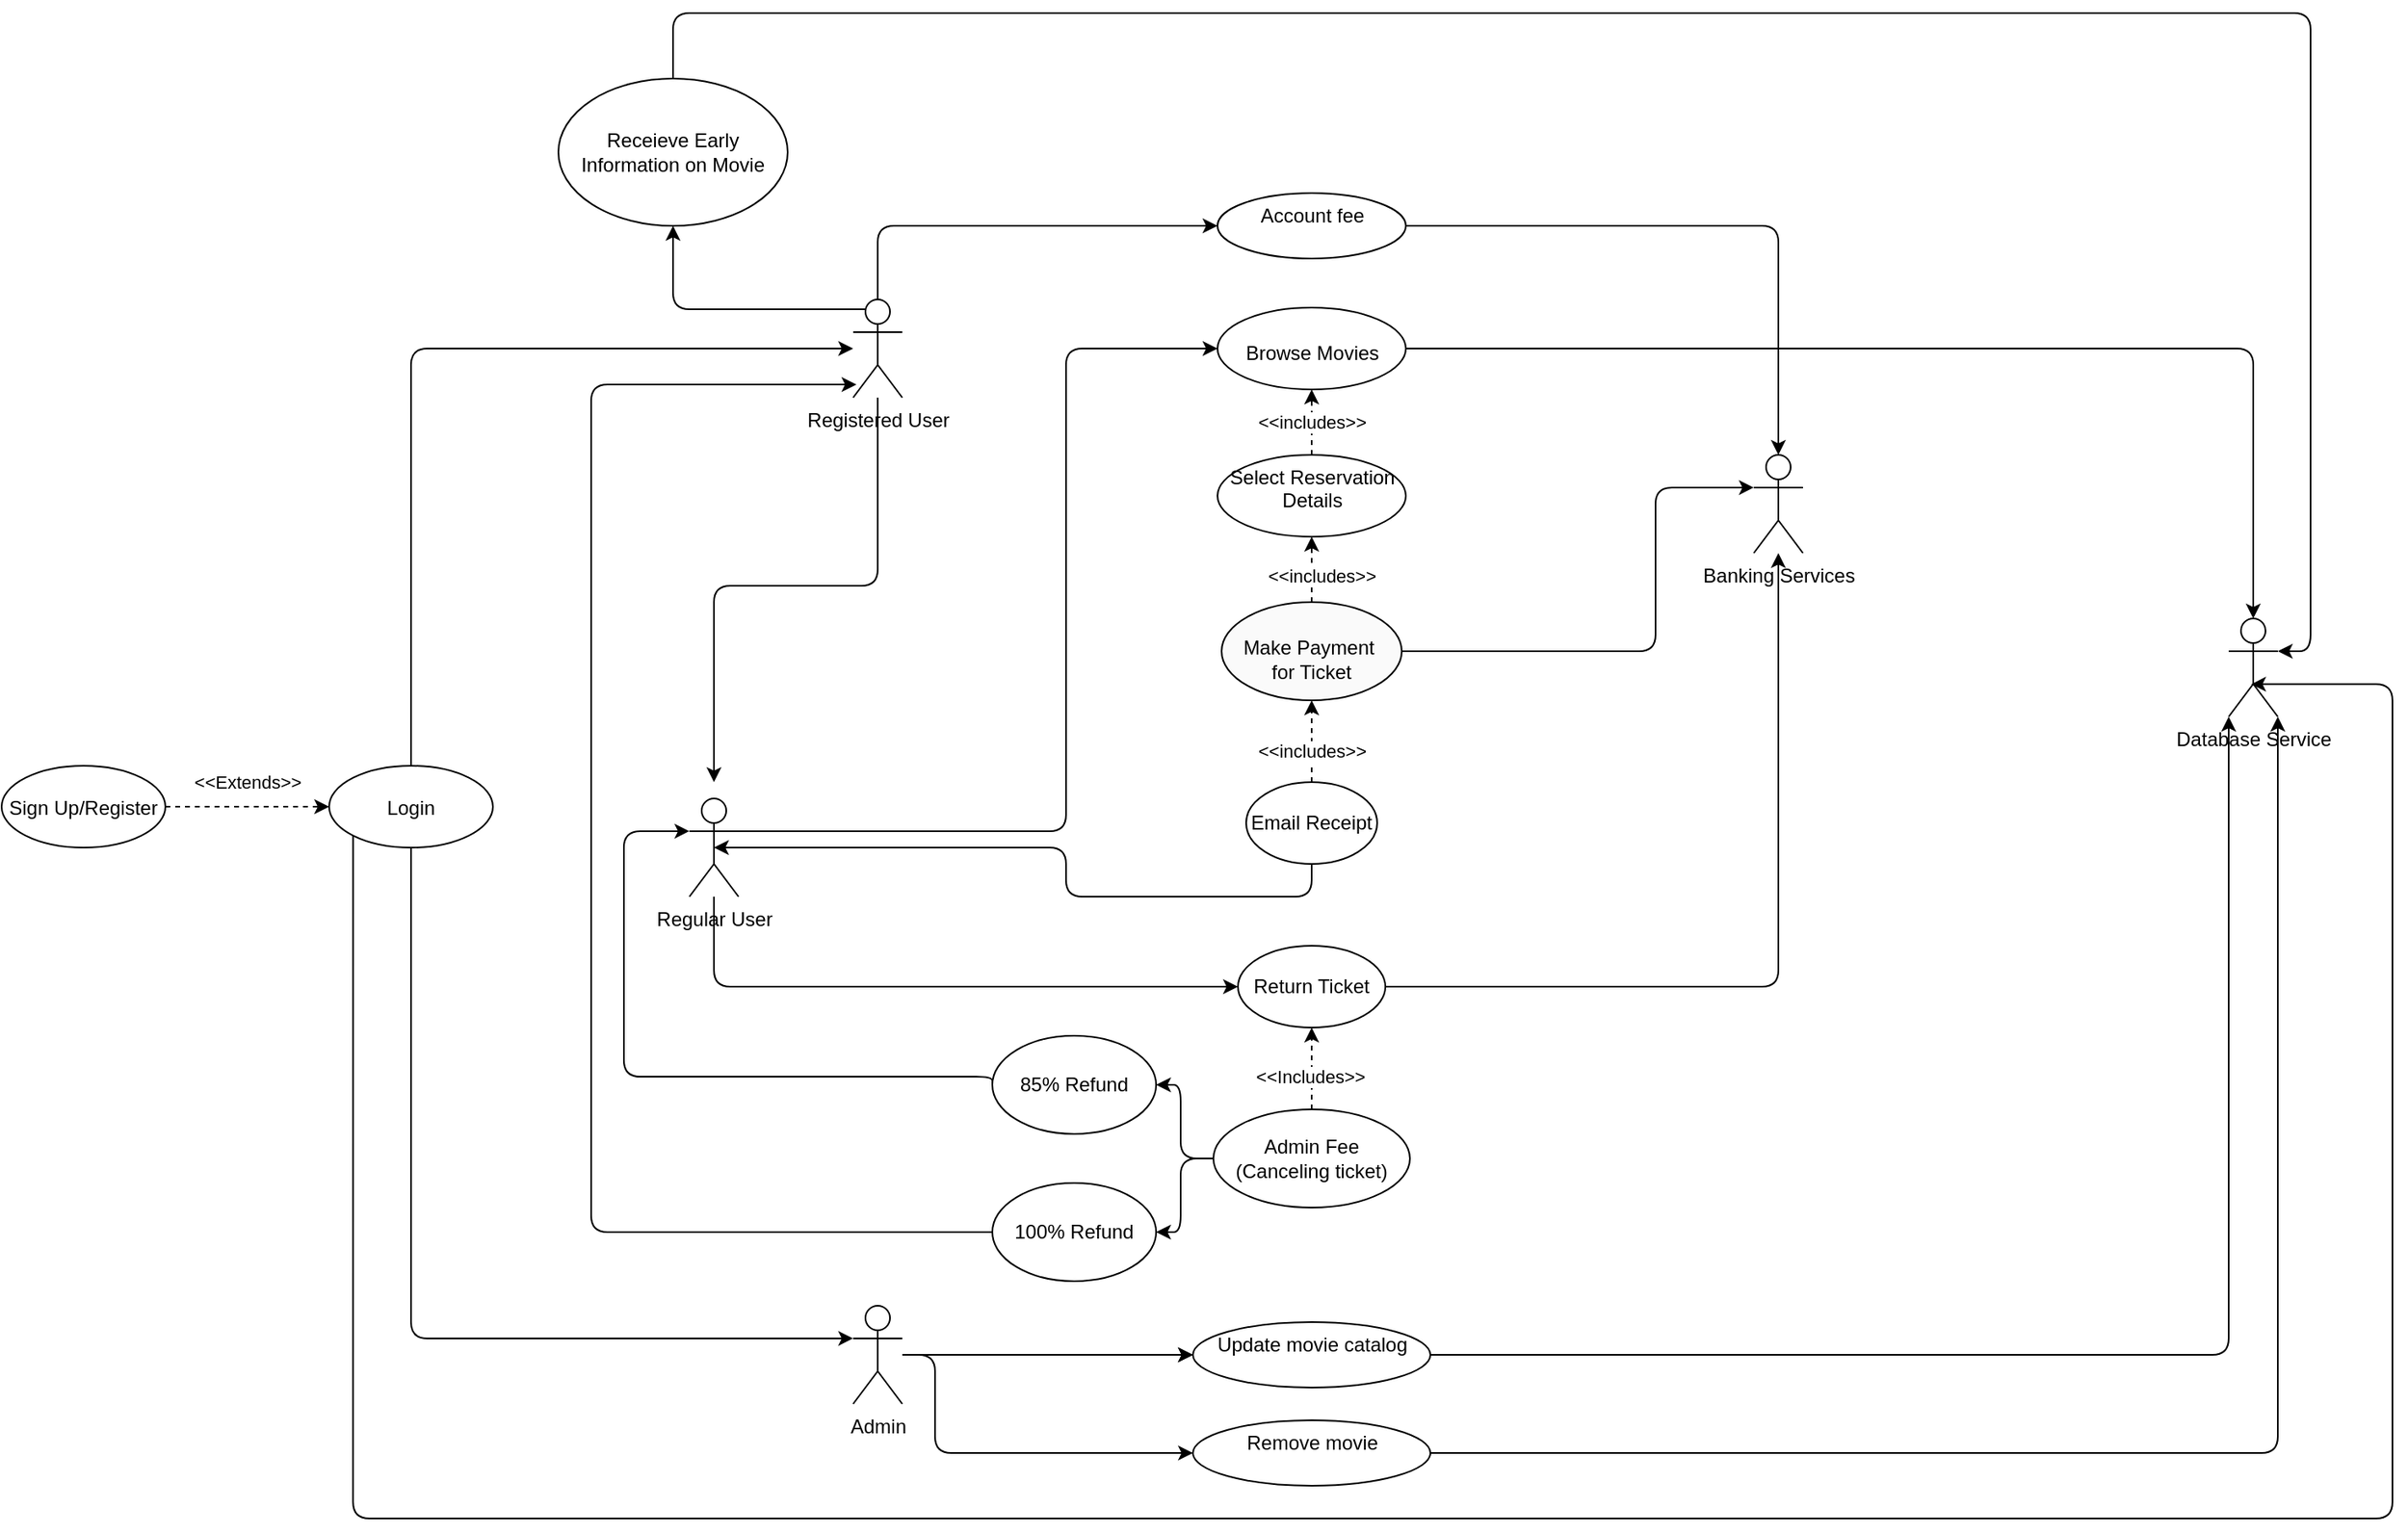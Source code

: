 <mxfile version="24.8.9" pages="5">
  <diagram name="Use Case Diagram" id="TMTOXDvevFb53ML2JkS1">
    <mxGraphModel grid="1" page="1" gridSize="10" guides="1" tooltips="1" connect="1" arrows="1" fold="1" pageScale="1" pageWidth="850" pageHeight="1100" math="0" shadow="0">
      <root>
        <mxCell id="0" />
        <mxCell id="1" parent="0" />
        <mxCell id="VLWSVZ6bu4bmlDdiD5ba-36" value="" style="edgeStyle=none;html=1;entryX=0;entryY=0.5;entryDx=0;entryDy=0;" edge="1" parent="1" source="VLWSVZ6bu4bmlDdiD5ba-38" target="VLWSVZ6bu4bmlDdiD5ba-55">
          <mxGeometry relative="1" as="geometry">
            <Array as="points">
              <mxPoint x="255" y="90" />
            </Array>
          </mxGeometry>
        </mxCell>
        <mxCell id="_zYmjoDtHXFYoh6dw2B4-4" style="edgeStyle=orthogonalEdgeStyle;rounded=1;orthogonalLoop=1;jettySize=auto;html=1;exitX=0.25;exitY=0.1;exitDx=0;exitDy=0;exitPerimeter=0;entryX=0.5;entryY=1;entryDx=0;entryDy=0;strokeColor=default;align=center;verticalAlign=middle;fontFamily=Helvetica;fontSize=11;fontColor=default;labelBackgroundColor=default;endArrow=classic;" edge="1" parent="1" source="VLWSVZ6bu4bmlDdiD5ba-38" target="_zYmjoDtHXFYoh6dw2B4-3">
          <mxGeometry relative="1" as="geometry" />
        </mxCell>
        <mxCell id="VLWSVZ6bu4bmlDdiD5ba-38" value="Registered User" style="shape=umlActor;verticalLabelPosition=bottom;verticalAlign=top;html=1;" vertex="1" parent="1">
          <mxGeometry x="240" y="135" width="30" height="60" as="geometry" />
        </mxCell>
        <mxCell id="VLWSVZ6bu4bmlDdiD5ba-39" value="" style="edgeStyle=none;html=1;" edge="1" parent="1" source="VLWSVZ6bu4bmlDdiD5ba-42" target="VLWSVZ6bu4bmlDdiD5ba-61">
          <mxGeometry relative="1" as="geometry" />
        </mxCell>
        <mxCell id="VLWSVZ6bu4bmlDdiD5ba-40" value="" style="edgeStyle=none;html=1;" edge="1" parent="1" source="VLWSVZ6bu4bmlDdiD5ba-42" target="VLWSVZ6bu4bmlDdiD5ba-61">
          <mxGeometry relative="1" as="geometry" />
        </mxCell>
        <mxCell id="VLWSVZ6bu4bmlDdiD5ba-41" value="" style="edgeStyle=orthogonalEdgeStyle;html=1;" edge="1" parent="1" source="VLWSVZ6bu4bmlDdiD5ba-42" target="VLWSVZ6bu4bmlDdiD5ba-62">
          <mxGeometry relative="1" as="geometry">
            <Array as="points">
              <mxPoint x="290" y="780" />
              <mxPoint x="290" y="840" />
            </Array>
          </mxGeometry>
        </mxCell>
        <mxCell id="VLWSVZ6bu4bmlDdiD5ba-42" value="Admin" style="shape=umlActor;verticalLabelPosition=bottom;verticalAlign=top;html=1;" vertex="1" parent="1">
          <mxGeometry x="240" y="750" width="30" height="60" as="geometry" />
        </mxCell>
        <mxCell id="VLWSVZ6bu4bmlDdiD5ba-43" style="edgeStyle=none;html=1;exitX=1;exitY=0.333;exitDx=0;exitDy=0;exitPerimeter=0;entryX=0;entryY=0.5;entryDx=0;entryDy=0;" edge="1" parent="1" source="VLWSVZ6bu4bmlDdiD5ba-45" target="VLWSVZ6bu4bmlDdiD5ba-52">
          <mxGeometry relative="1" as="geometry">
            <Array as="points">
              <mxPoint x="370" y="460" />
              <mxPoint x="370" y="165" />
            </Array>
          </mxGeometry>
        </mxCell>
        <mxCell id="VLWSVZ6bu4bmlDdiD5ba-44" style="edgeStyle=none;html=1;entryX=0;entryY=0.5;entryDx=0;entryDy=0;" edge="1" parent="1" source="VLWSVZ6bu4bmlDdiD5ba-45" target="VLWSVZ6bu4bmlDdiD5ba-60">
          <mxGeometry relative="1" as="geometry">
            <Array as="points">
              <mxPoint x="155" y="555" />
            </Array>
          </mxGeometry>
        </mxCell>
        <mxCell id="VLWSVZ6bu4bmlDdiD5ba-45" value="Regular User" style="shape=umlActor;verticalLabelPosition=bottom;verticalAlign=top;html=1;" vertex="1" parent="1">
          <mxGeometry x="140" y="440" width="30" height="60" as="geometry" />
        </mxCell>
        <mxCell id="VLWSVZ6bu4bmlDdiD5ba-46" value="Banking Services&lt;br&gt;" style="shape=umlActor;verticalLabelPosition=bottom;verticalAlign=top;html=1;" vertex="1" parent="1">
          <mxGeometry x="790" y="230" width="30" height="60" as="geometry" />
        </mxCell>
        <mxCell id="VLWSVZ6bu4bmlDdiD5ba-47" style="edgeStyle=none;html=1;entryX=0;entryY=0.333;entryDx=0;entryDy=0;entryPerimeter=0;" edge="1" parent="1" source="VLWSVZ6bu4bmlDdiD5ba-50" target="VLWSVZ6bu4bmlDdiD5ba-46">
          <mxGeometry relative="1" as="geometry">
            <Array as="points">
              <mxPoint x="730" y="350" />
              <mxPoint x="730" y="250" />
            </Array>
          </mxGeometry>
        </mxCell>
        <mxCell id="VLWSVZ6bu4bmlDdiD5ba-48" style="edgeStyle=none;html=1;entryX=0.5;entryY=1;entryDx=0;entryDy=0;dashed=1;" edge="1" parent="1" source="VLWSVZ6bu4bmlDdiD5ba-50" target="ibgKimpc7Oc_DzoLpTfq-1">
          <mxGeometry relative="1" as="geometry" />
        </mxCell>
        <mxCell id="VLWSVZ6bu4bmlDdiD5ba-49" value="&amp;lt;&amp;lt;includes&amp;gt;&amp;gt;" style="edgeLabel;html=1;align=center;verticalAlign=middle;resizable=0;points=[];" connectable="0" vertex="1" parent="VLWSVZ6bu4bmlDdiD5ba-48">
          <mxGeometry x="-0.166" relative="1" as="geometry">
            <mxPoint x="6" as="offset" />
          </mxGeometry>
        </mxCell>
        <mxCell id="VLWSVZ6bu4bmlDdiD5ba-50" value="&lt;br&gt;Make Payment&amp;nbsp;&lt;br&gt;for Ticket" style="ellipse;whiteSpace=wrap;html=1;verticalAlign=top;fillColor=#FAFAFA;" vertex="1" parent="1">
          <mxGeometry x="465" y="320" width="110" height="60" as="geometry" />
        </mxCell>
        <mxCell id="VLWSVZ6bu4bmlDdiD5ba-51" style="edgeStyle=none;html=1;" edge="1" parent="1" source="VLWSVZ6bu4bmlDdiD5ba-52" target="VLWSVZ6bu4bmlDdiD5ba-63">
          <mxGeometry relative="1" as="geometry">
            <Array as="points">
              <mxPoint x="1095" y="165" />
            </Array>
          </mxGeometry>
        </mxCell>
        <mxCell id="VLWSVZ6bu4bmlDdiD5ba-52" value="&lt;div&gt;&lt;br&gt;&lt;/div&gt;Browse Movies" style="ellipse;whiteSpace=wrap;html=1;verticalAlign=top;fillColor=#FFFFFF;strokeColor=default;" vertex="1" parent="1">
          <mxGeometry x="462.5" y="140" width="115" height="50" as="geometry" />
        </mxCell>
        <mxCell id="VLWSVZ6bu4bmlDdiD5ba-53" style="edgeStyle=none;html=1;entryX=0.5;entryY=0;entryDx=0;entryDy=0;entryPerimeter=0;" edge="1" parent="1" source="VLWSVZ6bu4bmlDdiD5ba-55" target="VLWSVZ6bu4bmlDdiD5ba-46">
          <mxGeometry relative="1" as="geometry">
            <mxPoint x="795" y="140" as="targetPoint" />
            <Array as="points">
              <mxPoint x="805" y="90" />
            </Array>
          </mxGeometry>
        </mxCell>
        <mxCell id="VLWSVZ6bu4bmlDdiD5ba-55" value="Account fee" style="ellipse;whiteSpace=wrap;html=1;verticalAlign=top;fillColor=#FFFFFF;strokeColor=default;" vertex="1" parent="1">
          <mxGeometry x="462.5" y="70" width="115" height="40" as="geometry" />
        </mxCell>
        <mxCell id="VLWSVZ6bu4bmlDdiD5ba-56" style="edgeStyle=none;html=1;dashed=1;" edge="1" parent="1" source="VLWSVZ6bu4bmlDdiD5ba-58" target="VLWSVZ6bu4bmlDdiD5ba-60">
          <mxGeometry relative="1" as="geometry" />
        </mxCell>
        <mxCell id="VLWSVZ6bu4bmlDdiD5ba-57" value="&amp;lt;&amp;lt;Includes&amp;gt;&amp;gt;" style="edgeLabel;html=1;align=center;verticalAlign=middle;resizable=0;points=[];" connectable="0" vertex="1" parent="VLWSVZ6bu4bmlDdiD5ba-56">
          <mxGeometry x="-0.197" y="1" relative="1" as="geometry">
            <mxPoint as="offset" />
          </mxGeometry>
        </mxCell>
        <mxCell id="U9odI_RKE13mELIB89ql-6" style="edgeStyle=orthogonalEdgeStyle;rounded=1;orthogonalLoop=1;jettySize=auto;html=1;exitX=0;exitY=0.5;exitDx=0;exitDy=0;entryX=1;entryY=0.5;entryDx=0;entryDy=0;curved=0;" edge="1" parent="1" source="VLWSVZ6bu4bmlDdiD5ba-58" target="U9odI_RKE13mELIB89ql-1">
          <mxGeometry relative="1" as="geometry" />
        </mxCell>
        <mxCell id="U9odI_RKE13mELIB89ql-7" style="edgeStyle=orthogonalEdgeStyle;rounded=1;orthogonalLoop=1;jettySize=auto;html=1;exitX=0;exitY=0.5;exitDx=0;exitDy=0;entryX=1;entryY=0.5;entryDx=0;entryDy=0;curved=0;" edge="1" parent="1" source="VLWSVZ6bu4bmlDdiD5ba-58" target="U9odI_RKE13mELIB89ql-2">
          <mxGeometry relative="1" as="geometry" />
        </mxCell>
        <mxCell id="VLWSVZ6bu4bmlDdiD5ba-58" value="Admin Fee&lt;br&gt;(Canceling ticket)" style="ellipse;whiteSpace=wrap;html=1;" vertex="1" parent="1">
          <mxGeometry x="460" y="630" width="120" height="60" as="geometry" />
        </mxCell>
        <mxCell id="VLWSVZ6bu4bmlDdiD5ba-59" style="edgeStyle=none;html=1;" edge="1" parent="1" source="VLWSVZ6bu4bmlDdiD5ba-60" target="VLWSVZ6bu4bmlDdiD5ba-46">
          <mxGeometry relative="1" as="geometry">
            <Array as="points">
              <mxPoint x="805" y="555" />
            </Array>
          </mxGeometry>
        </mxCell>
        <mxCell id="VLWSVZ6bu4bmlDdiD5ba-60" value="Return Ticket" style="ellipse;whiteSpace=wrap;html=1;" vertex="1" parent="1">
          <mxGeometry x="475" y="530" width="90" height="50" as="geometry" />
        </mxCell>
        <mxCell id="VLWSVZ6bu4bmlDdiD5ba-61" value="Update movie catalog" style="ellipse;whiteSpace=wrap;html=1;verticalAlign=top;fillColor=#ffffff;" vertex="1" parent="1">
          <mxGeometry x="447.5" y="760" width="145" height="40" as="geometry" />
        </mxCell>
        <mxCell id="VLWSVZ6bu4bmlDdiD5ba-62" value="Remove movie" style="ellipse;whiteSpace=wrap;html=1;verticalAlign=top;fillColor=default;gradientColor=none;" vertex="1" parent="1">
          <mxGeometry x="447.5" y="820" width="145" height="40" as="geometry" />
        </mxCell>
        <mxCell id="VLWSVZ6bu4bmlDdiD5ba-63" value="Database Service" style="shape=umlActor;verticalLabelPosition=bottom;verticalAlign=top;html=1;" vertex="1" parent="1">
          <mxGeometry x="1080" y="330" width="30" height="60" as="geometry" />
        </mxCell>
        <mxCell id="VLWSVZ6bu4bmlDdiD5ba-64" style="edgeStyle=none;html=1;" edge="1" parent="1" source="VLWSVZ6bu4bmlDdiD5ba-66" target="VLWSVZ6bu4bmlDdiD5ba-38">
          <mxGeometry relative="1" as="geometry">
            <Array as="points">
              <mxPoint x="-30" y="165" />
            </Array>
          </mxGeometry>
        </mxCell>
        <mxCell id="VLWSVZ6bu4bmlDdiD5ba-65" style="edgeStyle=none;html=1;entryX=0;entryY=0.333;entryDx=0;entryDy=0;entryPerimeter=0;" edge="1" parent="1" source="VLWSVZ6bu4bmlDdiD5ba-66" target="VLWSVZ6bu4bmlDdiD5ba-42">
          <mxGeometry relative="1" as="geometry">
            <Array as="points">
              <mxPoint x="-30" y="770" />
            </Array>
          </mxGeometry>
        </mxCell>
        <mxCell id="VLWSVZ6bu4bmlDdiD5ba-66" value="Login" style="ellipse;" vertex="1" parent="1">
          <mxGeometry x="-80" y="420" width="100" height="50" as="geometry" />
        </mxCell>
        <mxCell id="LwLVD-UaJrgbS0QMCeFF-5" style="rounded=1;orthogonalLoop=1;jettySize=auto;html=1;entryX=0;entryY=1;entryDx=0;entryDy=0;entryPerimeter=0;strokeColor=default;align=center;verticalAlign=middle;fontFamily=Helvetica;fontSize=11;fontColor=default;labelBackgroundColor=default;endArrow=classic;" edge="1" parent="1" source="VLWSVZ6bu4bmlDdiD5ba-61" target="VLWSVZ6bu4bmlDdiD5ba-63">
          <mxGeometry relative="1" as="geometry">
            <Array as="points">
              <mxPoint x="1080" y="780" />
            </Array>
          </mxGeometry>
        </mxCell>
        <mxCell id="LwLVD-UaJrgbS0QMCeFF-6" style="rounded=1;orthogonalLoop=1;jettySize=auto;html=1;exitX=1;exitY=0.5;exitDx=0;exitDy=0;entryX=1;entryY=1;entryDx=0;entryDy=0;entryPerimeter=0;strokeColor=default;align=center;verticalAlign=middle;fontFamily=Helvetica;fontSize=11;fontColor=default;labelBackgroundColor=default;endArrow=classic;" edge="1" parent="1" source="VLWSVZ6bu4bmlDdiD5ba-62" target="VLWSVZ6bu4bmlDdiD5ba-63">
          <mxGeometry relative="1" as="geometry">
            <Array as="points">
              <mxPoint x="1110" y="840" />
            </Array>
          </mxGeometry>
        </mxCell>
        <mxCell id="Ne9StAc1hopwagNR-C0C-4" value="" style="edgeStyle=orthogonalEdgeStyle;rounded=0;orthogonalLoop=1;jettySize=auto;html=1;dashed=1;" edge="1" parent="1" source="Ne9StAc1hopwagNR-C0C-3" target="VLWSVZ6bu4bmlDdiD5ba-50">
          <mxGeometry relative="1" as="geometry" />
        </mxCell>
        <mxCell id="LwLVD-UaJrgbS0QMCeFF-7" value="&amp;lt;&amp;lt;includes&amp;gt;&amp;gt;" style="edgeLabel;html=1;align=center;verticalAlign=middle;resizable=0;points=[];" vertex="1" connectable="0" parent="Ne9StAc1hopwagNR-C0C-4">
          <mxGeometry x="-0.229" relative="1" as="geometry">
            <mxPoint as="offset" />
          </mxGeometry>
        </mxCell>
        <mxCell id="Ne9StAc1hopwagNR-C0C-3" value="Email Receipt" style="ellipse;whiteSpace=wrap;html=1;" vertex="1" parent="1">
          <mxGeometry x="480" y="430" width="80" height="50" as="geometry" />
        </mxCell>
        <mxCell id="Ne9StAc1hopwagNR-C0C-6" style="rounded=1;orthogonalLoop=1;jettySize=auto;html=1;exitX=0.5;exitY=1;exitDx=0;exitDy=0;entryX=0.5;entryY=0.5;entryDx=0;entryDy=0;entryPerimeter=0;edgeStyle=orthogonalEdgeStyle;strokeColor=default;align=center;verticalAlign=middle;fontFamily=Helvetica;fontSize=11;fontColor=default;labelBackgroundColor=default;endArrow=classic;" edge="1" parent="1" source="Ne9StAc1hopwagNR-C0C-3" target="VLWSVZ6bu4bmlDdiD5ba-45">
          <mxGeometry relative="1" as="geometry">
            <Array as="points">
              <mxPoint x="520" y="500" />
              <mxPoint x="370" y="500" />
              <mxPoint x="370" y="470" />
            </Array>
          </mxGeometry>
        </mxCell>
        <mxCell id="_zYmjoDtHXFYoh6dw2B4-3" value="Receieve Early Information on Movie" style="ellipse;whiteSpace=wrap;html=1;" vertex="1" parent="1">
          <mxGeometry x="60" width="140" height="90" as="geometry" />
        </mxCell>
        <mxCell id="_zYmjoDtHXFYoh6dw2B4-5" style="edgeStyle=orthogonalEdgeStyle;rounded=1;orthogonalLoop=1;jettySize=auto;html=1;strokeColor=default;align=center;verticalAlign=middle;fontFamily=Helvetica;fontSize=11;fontColor=default;labelBackgroundColor=default;endArrow=classic;" edge="1" parent="1" source="_zYmjoDtHXFYoh6dw2B4-3" target="VLWSVZ6bu4bmlDdiD5ba-63">
          <mxGeometry relative="1" as="geometry">
            <Array as="points">
              <mxPoint x="130" y="-40" />
              <mxPoint x="1130" y="-40" />
              <mxPoint x="1130" y="350" />
            </Array>
          </mxGeometry>
        </mxCell>
        <mxCell id="aiiiG01KvmZ_UeU1rwV7-2" value="Sign Up/Register" style="ellipse;" vertex="1" parent="1">
          <mxGeometry x="-280" y="420" width="100" height="50" as="geometry" />
        </mxCell>
        <mxCell id="aiiiG01KvmZ_UeU1rwV7-5" style="edgeStyle=orthogonalEdgeStyle;rounded=0;orthogonalLoop=1;jettySize=auto;html=1;exitX=1;exitY=0.5;exitDx=0;exitDy=0;entryX=0;entryY=0.5;entryDx=0;entryDy=0;dashed=1;" edge="1" parent="1" source="aiiiG01KvmZ_UeU1rwV7-2" target="VLWSVZ6bu4bmlDdiD5ba-66">
          <mxGeometry relative="1" as="geometry" />
        </mxCell>
        <mxCell id="oPgTJEqzMRghaLHT9vci-11" value="&amp;lt;&amp;lt;Extends&amp;gt;&amp;gt;" style="edgeLabel;html=1;align=center;verticalAlign=middle;resizable=0;points=[];" connectable="0" vertex="1" parent="aiiiG01KvmZ_UeU1rwV7-5">
          <mxGeometry x="-0.166" y="-3" relative="1" as="geometry">
            <mxPoint x="8" y="-18" as="offset" />
          </mxGeometry>
        </mxCell>
        <mxCell id="_zYmjoDtHXFYoh6dw2B4-9" style="edgeStyle=orthogonalEdgeStyle;rounded=1;orthogonalLoop=1;jettySize=auto;html=1;exitX=0;exitY=1;exitDx=0;exitDy=0;strokeColor=default;align=center;verticalAlign=middle;fontFamily=Helvetica;fontSize=11;fontColor=default;labelBackgroundColor=default;endArrow=classic;entryX=0.457;entryY=0.669;entryDx=0;entryDy=0;entryPerimeter=0;" edge="1" parent="1" source="VLWSVZ6bu4bmlDdiD5ba-66" target="VLWSVZ6bu4bmlDdiD5ba-63">
          <mxGeometry relative="1" as="geometry">
            <Array as="points">
              <mxPoint x="-65" y="880" />
              <mxPoint x="1180" y="880" />
              <mxPoint x="1180" y="370" />
            </Array>
            <mxPoint x="1110" y="370" as="targetPoint" />
          </mxGeometry>
        </mxCell>
        <mxCell id="oPgTJEqzMRghaLHT9vci-10" style="rounded=1;orthogonalLoop=1;jettySize=auto;html=1;strokeColor=default;align=center;verticalAlign=middle;fontFamily=Helvetica;fontSize=11;fontColor=default;labelBackgroundColor=default;endArrow=classic;" edge="1" parent="1" source="VLWSVZ6bu4bmlDdiD5ba-38">
          <mxGeometry relative="1" as="geometry">
            <mxPoint x="155" y="430" as="targetPoint" />
            <Array as="points">
              <mxPoint x="255" y="310" />
              <mxPoint x="155" y="310" />
            </Array>
          </mxGeometry>
        </mxCell>
        <mxCell id="ibgKimpc7Oc_DzoLpTfq-2" style="edgeStyle=orthogonalEdgeStyle;rounded=0;orthogonalLoop=1;jettySize=auto;html=1;exitX=0.5;exitY=0;exitDx=0;exitDy=0;entryX=0.5;entryY=1;entryDx=0;entryDy=0;dashed=1;" edge="1" parent="1" source="ibgKimpc7Oc_DzoLpTfq-1" target="VLWSVZ6bu4bmlDdiD5ba-52">
          <mxGeometry relative="1" as="geometry" />
        </mxCell>
        <mxCell id="ibgKimpc7Oc_DzoLpTfq-1" value="&lt;div&gt;Select Reservation Details&lt;/div&gt;" style="ellipse;whiteSpace=wrap;html=1;verticalAlign=top;fillColor=#FFFFFF;strokeColor=default;" vertex="1" parent="1">
          <mxGeometry x="462.5" y="230" width="115" height="50" as="geometry" />
        </mxCell>
        <mxCell id="ibgKimpc7Oc_DzoLpTfq-3" value="&amp;lt;&amp;lt;includes&amp;gt;&amp;gt;" style="edgeLabel;html=1;align=center;verticalAlign=middle;resizable=0;points=[];" connectable="0" vertex="1" parent="1">
          <mxGeometry x="520" y="209.997" as="geometry" />
        </mxCell>
        <mxCell id="U9odI_RKE13mELIB89ql-1" value="85% Refund" style="ellipse;whiteSpace=wrap;html=1;" vertex="1" parent="1">
          <mxGeometry x="325" y="585" width="100" height="60" as="geometry" />
        </mxCell>
        <mxCell id="U9odI_RKE13mELIB89ql-2" value="100% Refund" style="ellipse;whiteSpace=wrap;html=1;" vertex="1" parent="1">
          <mxGeometry x="325" y="675" width="100" height="60" as="geometry" />
        </mxCell>
        <mxCell id="U9odI_RKE13mELIB89ql-4" style="rounded=1;orthogonalLoop=1;jettySize=auto;html=1;exitX=0;exitY=0.5;exitDx=0;exitDy=0;entryX=0.067;entryY=0.867;entryDx=0;entryDy=0;entryPerimeter=0;curved=0;" edge="1" parent="1" source="U9odI_RKE13mELIB89ql-2" target="VLWSVZ6bu4bmlDdiD5ba-38">
          <mxGeometry relative="1" as="geometry">
            <Array as="points">
              <mxPoint x="80" y="705" />
              <mxPoint x="80" y="187" />
            </Array>
          </mxGeometry>
        </mxCell>
        <mxCell id="U9odI_RKE13mELIB89ql-5" style="edgeStyle=orthogonalEdgeStyle;rounded=1;orthogonalLoop=1;jettySize=auto;html=1;exitX=0;exitY=0.5;exitDx=0;exitDy=0;entryX=0;entryY=0.333;entryDx=0;entryDy=0;entryPerimeter=0;curved=0;" edge="1" parent="1" source="U9odI_RKE13mELIB89ql-1" target="VLWSVZ6bu4bmlDdiD5ba-45">
          <mxGeometry relative="1" as="geometry">
            <Array as="points">
              <mxPoint x="100" y="610" />
              <mxPoint x="100" y="460" />
            </Array>
          </mxGeometry>
        </mxCell>
      </root>
    </mxGraphModel>
  </diagram>
  <diagram id="6DclO75CIrZAO8iSioUj" name="Domain Layer Class Diagram">
    <mxGraphModel grid="1" page="1" gridSize="10" guides="1" tooltips="1" connect="1" arrows="1" fold="1" pageScale="1" pageWidth="850" pageHeight="1100" math="0" shadow="0">
      <root>
        <mxCell id="0" />
        <mxCell id="1" parent="0" />
        <mxCell id="wY70hSmfu0JBYACDOxr1-2" value="&lt;div&gt;Person&lt;/div&gt;&lt;div&gt;&amp;lt;&amp;lt;interface&amp;gt;&amp;gt;&lt;/div&gt;" style="swimlane;fontStyle=1;align=center;verticalAlign=top;childLayout=stackLayout;horizontal=1;startSize=40;horizontalStack=0;resizeParent=1;resizeParentMax=0;resizeLast=0;collapsible=1;marginBottom=0;whiteSpace=wrap;html=1;" vertex="1" parent="1">
          <mxGeometry x="-320" y="130" width="160" height="180" as="geometry" />
        </mxCell>
        <mxCell id="wY70hSmfu0JBYACDOxr1-3" value="&amp;nbsp;" style="text;strokeColor=none;fillColor=none;align=left;verticalAlign=top;spacingLeft=4;spacingRight=4;overflow=hidden;rotatable=0;points=[[0,0.5],[1,0.5]];portConstraint=eastwest;whiteSpace=wrap;html=1;" vertex="1" parent="wY70hSmfu0JBYACDOxr1-2">
          <mxGeometry y="40" width="160" height="30" as="geometry" />
        </mxCell>
        <mxCell id="wY70hSmfu0JBYACDOxr1-4" value="" style="line;strokeWidth=1;fillColor=none;align=left;verticalAlign=middle;spacingTop=-1;spacingLeft=3;spacingRight=3;rotatable=0;labelPosition=right;points=[];portConstraint=eastwest;strokeColor=inherit;" vertex="1" parent="wY70hSmfu0JBYACDOxr1-2">
          <mxGeometry y="70" width="160" height="10" as="geometry" />
        </mxCell>
        <mxCell id="wY70hSmfu0JBYACDOxr1-5" value="#makePayment(amount: double): Receipt&lt;div&gt;&lt;br&gt;&lt;/div&gt;&lt;div&gt;#browseCatalog(): Movie[]&lt;/div&gt;&lt;div&gt;&lt;br&gt;&lt;/div&gt;&lt;div&gt;#pickSeat(): Ticket&lt;/div&gt;" style="text;strokeColor=none;fillColor=none;align=left;verticalAlign=top;spacingLeft=4;spacingRight=4;overflow=hidden;rotatable=0;points=[[0,0.5],[1,0.5]];portConstraint=eastwest;whiteSpace=wrap;html=1;" vertex="1" parent="wY70hSmfu0JBYACDOxr1-2">
          <mxGeometry y="80" width="160" height="100" as="geometry" />
        </mxCell>
        <mxCell id="wY70hSmfu0JBYACDOxr1-10" value="Seat&lt;div&gt;&amp;lt;&amp;lt;entity&amp;gt;&amp;gt;&lt;br&gt;&lt;div&gt;&lt;br&gt;&lt;/div&gt;&lt;div&gt;&lt;br&gt;&lt;/div&gt;&lt;/div&gt;" style="swimlane;fontStyle=1;align=center;verticalAlign=top;childLayout=stackLayout;horizontal=1;startSize=40;horizontalStack=0;resizeParent=1;resizeParentMax=0;resizeLast=0;collapsible=1;marginBottom=0;whiteSpace=wrap;html=1;" vertex="1" parent="1">
          <mxGeometry x="351.08" y="98" width="190" height="194" as="geometry" />
        </mxCell>
        <mxCell id="wY70hSmfu0JBYACDOxr1-11" value="- row : string&lt;div&gt;- column : string&lt;/div&gt;&lt;div&gt;- taken : boolean&lt;/div&gt;" style="text;strokeColor=none;fillColor=none;align=left;verticalAlign=top;spacingLeft=4;spacingRight=4;overflow=hidden;rotatable=0;points=[[0,0.5],[1,0.5]];portConstraint=eastwest;whiteSpace=wrap;html=1;" vertex="1" parent="wY70hSmfu0JBYACDOxr1-10">
          <mxGeometry y="40" width="190" height="84" as="geometry" />
        </mxCell>
        <mxCell id="wY70hSmfu0JBYACDOxr1-12" value="" style="line;strokeWidth=1;fillColor=none;align=left;verticalAlign=middle;spacingTop=-1;spacingLeft=3;spacingRight=3;rotatable=0;labelPosition=right;points=[];portConstraint=eastwest;strokeColor=inherit;" vertex="1" parent="wY70hSmfu0JBYACDOxr1-10">
          <mxGeometry y="124" width="190" height="8" as="geometry" />
        </mxCell>
        <mxCell id="wY70hSmfu0JBYACDOxr1-13" value="+setSeatStatus(status: booolean) : void" style="text;strokeColor=none;fillColor=none;align=left;verticalAlign=top;spacingLeft=4;spacingRight=4;overflow=hidden;rotatable=0;points=[[0,0.5],[1,0.5]];portConstraint=eastwest;whiteSpace=wrap;html=1;" vertex="1" parent="wY70hSmfu0JBYACDOxr1-10">
          <mxGeometry y="132" width="190" height="62" as="geometry" />
        </mxCell>
        <mxCell id="wY70hSmfu0JBYACDOxr1-14" value="Theater&lt;div&gt;&amp;lt;&amp;lt;entity&amp;gt;&amp;gt;&lt;br&gt;&lt;div&gt;&lt;br&gt;&lt;/div&gt;&lt;/div&gt;" style="swimlane;fontStyle=1;align=center;verticalAlign=top;childLayout=stackLayout;horizontal=1;startSize=41;horizontalStack=0;resizeParent=1;resizeParentMax=0;resizeLast=0;collapsible=1;marginBottom=0;whiteSpace=wrap;html=1;" vertex="1" parent="1">
          <mxGeometry x="336.08" y="399" width="190" height="160" as="geometry" />
        </mxCell>
        <mxCell id="wY70hSmfu0JBYACDOxr1-15" value="- catalog: Movie[ ]&lt;div&gt;-location: string&lt;/div&gt;" style="text;strokeColor=none;fillColor=none;align=left;verticalAlign=top;spacingLeft=4;spacingRight=4;overflow=hidden;rotatable=0;points=[[0,0.5],[1,0.5]];portConstraint=eastwest;whiteSpace=wrap;html=1;" vertex="1" parent="wY70hSmfu0JBYACDOxr1-14">
          <mxGeometry y="41" width="190" height="44" as="geometry" />
        </mxCell>
        <mxCell id="wY70hSmfu0JBYACDOxr1-16" value="" style="line;strokeWidth=1;fillColor=none;align=left;verticalAlign=middle;spacingTop=-1;spacingLeft=3;spacingRight=3;rotatable=0;labelPosition=right;points=[];portConstraint=eastwest;strokeColor=inherit;" vertex="1" parent="wY70hSmfu0JBYACDOxr1-14">
          <mxGeometry y="85" width="190" height="8" as="geometry" />
        </mxCell>
        <mxCell id="wY70hSmfu0JBYACDOxr1-17" value="&lt;font style=&quot;font-size: 11px;&quot;&gt;+ addMovieToTheatre(movie: Movie): void&lt;/font&gt;&lt;div&gt;&lt;font style=&quot;font-size: 11px;&quot;&gt;+ removeMovie(movie: Movie): void&lt;/font&gt;&lt;/div&gt;" style="text;strokeColor=none;fillColor=none;align=left;verticalAlign=top;spacingLeft=4;spacingRight=4;overflow=hidden;rotatable=0;points=[[0,0.5],[1,0.5]];portConstraint=eastwest;whiteSpace=wrap;html=1;" vertex="1" parent="wY70hSmfu0JBYACDOxr1-14">
          <mxGeometry y="93" width="190" height="67" as="geometry" />
        </mxCell>
        <mxCell id="wY70hSmfu0JBYACDOxr1-18" value="Movie&lt;div&gt;&amp;lt;&amp;lt;entity&amp;gt;&amp;gt;&lt;br&gt;&lt;div&gt;&lt;br&gt;&lt;/div&gt;&lt;/div&gt;" style="swimlane;fontStyle=1;align=center;verticalAlign=top;childLayout=stackLayout;horizontal=1;startSize=42;horizontalStack=0;resizeParent=1;resizeParentMax=0;resizeLast=0;collapsible=1;marginBottom=0;whiteSpace=wrap;html=1;" vertex="1" parent="1">
          <mxGeometry x="351.08" y="648.39" width="160" height="206" as="geometry" />
        </mxCell>
        <mxCell id="wY70hSmfu0JBYACDOxr1-19" value="- name: String&lt;div&gt;- length: int&lt;/div&gt;&lt;div&gt;- start_showing: Showtime&lt;/div&gt;&lt;div&gt;- end_showing: Showtime&lt;/div&gt;" style="text;strokeColor=none;fillColor=none;align=left;verticalAlign=top;spacingLeft=4;spacingRight=4;overflow=hidden;rotatable=0;points=[[0,0.5],[1,0.5]];portConstraint=eastwest;whiteSpace=wrap;html=1;" vertex="1" parent="wY70hSmfu0JBYACDOxr1-18">
          <mxGeometry y="42" width="160" height="94" as="geometry" />
        </mxCell>
        <mxCell id="wY70hSmfu0JBYACDOxr1-20" value="" style="line;strokeWidth=1;fillColor=none;align=left;verticalAlign=middle;spacingTop=-1;spacingLeft=3;spacingRight=3;rotatable=0;labelPosition=right;points=[];portConstraint=eastwest;strokeColor=inherit;" vertex="1" parent="wY70hSmfu0JBYACDOxr1-18">
          <mxGeometry y="136" width="160" height="10" as="geometry" />
        </mxCell>
        <mxCell id="wY70hSmfu0JBYACDOxr1-21" value="+ method(type): type" style="text;strokeColor=none;fillColor=none;align=left;verticalAlign=top;spacingLeft=4;spacingRight=4;overflow=hidden;rotatable=0;points=[[0,0.5],[1,0.5]];portConstraint=eastwest;whiteSpace=wrap;html=1;" vertex="1" parent="wY70hSmfu0JBYACDOxr1-18">
          <mxGeometry y="146" width="160" height="60" as="geometry" />
        </mxCell>
        <mxCell id="wY70hSmfu0JBYACDOxr1-22" value="Showtime&lt;div&gt;&amp;lt;&amp;lt;entity&amp;gt;&amp;gt;&lt;br&gt;&lt;div&gt;&lt;br&gt;&lt;/div&gt;&lt;div&gt;&lt;br&gt;&lt;/div&gt;&lt;/div&gt;" style="swimlane;fontStyle=1;align=center;verticalAlign=top;childLayout=stackLayout;horizontal=1;startSize=36;horizontalStack=0;resizeParent=1;resizeParentMax=0;resizeLast=0;collapsible=1;marginBottom=0;whiteSpace=wrap;html=1;" vertex="1" parent="1">
          <mxGeometry x="351.08" y="903.82" width="160" height="152" as="geometry" />
        </mxCell>
        <mxCell id="wY70hSmfu0JBYACDOxr1-23" value="-day: String&lt;div&gt;-month: String&lt;br&gt;-year: int&lt;/div&gt;&lt;div&gt;-time: String&lt;/div&gt;" style="text;strokeColor=none;fillColor=none;align=left;verticalAlign=top;spacingLeft=4;spacingRight=4;overflow=hidden;rotatable=0;points=[[0,0.5],[1,0.5]];portConstraint=eastwest;whiteSpace=wrap;html=1;" vertex="1" parent="wY70hSmfu0JBYACDOxr1-22">
          <mxGeometry y="36" width="160" height="74" as="geometry" />
        </mxCell>
        <mxCell id="wY70hSmfu0JBYACDOxr1-24" value="" style="line;strokeWidth=1;fillColor=none;align=left;verticalAlign=middle;spacingTop=-1;spacingLeft=3;spacingRight=3;rotatable=0;labelPosition=right;points=[];portConstraint=eastwest;strokeColor=inherit;" vertex="1" parent="wY70hSmfu0JBYACDOxr1-22">
          <mxGeometry y="110" width="160" height="8" as="geometry" />
        </mxCell>
        <mxCell id="wY70hSmfu0JBYACDOxr1-25" value="+ method(type): type" style="text;strokeColor=none;fillColor=none;align=left;verticalAlign=top;spacingLeft=4;spacingRight=4;overflow=hidden;rotatable=0;points=[[0,0.5],[1,0.5]];portConstraint=eastwest;whiteSpace=wrap;html=1;" vertex="1" parent="wY70hSmfu0JBYACDOxr1-22">
          <mxGeometry y="118" width="160" height="34" as="geometry" />
        </mxCell>
        <mxCell id="wY70hSmfu0JBYACDOxr1-26" value="Receipt&amp;nbsp;&lt;div&gt;&amp;lt;&amp;lt;entity&amp;gt;&amp;gt;&lt;br&gt;&lt;div&gt;&lt;br&gt;&lt;/div&gt;&lt;/div&gt;" style="swimlane;fontStyle=1;align=center;verticalAlign=top;childLayout=stackLayout;horizontal=1;startSize=40;horizontalStack=0;resizeParent=1;resizeParentMax=0;resizeLast=0;collapsible=1;marginBottom=0;whiteSpace=wrap;html=1;" vertex="1" parent="1">
          <mxGeometry x="110" y="450" width="160" height="134" as="geometry" />
        </mxCell>
        <mxCell id="wY70hSmfu0JBYACDOxr1-27" value="- totalAmount:double&amp;nbsp; &amp;nbsp; &amp;nbsp; &amp;nbsp; &amp;nbsp; &amp;nbsp; - issueDate:string&lt;span style=&quot;background-color: initial;&quot;&gt;&amp;nbsp;&lt;/span&gt;&lt;span style=&quot;background-color: initial;&quot;&gt;&amp;nbsp; &amp;nbsp; &amp;nbsp; &amp;nbsp; &amp;nbsp; &amp;nbsp; &amp;nbsp; &amp;nbsp;&lt;/span&gt;&lt;div&gt;&lt;div&gt;&lt;div&gt;&lt;br&gt;&lt;/div&gt;&lt;/div&gt;&lt;/div&gt;" style="text;strokeColor=none;fillColor=none;align=left;verticalAlign=top;spacingLeft=4;spacingRight=4;overflow=hidden;rotatable=0;points=[[0,0.5],[1,0.5]];portConstraint=eastwest;whiteSpace=wrap;html=1;" vertex="1" parent="wY70hSmfu0JBYACDOxr1-26">
          <mxGeometry y="40" width="160" height="44" as="geometry" />
        </mxCell>
        <mxCell id="wY70hSmfu0JBYACDOxr1-28" value="" style="line;strokeWidth=1;fillColor=none;align=left;verticalAlign=middle;spacingTop=-1;spacingLeft=3;spacingRight=3;rotatable=0;labelPosition=right;points=[];portConstraint=eastwest;strokeColor=inherit;" vertex="1" parent="wY70hSmfu0JBYACDOxr1-26">
          <mxGeometry y="84" width="160" height="10" as="geometry" />
        </mxCell>
        <mxCell id="wY70hSmfu0JBYACDOxr1-29" value="+send_receipt(person: Person) : void" style="text;strokeColor=none;fillColor=none;align=left;verticalAlign=top;spacingLeft=4;spacingRight=4;overflow=hidden;rotatable=0;points=[[0,0.5],[1,0.5]];portConstraint=eastwest;whiteSpace=wrap;html=1;" vertex="1" parent="wY70hSmfu0JBYACDOxr1-26">
          <mxGeometry y="94" width="160" height="40" as="geometry" />
        </mxCell>
        <mxCell id="9f9uJ7_B23aBYgst9BDH-5" value="Ticket&lt;div&gt;&amp;lt;&amp;lt;entity&amp;gt;&amp;gt;&lt;br&gt;&lt;div&gt;&lt;br&gt;&lt;/div&gt;&lt;/div&gt;" style="swimlane;fontStyle=1;align=center;verticalAlign=top;childLayout=stackLayout;horizontal=1;startSize=45;horizontalStack=0;resizeParent=1;resizeParentMax=0;resizeLast=0;collapsible=1;marginBottom=0;whiteSpace=wrap;html=1;" vertex="1" parent="1">
          <mxGeometry x="110" y="195" width="160" height="139" as="geometry" />
        </mxCell>
        <mxCell id="9f9uJ7_B23aBYgst9BDH-6" value="- seat: Seat&lt;div&gt;- movie: Movie&lt;/div&gt;&lt;div&gt;- theatre: Theatre&lt;/div&gt;" style="text;strokeColor=none;fillColor=none;align=left;verticalAlign=top;spacingLeft=4;spacingRight=4;overflow=hidden;rotatable=0;points=[[0,0.5],[1,0.5]];portConstraint=eastwest;whiteSpace=wrap;html=1;" vertex="1" parent="9f9uJ7_B23aBYgst9BDH-5">
          <mxGeometry y="45" width="160" height="54" as="geometry" />
        </mxCell>
        <mxCell id="9f9uJ7_B23aBYgst9BDH-7" value="" style="line;strokeWidth=1;fillColor=none;align=left;verticalAlign=middle;spacingTop=-1;spacingLeft=3;spacingRight=3;rotatable=0;labelPosition=right;points=[];portConstraint=eastwest;strokeColor=inherit;" vertex="1" parent="9f9uJ7_B23aBYgst9BDH-5">
          <mxGeometry y="99" width="160" height="8" as="geometry" />
        </mxCell>
        <mxCell id="9f9uJ7_B23aBYgst9BDH-8" value="&amp;nbsp;&amp;nbsp;" style="text;strokeColor=none;fillColor=none;align=left;verticalAlign=top;spacingLeft=4;spacingRight=4;overflow=hidden;rotatable=0;points=[[0,0.5],[1,0.5]];portConstraint=eastwest;whiteSpace=wrap;html=1;" vertex="1" parent="9f9uJ7_B23aBYgst9BDH-5">
          <mxGeometry y="107" width="160" height="32" as="geometry" />
        </mxCell>
        <mxCell id="wY70hSmfu0JBYACDOxr1-34" value="RegisteredCustomer&lt;div&gt;&amp;lt;&amp;lt;entity&amp;gt;&amp;gt;&lt;br&gt;&lt;div&gt;&lt;br&gt;&lt;/div&gt;&lt;/div&gt;" style="swimlane;fontStyle=1;align=center;verticalAlign=top;childLayout=stackLayout;horizontal=1;startSize=36;horizontalStack=0;resizeParent=1;resizeParentMax=0;resizeLast=0;collapsible=1;marginBottom=0;whiteSpace=wrap;html=1;" vertex="1" parent="1">
          <mxGeometry x="-350" y="490" width="160" height="210" as="geometry" />
        </mxCell>
        <mxCell id="wY70hSmfu0JBYACDOxr1-35" value="&lt;div&gt;- name: string&lt;/div&gt;-address: string&lt;div&gt;-cardNumber: int&lt;/div&gt;&lt;div&gt;-ticket: Ticket&lt;/div&gt;&lt;div&gt;-accountNumber: int&lt;/div&gt;&lt;div&gt;-dateCreated: Date&lt;/div&gt;" style="text;strokeColor=none;fillColor=none;align=left;verticalAlign=top;spacingLeft=4;spacingRight=4;overflow=hidden;rotatable=0;points=[[0,0.5],[1,0.5]];portConstraint=eastwest;whiteSpace=wrap;html=1;" vertex="1" parent="wY70hSmfu0JBYACDOxr1-34">
          <mxGeometry y="36" width="160" height="124" as="geometry" />
        </mxCell>
        <mxCell id="wY70hSmfu0JBYACDOxr1-36" value="" style="line;strokeWidth=1;fillColor=none;align=left;verticalAlign=middle;spacingTop=-1;spacingLeft=3;spacingRight=3;rotatable=0;labelPosition=right;points=[];portConstraint=eastwest;strokeColor=inherit;" vertex="1" parent="wY70hSmfu0JBYACDOxr1-34">
          <mxGeometry y="160" width="160" height="10" as="geometry" />
        </mxCell>
        <mxCell id="wY70hSmfu0JBYACDOxr1-37" value="&amp;nbsp;" style="text;strokeColor=none;fillColor=none;align=left;verticalAlign=top;spacingLeft=4;spacingRight=4;overflow=hidden;rotatable=0;points=[[0,0.5],[1,0.5]];portConstraint=eastwest;whiteSpace=wrap;html=1;" vertex="1" parent="wY70hSmfu0JBYACDOxr1-34">
          <mxGeometry y="170" width="160" height="40" as="geometry" />
        </mxCell>
        <mxCell id="_p2EcW46iWfwm8bb7DCX-7" value="RegularCustomer&lt;div&gt;&amp;lt;&amp;lt;entity&amp;gt;&amp;gt;&lt;br&gt;&lt;div&gt;&lt;br&gt;&lt;/div&gt;&lt;div&gt;&lt;br&gt;&lt;/div&gt;&lt;/div&gt;" style="swimlane;fontStyle=1;align=center;verticalAlign=top;childLayout=stackLayout;horizontal=1;startSize=36;horizontalStack=0;resizeParent=1;resizeParentMax=0;resizeLast=0;collapsible=1;marginBottom=0;whiteSpace=wrap;html=1;" vertex="1" parent="1">
          <mxGeometry x="-170" y="490" width="160" height="138" as="geometry" />
        </mxCell>
        <mxCell id="_p2EcW46iWfwm8bb7DCX-8" value="&lt;div&gt;&lt;span style=&quot;background-color: initial;&quot;&gt;- ticket: Ticket&lt;/span&gt;&lt;/div&gt;" style="text;strokeColor=none;fillColor=none;align=left;verticalAlign=top;spacingLeft=4;spacingRight=4;overflow=hidden;rotatable=0;points=[[0,0.5],[1,0.5]];portConstraint=eastwest;whiteSpace=wrap;html=1;" vertex="1" parent="_p2EcW46iWfwm8bb7DCX-7">
          <mxGeometry y="36" width="160" height="44" as="geometry" />
        </mxCell>
        <mxCell id="_p2EcW46iWfwm8bb7DCX-9" value="" style="line;strokeWidth=1;fillColor=none;align=left;verticalAlign=middle;spacingTop=-1;spacingLeft=3;spacingRight=3;rotatable=0;labelPosition=right;points=[];portConstraint=eastwest;strokeColor=inherit;" vertex="1" parent="_p2EcW46iWfwm8bb7DCX-7">
          <mxGeometry y="80" width="160" height="8" as="geometry" />
        </mxCell>
        <mxCell id="_p2EcW46iWfwm8bb7DCX-10" value="&amp;nbsp;" style="text;strokeColor=none;fillColor=none;align=left;verticalAlign=top;spacingLeft=4;spacingRight=4;overflow=hidden;rotatable=0;points=[[0,0.5],[1,0.5]];portConstraint=eastwest;whiteSpace=wrap;html=1;" vertex="1" parent="_p2EcW46iWfwm8bb7DCX-7">
          <mxGeometry y="88" width="160" height="50" as="geometry" />
        </mxCell>
        <mxCell id="_p2EcW46iWfwm8bb7DCX-11" style="edgeStyle=none;rounded=0;orthogonalLoop=1;jettySize=auto;html=1;dashed=1;entryX=0.528;entryY=0.993;entryDx=0;entryDy=0;entryPerimeter=0;" edge="1" parent="1" source="_p2EcW46iWfwm8bb7DCX-7" target="wY70hSmfu0JBYACDOxr1-5">
          <mxGeometry relative="1" as="geometry">
            <Array as="points">
              <mxPoint x="-90" y="480" />
              <mxPoint x="-236" y="480" />
            </Array>
          </mxGeometry>
        </mxCell>
        <mxCell id="9f9uJ7_B23aBYgst9BDH-12" style="rounded=0;orthogonalLoop=1;jettySize=auto;html=1;exitX=0.5;exitY=0;exitDx=0;exitDy=0;endArrow=diamondThin;endFill=0;endSize=36;entryX=0.497;entryY=0.989;entryDx=0;entryDy=0;entryPerimeter=0;" edge="1" parent="1" source="wY70hSmfu0JBYACDOxr1-18" target="wY70hSmfu0JBYACDOxr1-17">
          <mxGeometry relative="1" as="geometry">
            <mxPoint x="432.08" y="484" as="targetPoint" />
          </mxGeometry>
        </mxCell>
        <mxCell id="_p2EcW46iWfwm8bb7DCX-32" value="0..*" style="edgeLabel;html=1;align=center;verticalAlign=middle;resizable=0;points=[];" vertex="1" connectable="0" parent="9f9uJ7_B23aBYgst9BDH-12">
          <mxGeometry x="0.412" y="-3" relative="1" as="geometry">
            <mxPoint x="26" y="-15" as="offset" />
          </mxGeometry>
        </mxCell>
        <mxCell id="_p2EcW46iWfwm8bb7DCX-33" value="0..*" style="edgeLabel;html=1;align=center;verticalAlign=middle;resizable=0;points=[];" vertex="1" connectable="0" parent="9f9uJ7_B23aBYgst9BDH-12">
          <mxGeometry x="-0.629" y="1" relative="1" as="geometry">
            <mxPoint x="21" as="offset" />
          </mxGeometry>
        </mxCell>
        <mxCell id="_p2EcW46iWfwm8bb7DCX-14" style="edgeStyle=none;rounded=0;orthogonalLoop=1;jettySize=auto;html=1;exitX=1.003;exitY=0.06;exitDx=0;exitDy=0;endArrow=none;endFill=0;exitPerimeter=0;" edge="1" parent="1" source="wY70hSmfu0JBYACDOxr1-3" target="9f9uJ7_B23aBYgst9BDH-5">
          <mxGeometry relative="1" as="geometry">
            <Array as="points">
              <mxPoint x="190" y="170" />
            </Array>
          </mxGeometry>
        </mxCell>
        <mxCell id="_p2EcW46iWfwm8bb7DCX-15" value="+Purchases" style="edgeLabel;html=1;align=center;verticalAlign=middle;resizable=0;points=[];" vertex="1" connectable="0" parent="_p2EcW46iWfwm8bb7DCX-14">
          <mxGeometry x="-0.509" y="-1" relative="1" as="geometry">
            <mxPoint x="70" y="-11" as="offset" />
          </mxGeometry>
        </mxCell>
        <mxCell id="_p2EcW46iWfwm8bb7DCX-19" style="edgeStyle=none;rounded=0;orthogonalLoop=1;jettySize=auto;html=1;entryX=0.508;entryY=1.039;entryDx=0;entryDy=0;endArrow=diamondThin;endFill=1;strokeWidth=1;endSize=26;exitX=0.5;exitY=0;exitDx=0;exitDy=0;entryPerimeter=0;" edge="1" parent="1" source="wY70hSmfu0JBYACDOxr1-26" target="hp_ifpUbYK6J1dh75I0p-4">
          <mxGeometry relative="1" as="geometry">
            <Array as="points">
              <mxPoint x="190" y="414" />
              <mxPoint x="-39" y="414" />
            </Array>
          </mxGeometry>
        </mxCell>
        <mxCell id="3VWuFxGeptoilz48OawH-8" value="1" style="edgeLabel;html=1;align=center;verticalAlign=middle;resizable=0;points=[];" vertex="1" connectable="0" parent="_p2EcW46iWfwm8bb7DCX-19">
          <mxGeometry x="0.671" y="-3" relative="1" as="geometry">
            <mxPoint x="17" y="-43" as="offset" />
          </mxGeometry>
        </mxCell>
        <mxCell id="3VWuFxGeptoilz48OawH-9" value="1" style="edgeLabel;html=1;align=center;verticalAlign=middle;resizable=0;points=[];" vertex="1" connectable="0" parent="_p2EcW46iWfwm8bb7DCX-19">
          <mxGeometry x="-0.579" relative="1" as="geometry">
            <mxPoint x="20" y="15" as="offset" />
          </mxGeometry>
        </mxCell>
        <mxCell id="_p2EcW46iWfwm8bb7DCX-22" style="edgeStyle=none;rounded=0;orthogonalLoop=1;jettySize=auto;html=1;endArrow=diamondThin;endFill=1;endSize=29;" edge="1" parent="1" source="wY70hSmfu0JBYACDOxr1-13" target="wY70hSmfu0JBYACDOxr1-14">
          <mxGeometry relative="1" as="geometry" />
        </mxCell>
        <mxCell id="_p2EcW46iWfwm8bb7DCX-34" value="1..*" style="edgeLabel;html=1;align=center;verticalAlign=middle;resizable=0;points=[];" vertex="1" connectable="0" parent="_p2EcW46iWfwm8bb7DCX-22">
          <mxGeometry x="-0.838" y="-1" relative="1" as="geometry">
            <mxPoint x="21" as="offset" />
          </mxGeometry>
        </mxCell>
        <mxCell id="_p2EcW46iWfwm8bb7DCX-35" value="1" style="edgeLabel;html=1;align=center;verticalAlign=middle;resizable=0;points=[];" vertex="1" connectable="0" parent="_p2EcW46iWfwm8bb7DCX-22">
          <mxGeometry x="0.638" y="-5" relative="1" as="geometry">
            <mxPoint x="25" as="offset" />
          </mxGeometry>
        </mxCell>
        <mxCell id="_p2EcW46iWfwm8bb7DCX-28" style="rounded=0;orthogonalLoop=1;jettySize=auto;html=1;entryX=0.5;entryY=1.027;entryDx=0;entryDy=0;entryPerimeter=0;endArrow=diamondThin;endFill=1;endSize=25;exitX=0.5;exitY=0;exitDx=0;exitDy=0;" edge="1" parent="1" source="wY70hSmfu0JBYACDOxr1-22" target="wY70hSmfu0JBYACDOxr1-21">
          <mxGeometry relative="1" as="geometry">
            <mxPoint x="436.16" y="970" as="sourcePoint" />
            <mxPoint x="426.0" y="840" as="targetPoint" />
          </mxGeometry>
        </mxCell>
        <mxCell id="_p2EcW46iWfwm8bb7DCX-29" value="1" style="edgeLabel;html=1;align=center;verticalAlign=middle;resizable=0;points=[];" vertex="1" connectable="0" parent="_p2EcW46iWfwm8bb7DCX-28">
          <mxGeometry x="0.7" relative="1" as="geometry">
            <mxPoint x="20" as="offset" />
          </mxGeometry>
        </mxCell>
        <mxCell id="_p2EcW46iWfwm8bb7DCX-30" value="0..*" style="edgeLabel;html=1;align=center;verticalAlign=middle;resizable=0;points=[];" vertex="1" connectable="0" parent="_p2EcW46iWfwm8bb7DCX-28">
          <mxGeometry x="-0.786" y="1" relative="1" as="geometry">
            <mxPoint x="21" y="-2" as="offset" />
          </mxGeometry>
        </mxCell>
        <mxCell id="Rkqt9f4whw41xG2KExY6-8" style="rounded=0;orthogonalLoop=1;jettySize=auto;html=1;entryX=0;entryY=0.5;entryDx=0;entryDy=0;fontSize=12;startSize=8;endSize=8;endArrow=none;endFill=0;exitX=0;exitY=0.923;exitDx=0;exitDy=0;exitPerimeter=0;edgeStyle=orthogonalEdgeStyle;" edge="1" parent="1" source="NjiUdBz_asGJBfBeaz_8-4" target="Rkqt9f4whw41xG2KExY6-2">
          <mxGeometry relative="1" as="geometry">
            <Array as="points">
              <mxPoint x="-560" y="274" />
              <mxPoint x="-560" y="912" />
            </Array>
            <mxPoint x="-490" y="50" as="sourcePoint" />
          </mxGeometry>
        </mxCell>
        <mxCell id="dZEDE9a5xpr9UzM3yuVL-12" value="+uses" style="edgeLabel;html=1;align=center;verticalAlign=middle;resizable=0;points=[];" connectable="0" vertex="1" parent="Rkqt9f4whw41xG2KExY6-8">
          <mxGeometry x="0.391" y="-1" relative="1" as="geometry">
            <mxPoint x="17" y="-21" as="offset" />
          </mxGeometry>
        </mxCell>
        <mxCell id="Buzk3L8yMiZuMP8m5_J1-3" value="Database" style="shape=cylinder3;whiteSpace=wrap;html=1;boundedLbl=1;backgroundOutline=1;size=15;" vertex="1" parent="1">
          <mxGeometry x="-480" y="50" width="60" height="80" as="geometry" />
        </mxCell>
        <mxCell id="r5_tRv8W3X6bhlo1qlmW-1" value="Admin&lt;div&gt;&amp;lt;&amp;lt;entity&amp;gt;&amp;gt;&lt;br&gt;&lt;div&gt;&lt;br&gt;&lt;/div&gt;&lt;/div&gt;" style="swimlane;fontStyle=1;align=center;verticalAlign=top;childLayout=stackLayout;horizontal=1;startSize=41;horizontalStack=0;resizeParent=1;resizeParentMax=0;resizeLast=0;collapsible=1;marginBottom=0;whiteSpace=wrap;html=1;" vertex="1" parent="1">
          <mxGeometry x="-530" y="495" width="160" height="183" as="geometry" />
        </mxCell>
        <mxCell id="r5_tRv8W3X6bhlo1qlmW-2" value="&lt;div&gt;- name: string&lt;div&gt;&lt;span style=&quot;background-color: initial;&quot;&gt;&amp;nbsp; &amp;nbsp; &amp;nbsp; &amp;nbsp; &amp;nbsp; &amp;nbsp; &amp;nbsp; &amp;nbsp;&amp;nbsp;&lt;/span&gt;&lt;/div&gt;&lt;/div&gt;" style="text;strokeColor=none;fillColor=none;align=left;verticalAlign=top;spacingLeft=4;spacingRight=4;overflow=hidden;rotatable=0;points=[[0,0.5],[1,0.5]];portConstraint=eastwest;whiteSpace=wrap;html=1;" vertex="1" parent="r5_tRv8W3X6bhlo1qlmW-1">
          <mxGeometry y="41" width="160" height="64" as="geometry" />
        </mxCell>
        <mxCell id="r5_tRv8W3X6bhlo1qlmW-3" value="" style="line;strokeWidth=1;fillColor=none;align=left;verticalAlign=middle;spacingTop=-1;spacingLeft=3;spacingRight=3;rotatable=0;labelPosition=right;points=[];portConstraint=eastwest;strokeColor=inherit;" vertex="1" parent="r5_tRv8W3X6bhlo1qlmW-1">
          <mxGeometry y="105" width="160" height="8" as="geometry" />
        </mxCell>
        <mxCell id="r5_tRv8W3X6bhlo1qlmW-4" value="+updateMovie(movie: Movie): void&lt;div&gt;+removeMovie(movie: Movie): void&lt;/div&gt;" style="text;strokeColor=none;fillColor=none;align=left;verticalAlign=top;spacingLeft=4;spacingRight=4;overflow=hidden;rotatable=0;points=[[0,0.5],[1,0.5]];portConstraint=eastwest;whiteSpace=wrap;html=1;" vertex="1" parent="r5_tRv8W3X6bhlo1qlmW-1">
          <mxGeometry y="113" width="160" height="70" as="geometry" />
        </mxCell>
        <mxCell id="3VWuFxGeptoilz48OawH-2" style="edgeStyle=none;rounded=0;orthogonalLoop=1;jettySize=auto;html=1;dashed=1;exitX=0.5;exitY=0;exitDx=0;exitDy=0;entryX=0.312;entryY=1.011;entryDx=0;entryDy=0;entryPerimeter=0;" edge="1" parent="1" source="wY70hSmfu0JBYACDOxr1-34" target="wY70hSmfu0JBYACDOxr1-5">
          <mxGeometry relative="1" as="geometry">
            <mxPoint x="-150" y="530" as="sourcePoint" />
            <mxPoint x="-160.0" y="320.0" as="targetPoint" />
          </mxGeometry>
        </mxCell>
        <mxCell id="U2trdWLSUQybZ7Y1T7vr-2" value="" style="ellipse;whiteSpace=wrap;html=1;align=center;aspect=fixed;fillColor=none;strokeColor=none;resizable=0;perimeter=centerPerimeter;rotatable=0;allowArrows=0;points=[];outlineConnect=1;" vertex="1" parent="1">
          <mxGeometry x="-390" y="190" width="10" height="10" as="geometry" />
        </mxCell>
        <mxCell id="hp_ifpUbYK6J1dh75I0p-1" value="Payment&lt;div&gt;&amp;lt;&amp;lt;entity&amp;gt;&amp;gt;&lt;br&gt;&lt;div&gt;&lt;br&gt;&lt;/div&gt;&lt;/div&gt;" style="swimlane;fontStyle=1;align=center;verticalAlign=top;childLayout=stackLayout;horizontal=1;startSize=35;horizontalStack=0;resizeParent=1;resizeParentMax=0;resizeLast=0;collapsible=1;marginBottom=0;whiteSpace=wrap;html=1;" vertex="1" parent="1">
          <mxGeometry x="-120" y="195" width="160" height="149" as="geometry" />
        </mxCell>
        <mxCell id="hp_ifpUbYK6J1dh75I0p-2" value="- paymentDate:string&lt;div&gt;- paymentMethod:string&lt;/div&gt;&lt;div&gt;- ticket:Ticket&lt;/div&gt;" style="text;strokeColor=none;fillColor=none;align=left;verticalAlign=top;spacingLeft=4;spacingRight=4;overflow=hidden;rotatable=0;points=[[0,0.5],[1,0.5]];portConstraint=eastwest;whiteSpace=wrap;html=1;" vertex="1" parent="hp_ifpUbYK6J1dh75I0p-1">
          <mxGeometry y="35" width="160" height="74" as="geometry" />
        </mxCell>
        <mxCell id="hp_ifpUbYK6J1dh75I0p-3" value="" style="line;strokeWidth=1;fillColor=none;align=left;verticalAlign=middle;spacingTop=-1;spacingLeft=3;spacingRight=3;rotatable=0;labelPosition=right;points=[];portConstraint=eastwest;strokeColor=inherit;" vertex="1" parent="hp_ifpUbYK6J1dh75I0p-1">
          <mxGeometry y="109" width="160" height="8" as="geometry" />
        </mxCell>
        <mxCell id="hp_ifpUbYK6J1dh75I0p-4" value="&amp;nbsp;" style="text;strokeColor=none;fillColor=none;align=left;verticalAlign=top;spacingLeft=4;spacingRight=4;overflow=hidden;rotatable=0;points=[[0,0.5],[1,0.5]];portConstraint=eastwest;whiteSpace=wrap;html=1;" vertex="1" parent="hp_ifpUbYK6J1dh75I0p-1">
          <mxGeometry y="117" width="160" height="32" as="geometry" />
        </mxCell>
        <mxCell id="hp_ifpUbYK6J1dh75I0p-5" style="rounded=0;orthogonalLoop=1;jettySize=auto;html=1;exitX=1;exitY=0.5;exitDx=0;exitDy=0;entryX=0;entryY=0.5;entryDx=0;entryDy=0;endArrow=none;endFill=0;startArrow=diamondThin;startFill=0;endSize=60;startSize=30;" edge="1" parent="1" source="hp_ifpUbYK6J1dh75I0p-2" target="9f9uJ7_B23aBYgst9BDH-6">
          <mxGeometry relative="1" as="geometry" />
        </mxCell>
        <mxCell id="HP81mbj6VOc_cQkpzqc8-2" style="rounded=0;orthogonalLoop=1;jettySize=auto;html=1;entryX=1.001;entryY=0.083;entryDx=0;entryDy=0;startArrow=none;startFill=0;endArrow=diamondThin;endFill=0;startSize=40;endSize=40;exitX=-0.013;exitY=0.781;exitDx=0;exitDy=0;exitPerimeter=0;entryPerimeter=0;" edge="1" parent="1" target="9f9uJ7_B23aBYgst9BDH-5" source="wY70hSmfu0JBYACDOxr1-11">
          <mxGeometry relative="1" as="geometry">
            <mxPoint x="316" y="130.25" as="sourcePoint" />
            <mxPoint x="180" y="130" as="targetPoint" />
          </mxGeometry>
        </mxCell>
        <mxCell id="HP81mbj6VOc_cQkpzqc8-5" value="1" style="edgeLabel;html=1;align=center;verticalAlign=middle;resizable=0;points=[];" connectable="0" vertex="1" parent="HP81mbj6VOc_cQkpzqc8-2">
          <mxGeometry x="0.845" relative="1" as="geometry">
            <mxPoint x="64" y="-16" as="offset" />
          </mxGeometry>
        </mxCell>
        <mxCell id="HP81mbj6VOc_cQkpzqc8-6" value="1" style="edgeLabel;html=1;align=center;verticalAlign=middle;resizable=0;points=[];" connectable="0" vertex="1" parent="HP81mbj6VOc_cQkpzqc8-2">
          <mxGeometry x="-0.919" y="4" relative="1" as="geometry">
            <mxPoint x="-66" y="-18" as="offset" />
          </mxGeometry>
        </mxCell>
        <mxCell id="hp_ifpUbYK6J1dh75I0p-6" style="edgeStyle=orthogonalEdgeStyle;rounded=0;orthogonalLoop=1;jettySize=auto;html=1;entryX=0.755;entryY=0.984;entryDx=0;entryDy=0;entryPerimeter=0;" edge="1" parent="1" target="wY70hSmfu0JBYACDOxr1-5">
          <mxGeometry relative="1" as="geometry">
            <Array as="points">
              <mxPoint x="110" y="460" />
              <mxPoint x="-199" y="460" />
            </Array>
            <mxPoint x="110" y="460" as="sourcePoint" />
          </mxGeometry>
        </mxCell>
        <mxCell id="hp_ifpUbYK6J1dh75I0p-7" value="+ Recieves" style="edgeLabel;html=1;align=center;verticalAlign=middle;resizable=0;points=[];" vertex="1" connectable="0" parent="hp_ifpUbYK6J1dh75I0p-6">
          <mxGeometry x="-0.328" relative="1" as="geometry">
            <mxPoint x="-1" y="-10" as="offset" />
          </mxGeometry>
        </mxCell>
        <mxCell id="HP81mbj6VOc_cQkpzqc8-3" style="rounded=0;orthogonalLoop=1;jettySize=auto;html=1;entryX=0.501;entryY=1.018;entryDx=0;entryDy=0;exitX=0;exitY=0.194;exitDx=0;exitDy=0;exitPerimeter=0;endArrow=diamondThin;endFill=0;startSize=40;endSize=40;entryPerimeter=0;edgeStyle=orthogonalEdgeStyle;" edge="1" parent="1" source="wY70hSmfu0JBYACDOxr1-21" target="9f9uJ7_B23aBYgst9BDH-8">
          <mxGeometry relative="1" as="geometry">
            <Array as="points">
              <mxPoint x="300" y="806" />
              <mxPoint x="300" y="400" />
              <mxPoint x="190" y="400" />
            </Array>
          </mxGeometry>
        </mxCell>
        <mxCell id="HP81mbj6VOc_cQkpzqc8-4" value="1" style="edgeLabel;html=1;align=center;verticalAlign=middle;resizable=0;points=[];" connectable="0" vertex="1" parent="HP81mbj6VOc_cQkpzqc8-3">
          <mxGeometry x="-0.952" y="2" relative="1" as="geometry">
            <mxPoint x="-11" y="-14" as="offset" />
          </mxGeometry>
        </mxCell>
        <mxCell id="HP81mbj6VOc_cQkpzqc8-7" value="1" style="edgeLabel;html=1;align=center;verticalAlign=middle;resizable=0;points=[];" connectable="0" vertex="1" parent="HP81mbj6VOc_cQkpzqc8-3">
          <mxGeometry x="0.931" y="-4" relative="1" as="geometry">
            <mxPoint x="23" y="-13" as="offset" />
          </mxGeometry>
        </mxCell>
        <mxCell id="Rkqt9f4whw41xG2KExY6-1" value="Login&lt;div&gt;&amp;lt;&amp;lt;entity&amp;gt;&amp;gt;&lt;br&gt;&lt;div&gt;&lt;br&gt;&lt;/div&gt;&lt;/div&gt;" style="swimlane;fontStyle=1;align=center;verticalAlign=top;childLayout=stackLayout;horizontal=1;startSize=35;horizontalStack=0;resizeParent=1;resizeParentMax=0;resizeLast=0;collapsible=1;marginBottom=0;whiteSpace=wrap;html=1;" vertex="1" parent="1">
          <mxGeometry x="-170" y="840" width="160" height="149" as="geometry" />
        </mxCell>
        <mxCell id="Rkqt9f4whw41xG2KExY6-2" value="&lt;div&gt;- email : string&lt;/div&gt;&lt;div&gt;- password: string&lt;/div&gt;" style="text;strokeColor=none;fillColor=none;align=left;verticalAlign=top;spacingLeft=4;spacingRight=4;overflow=hidden;rotatable=0;points=[[0,0.5],[1,0.5]];portConstraint=eastwest;whiteSpace=wrap;html=1;" vertex="1" parent="Rkqt9f4whw41xG2KExY6-1">
          <mxGeometry y="35" width="160" height="74" as="geometry" />
        </mxCell>
        <mxCell id="Rkqt9f4whw41xG2KExY6-3" value="" style="line;strokeWidth=1;fillColor=none;align=left;verticalAlign=middle;spacingTop=-1;spacingLeft=3;spacingRight=3;rotatable=0;labelPosition=right;points=[];portConstraint=eastwest;strokeColor=inherit;" vertex="1" parent="Rkqt9f4whw41xG2KExY6-1">
          <mxGeometry y="109" width="160" height="8" as="geometry" />
        </mxCell>
        <mxCell id="Rkqt9f4whw41xG2KExY6-4" value="&amp;nbsp;&amp;nbsp;" style="text;strokeColor=none;fillColor=none;align=left;verticalAlign=top;spacingLeft=4;spacingRight=4;overflow=hidden;rotatable=0;points=[[0,0.5],[1,0.5]];portConstraint=eastwest;whiteSpace=wrap;html=1;" vertex="1" parent="Rkqt9f4whw41xG2KExY6-1">
          <mxGeometry y="117" width="160" height="32" as="geometry" />
        </mxCell>
        <mxCell id="Rkqt9f4whw41xG2KExY6-5" style="rounded=0;orthogonalLoop=1;jettySize=auto;html=1;exitX=0.5;exitY=0;exitDx=0;exitDy=0;fontSize=12;startSize=8;endSize=8;endArrow=none;endFill=0;" edge="1" parent="1" source="r5_tRv8W3X6bhlo1qlmW-1" target="NjiUdBz_asGJBfBeaz_8-6">
          <mxGeometry relative="1" as="geometry">
            <mxPoint x="-446.41" y="80.21" as="targetPoint" />
          </mxGeometry>
        </mxCell>
        <mxCell id="dZEDE9a5xpr9UzM3yuVL-2" value="+manages" style="edgeLabel;html=1;align=center;verticalAlign=middle;resizable=0;points=[];" connectable="0" vertex="1" parent="Rkqt9f4whw41xG2KExY6-5">
          <mxGeometry x="0.079" y="4" relative="1" as="geometry">
            <mxPoint x="42" y="-4" as="offset" />
          </mxGeometry>
        </mxCell>
        <mxCell id="dZEDE9a5xpr9UzM3yuVL-3" style="edgeStyle=orthogonalEdgeStyle;rounded=0;orthogonalLoop=1;jettySize=auto;html=1;entryX=0.25;entryY=0;entryDx=0;entryDy=0;endArrow=diamondThin;endFill=0;endSize=30;" edge="1" parent="1" source="wY70hSmfu0JBYACDOxr1-37" target="Rkqt9f4whw41xG2KExY6-1">
          <mxGeometry relative="1" as="geometry" />
        </mxCell>
        <mxCell id="dZEDE9a5xpr9UzM3yuVL-6" value="*" style="edgeLabel;html=1;align=center;verticalAlign=middle;resizable=0;points=[];" connectable="0" vertex="1" parent="dZEDE9a5xpr9UzM3yuVL-3">
          <mxGeometry x="-0.882" y="3" relative="1" as="geometry">
            <mxPoint x="7" y="-7" as="offset" />
          </mxGeometry>
        </mxCell>
        <mxCell id="dZEDE9a5xpr9UzM3yuVL-7" value="1" style="edgeLabel;html=1;align=center;verticalAlign=middle;resizable=0;points=[];" connectable="0" vertex="1" parent="dZEDE9a5xpr9UzM3yuVL-3">
          <mxGeometry x="0.631" y="-1" relative="1" as="geometry">
            <mxPoint x="-19" y="31" as="offset" />
          </mxGeometry>
        </mxCell>
        <mxCell id="dZEDE9a5xpr9UzM3yuVL-4" style="edgeStyle=orthogonalEdgeStyle;rounded=0;orthogonalLoop=1;jettySize=auto;html=1;endArrow=diamondThin;endFill=1;endSize=30;" edge="1" parent="1" source="_p2EcW46iWfwm8bb7DCX-10" target="Rkqt9f4whw41xG2KExY6-1">
          <mxGeometry relative="1" as="geometry">
            <Array as="points">
              <mxPoint x="-90" y="660" />
              <mxPoint x="-90" y="660" />
            </Array>
          </mxGeometry>
        </mxCell>
        <mxCell id="dZEDE9a5xpr9UzM3yuVL-8" value="*" style="edgeLabel;html=1;align=center;verticalAlign=middle;resizable=0;points=[];" connectable="0" vertex="1" parent="dZEDE9a5xpr9UzM3yuVL-4">
          <mxGeometry x="-0.834" relative="1" as="geometry">
            <mxPoint x="10" as="offset" />
          </mxGeometry>
        </mxCell>
        <mxCell id="dZEDE9a5xpr9UzM3yuVL-9" value="1" style="edgeLabel;html=1;align=center;verticalAlign=middle;resizable=0;points=[];" connectable="0" vertex="1" parent="dZEDE9a5xpr9UzM3yuVL-4">
          <mxGeometry x="0.799" relative="1" as="geometry">
            <mxPoint x="20" y="11" as="offset" />
          </mxGeometry>
        </mxCell>
        <mxCell id="dZEDE9a5xpr9UzM3yuVL-5" style="edgeStyle=orthogonalEdgeStyle;rounded=0;orthogonalLoop=1;jettySize=auto;html=1;entryX=-0.016;entryY=0.209;entryDx=0;entryDy=0;entryPerimeter=0;endArrow=diamondThin;endFill=0;exitX=0.438;exitY=0.995;exitDx=0;exitDy=0;exitPerimeter=0;endSize=30;" edge="1" parent="1" source="r5_tRv8W3X6bhlo1qlmW-4" target="Rkqt9f4whw41xG2KExY6-1">
          <mxGeometry relative="1" as="geometry">
            <Array as="points">
              <mxPoint x="-460" y="871" />
            </Array>
          </mxGeometry>
        </mxCell>
        <mxCell id="dZEDE9a5xpr9UzM3yuVL-10" value="1" style="edgeLabel;html=1;align=center;verticalAlign=middle;resizable=0;points=[];" connectable="0" vertex="1" parent="dZEDE9a5xpr9UzM3yuVL-5">
          <mxGeometry x="-0.895" y="-1" relative="1" as="geometry">
            <mxPoint x="-19" y="-3" as="offset" />
          </mxGeometry>
        </mxCell>
        <mxCell id="dZEDE9a5xpr9UzM3yuVL-11" value="1" style="edgeLabel;html=1;align=center;verticalAlign=middle;resizable=0;points=[];" connectable="0" vertex="1" parent="dZEDE9a5xpr9UzM3yuVL-5">
          <mxGeometry x="0.864" y="-3" relative="1" as="geometry">
            <mxPoint x="15" y="-24" as="offset" />
          </mxGeometry>
        </mxCell>
        <mxCell id="dZEDE9a5xpr9UzM3yuVL-13" style="edgeStyle=orthogonalEdgeStyle;rounded=0;orthogonalLoop=1;jettySize=auto;html=1;entryX=0.079;entryY=-0.004;entryDx=0;entryDy=0;entryPerimeter=0;exitX=1.011;exitY=0.796;exitDx=0;exitDy=0;endArrow=none;endFill=0;startArrow=diamondThin;startFill=0;startSize=30;exitPerimeter=0;" edge="1" parent="1" source="9f9uJ7_B23aBYgst9BDH-8" target="wY70hSmfu0JBYACDOxr1-14">
          <mxGeometry relative="1" as="geometry" />
        </mxCell>
        <mxCell id="dZEDE9a5xpr9UzM3yuVL-14" value="1" style="edgeLabel;html=1;align=center;verticalAlign=middle;resizable=0;points=[];" connectable="0" vertex="1" parent="dZEDE9a5xpr9UzM3yuVL-13">
          <mxGeometry x="-0.843" y="-2" relative="1" as="geometry">
            <mxPoint x="9" y="-18" as="offset" />
          </mxGeometry>
        </mxCell>
        <mxCell id="dZEDE9a5xpr9UzM3yuVL-15" value="1" style="edgeLabel;html=1;align=center;verticalAlign=middle;resizable=0;points=[];" connectable="0" vertex="1" parent="dZEDE9a5xpr9UzM3yuVL-13">
          <mxGeometry x="0.923" y="1" relative="1" as="geometry">
            <mxPoint x="9" as="offset" />
          </mxGeometry>
        </mxCell>
        <mxCell id="NjiUdBz_asGJBfBeaz_8-2" style="edgeStyle=none;rounded=0;orthogonalLoop=1;jettySize=auto;html=1;entryX=0.5;entryY=1;entryDx=0;entryDy=0;entryPerimeter=0;endArrow=none;endFill=0;exitX=0.5;exitY=0;exitDx=0;exitDy=0;" edge="1" parent="1" source="NjiUdBz_asGJBfBeaz_8-3" target="Buzk3L8yMiZuMP8m5_J1-3">
          <mxGeometry relative="1" as="geometry">
            <mxPoint x="-437.5" y="190" as="sourcePoint" />
          </mxGeometry>
        </mxCell>
        <mxCell id="NjiUdBz_asGJBfBeaz_8-3" value="DatabaseConnector" style="swimlane;fontStyle=1;align=center;verticalAlign=top;childLayout=stackLayout;horizontal=1;startSize=26;horizontalStack=0;resizeParent=1;resizeParentMax=0;resizeLast=0;collapsible=1;marginBottom=0;whiteSpace=wrap;html=1;" vertex="1" parent="1">
          <mxGeometry x="-530" y="224" width="160" height="86" as="geometry" />
        </mxCell>
        <mxCell id="NjiUdBz_asGJBfBeaz_8-4" value="&amp;nbsp;" style="text;strokeColor=none;fillColor=none;align=left;verticalAlign=top;spacingLeft=4;spacingRight=4;overflow=hidden;rotatable=0;points=[[0,0.5],[1,0.5]];portConstraint=eastwest;whiteSpace=wrap;html=1;" vertex="1" parent="NjiUdBz_asGJBfBeaz_8-3">
          <mxGeometry y="26" width="160" height="26" as="geometry" />
        </mxCell>
        <mxCell id="NjiUdBz_asGJBfBeaz_8-5" value="" style="line;strokeWidth=1;fillColor=none;align=left;verticalAlign=middle;spacingTop=-1;spacingLeft=3;spacingRight=3;rotatable=0;labelPosition=right;points=[];portConstraint=eastwest;strokeColor=inherit;" vertex="1" parent="NjiUdBz_asGJBfBeaz_8-3">
          <mxGeometry y="52" width="160" height="8" as="geometry" />
        </mxCell>
        <mxCell id="NjiUdBz_asGJBfBeaz_8-6" value="&amp;nbsp;" style="text;strokeColor=none;fillColor=none;align=left;verticalAlign=top;spacingLeft=4;spacingRight=4;overflow=hidden;rotatable=0;points=[[0,0.5],[1,0.5]];portConstraint=eastwest;whiteSpace=wrap;html=1;" vertex="1" parent="NjiUdBz_asGJBfBeaz_8-3">
          <mxGeometry y="60" width="160" height="26" as="geometry" />
        </mxCell>
      </root>
    </mxGraphModel>
  </diagram>
  <diagram id="QM1B3HKravaGUtgps2JM" name="Sequence Diagram">
    <mxGraphModel grid="1" page="1" gridSize="10" guides="1" tooltips="1" connect="1" arrows="1" fold="1" pageScale="1" pageWidth="850" pageHeight="1100" math="0" shadow="0">
      <root>
        <mxCell id="0" />
        <mxCell id="1" parent="0" />
        <mxCell id="8sUPCV0mN9eC7t1oKoDc-7" value="" style="edgeStyle=orthogonalEdgeStyle;rounded=0;orthogonalLoop=1;jettySize=auto;html=1;curved=0;" edge="1" parent="1" target="8sUPCV0mN9eC7t1oKoDc-2">
          <mxGeometry relative="1" as="geometry">
            <mxPoint x="189.5" y="-200" as="targetPoint" />
            <Array as="points">
              <mxPoint x="150" y="-390" />
              <mxPoint x="150" y="-390" />
            </Array>
            <mxPoint x="59.5" y="-390" as="sourcePoint" />
          </mxGeometry>
        </mxCell>
        <mxCell id="x52xvKB52IuIcF6lHqQn-3" value="browse catalog" style="edgeLabel;html=1;align=center;verticalAlign=middle;resizable=0;points=[];" vertex="1" connectable="0" parent="8sUPCV0mN9eC7t1oKoDc-7">
          <mxGeometry x="-0.031" y="-3" relative="1" as="geometry">
            <mxPoint y="-13" as="offset" />
          </mxGeometry>
        </mxCell>
        <mxCell id="x52xvKB52IuIcF6lHqQn-4" style="edgeStyle=orthogonalEdgeStyle;rounded=0;orthogonalLoop=1;jettySize=auto;html=1;curved=0;" edge="1" parent="1" source="8sUPCV0mN9eC7t1oKoDc-2" target="8sUPCV0mN9eC7t1oKoDc-3">
          <mxGeometry relative="1" as="geometry">
            <Array as="points">
              <mxPoint x="340" y="-370" />
              <mxPoint x="340" y="-370" />
            </Array>
          </mxGeometry>
        </mxCell>
        <mxCell id="x52xvKB52IuIcF6lHqQn-5" value="get list of movies" style="edgeLabel;html=1;align=center;verticalAlign=middle;resizable=0;points=[];" vertex="1" connectable="0" parent="x52xvKB52IuIcF6lHqQn-4">
          <mxGeometry x="-0.21" y="2" relative="1" as="geometry">
            <mxPoint x="19" y="-8" as="offset" />
          </mxGeometry>
        </mxCell>
        <mxCell id="R9uCYs2QffmYsFxt-A4N-3" style="edgeStyle=orthogonalEdgeStyle;rounded=0;orthogonalLoop=1;jettySize=auto;html=1;curved=0;" edge="1" parent="1" source="8sUPCV0mN9eC7t1oKoDc-2">
          <mxGeometry relative="1" as="geometry">
            <Array as="points">
              <mxPoint x="170" y="-310" />
              <mxPoint x="170" y="-310" />
            </Array>
            <mxPoint x="59.5" y="-310" as="targetPoint" />
          </mxGeometry>
        </mxCell>
        <mxCell id="R9uCYs2QffmYsFxt-A4N-4" value="return catalog" style="edgeLabel;html=1;align=center;verticalAlign=middle;resizable=0;points=[];" vertex="1" connectable="0" parent="R9uCYs2QffmYsFxt-A4N-3">
          <mxGeometry x="-0.092" y="1" relative="1" as="geometry">
            <mxPoint x="-9" y="-11" as="offset" />
          </mxGeometry>
        </mxCell>
        <mxCell id="mlc3mKrSm3ldvfL69GmH-10" style="rounded=0;orthogonalLoop=1;jettySize=auto;html=1;" edge="1" parent="1" source="qDnQTQXT3wEWvCcQdR_d-3" target="qDnQTQXT3wEWvCcQdR_d-4">
          <mxGeometry relative="1" as="geometry">
            <Array as="points">
              <mxPoint x="480" y="230" />
            </Array>
            <mxPoint x="410" y="230" as="sourcePoint" />
            <mxPoint x="550" y="230" as="targetPoint" />
          </mxGeometry>
        </mxCell>
        <mxCell id="mlc3mKrSm3ldvfL69GmH-11" value="Get list of movies" style="edgeLabel;html=1;align=center;verticalAlign=middle;resizable=0;points=[];" connectable="0" vertex="1" parent="mlc3mKrSm3ldvfL69GmH-10">
          <mxGeometry x="0.178" relative="1" as="geometry">
            <mxPoint x="-20" y="-15" as="offset" />
          </mxGeometry>
        </mxCell>
        <mxCell id="mlc3mKrSm3ldvfL69GmH-18" style="edgeStyle=orthogonalEdgeStyle;rounded=0;orthogonalLoop=1;jettySize=auto;html=1;curved=0;" edge="1" parent="1" source="qDnQTQXT3wEWvCcQdR_d-3" target="qDnQTQXT3wEWvCcQdR_d-4">
          <mxGeometry relative="1" as="geometry">
            <Array as="points">
              <mxPoint x="480" y="360" />
              <mxPoint x="480" y="360" />
            </Array>
            <mxPoint x="410" y="360" as="sourcePoint" />
            <mxPoint x="550" y="360" as="targetPoint" />
          </mxGeometry>
        </mxCell>
        <mxCell id="mlc3mKrSm3ldvfL69GmH-19" value="Check if movie in List" style="edgeLabel;html=1;align=center;verticalAlign=middle;resizable=0;points=[];" connectable="0" vertex="1" parent="mlc3mKrSm3ldvfL69GmH-18">
          <mxGeometry x="0.128" relative="1" as="geometry">
            <mxPoint x="-11" y="-10" as="offset" />
          </mxGeometry>
        </mxCell>
        <mxCell id="8sUPCV0mN9eC7t1oKoDc-2" value="aTheater:&amp;nbsp;&lt;div&gt;Theater&lt;/div&gt;" style="shape=umlLifeline;perimeter=lifelinePerimeter;whiteSpace=wrap;html=1;container=1;dropTarget=0;collapsible=0;recursiveResize=0;outlineConnect=0;portConstraint=eastwest;newEdgeStyle={&quot;curved&quot;:0,&quot;rounded&quot;:0};" vertex="1" parent="1">
          <mxGeometry x="200" y="-470" width="100" height="220" as="geometry" />
        </mxCell>
        <mxCell id="vQcWQ779W334OFJYL5CK-1" value="" style="html=1;points=[[0,0,0,0,5],[0,1,0,0,-5],[1,0,0,0,5],[1,1,0,0,-5]];perimeter=orthogonalPerimeter;outlineConnect=0;targetShapes=umlLifeline;portConstraint=eastwest;newEdgeStyle={&quot;curved&quot;:0,&quot;rounded&quot;:0};" vertex="1" parent="8sUPCV0mN9eC7t1oKoDc-2">
          <mxGeometry x="45" y="70" width="10" height="30" as="geometry" />
        </mxCell>
        <mxCell id="vQcWQ779W334OFJYL5CK-2" value="" style="html=1;points=[[0,0,0,0,5],[0,1,0,0,-5],[1,0,0,0,5],[1,1,0,0,-5]];perimeter=orthogonalPerimeter;outlineConnect=0;targetShapes=umlLifeline;portConstraint=eastwest;newEdgeStyle={&quot;curved&quot;:0,&quot;rounded&quot;:0};" vertex="1" parent="8sUPCV0mN9eC7t1oKoDc-2">
          <mxGeometry x="45" y="120" width="10" height="20" as="geometry" />
        </mxCell>
        <mxCell id="vQcWQ779W334OFJYL5CK-3" value="" style="html=1;points=[[0,0,0,0,5],[0,1,0,0,-5],[1,0,0,0,5],[1,1,0,0,-5]];perimeter=orthogonalPerimeter;outlineConnect=0;targetShapes=umlLifeline;portConstraint=eastwest;newEdgeStyle={&quot;curved&quot;:0,&quot;rounded&quot;:0};" vertex="1" parent="8sUPCV0mN9eC7t1oKoDc-2">
          <mxGeometry x="45" y="150" width="10" height="20" as="geometry" />
        </mxCell>
        <mxCell id="R9uCYs2QffmYsFxt-A4N-1" style="edgeStyle=orthogonalEdgeStyle;rounded=0;orthogonalLoop=1;jettySize=auto;html=1;curved=0;" edge="1" parent="1" source="8sUPCV0mN9eC7t1oKoDc-3" target="8sUPCV0mN9eC7t1oKoDc-2">
          <mxGeometry relative="1" as="geometry">
            <Array as="points">
              <mxPoint x="340" y="-340" />
              <mxPoint x="340" y="-340" />
            </Array>
          </mxGeometry>
        </mxCell>
        <mxCell id="R9uCYs2QffmYsFxt-A4N-2" value="List ok" style="edgeLabel;html=1;align=center;verticalAlign=middle;resizable=0;points=[];" vertex="1" connectable="0" parent="R9uCYs2QffmYsFxt-A4N-1">
          <mxGeometry x="0.201" y="-2" relative="1" as="geometry">
            <mxPoint x="19" y="-8" as="offset" />
          </mxGeometry>
        </mxCell>
        <mxCell id="mlc3mKrSm3ldvfL69GmH-12" style="edgeStyle=orthogonalEdgeStyle;rounded=0;orthogonalLoop=1;jettySize=auto;html=1;curved=0;" edge="1" parent="1" source="qDnQTQXT3wEWvCcQdR_d-4" target="qDnQTQXT3wEWvCcQdR_d-3">
          <mxGeometry relative="1" as="geometry">
            <Array as="points">
              <mxPoint x="470" y="290" />
              <mxPoint x="470" y="290" />
            </Array>
            <mxPoint x="550" y="280" as="sourcePoint" />
            <mxPoint x="410" y="280" as="targetPoint" />
          </mxGeometry>
        </mxCell>
        <mxCell id="mlc3mKrSm3ldvfL69GmH-13" value="Append new movie to list" style="edgeLabel;html=1;align=center;verticalAlign=middle;resizable=0;points=[];" connectable="0" vertex="1" parent="mlc3mKrSm3ldvfL69GmH-12">
          <mxGeometry x="-0.298" y="2" relative="1" as="geometry">
            <mxPoint x="-16" y="-12" as="offset" />
          </mxGeometry>
        </mxCell>
        <mxCell id="mlc3mKrSm3ldvfL69GmH-20" style="edgeStyle=orthogonalEdgeStyle;rounded=0;orthogonalLoop=1;jettySize=auto;html=1;curved=0;" edge="1" parent="1" target="qDnQTQXT3wEWvCcQdR_d-3">
          <mxGeometry relative="1" as="geometry">
            <Array as="points">
              <mxPoint x="560" y="411" />
              <mxPoint x="495" y="411" />
              <mxPoint x="495" y="410" />
            </Array>
            <mxPoint x="560" y="410" as="sourcePoint" />
            <mxPoint x="410" y="410" as="targetPoint" />
          </mxGeometry>
        </mxCell>
        <mxCell id="mlc3mKrSm3ldvfL69GmH-21" value="If movie in list, remove&lt;div&gt;else ignore&lt;/div&gt;" style="edgeLabel;html=1;align=center;verticalAlign=middle;resizable=0;points=[];" connectable="0" vertex="1" parent="mlc3mKrSm3ldvfL69GmH-20">
          <mxGeometry x="0.234" y="-3" relative="1" as="geometry">
            <mxPoint x="21" y="-17" as="offset" />
          </mxGeometry>
        </mxCell>
        <mxCell id="8sUPCV0mN9eC7t1oKoDc-3" value="aMovie: Movie" style="shape=umlLifeline;perimeter=lifelinePerimeter;whiteSpace=wrap;html=1;container=1;dropTarget=0;collapsible=0;recursiveResize=0;outlineConnect=0;portConstraint=eastwest;newEdgeStyle={&quot;curved&quot;:0,&quot;rounded&quot;:0};" vertex="1" parent="1">
          <mxGeometry x="380" y="-470" width="100" height="230" as="geometry" />
        </mxCell>
        <mxCell id="vQcWQ779W334OFJYL5CK-4" value="" style="html=1;points=[[0,0,0,0,5],[0,1,0,0,-5],[1,0,0,0,5],[1,1,0,0,-5]];perimeter=orthogonalPerimeter;outlineConnect=0;targetShapes=umlLifeline;portConstraint=eastwest;newEdgeStyle={&quot;curved&quot;:0,&quot;rounded&quot;:0};" vertex="1" parent="8sUPCV0mN9eC7t1oKoDc-3">
          <mxGeometry x="45" y="95" width="10" height="35" as="geometry" />
        </mxCell>
        <mxCell id="mlc3mKrSm3ldvfL69GmH-16" style="edgeStyle=orthogonalEdgeStyle;rounded=0;orthogonalLoop=1;jettySize=auto;html=1;curved=0;" edge="1" parent="1" source="uhDPnFzE9kJLp0XmjS-T-1">
          <mxGeometry relative="1" as="geometry">
            <Array as="points">
              <mxPoint x="230" y="320" />
              <mxPoint x="230" y="320" />
            </Array>
            <mxPoint x="370" y="320" as="targetPoint" />
          </mxGeometry>
        </mxCell>
        <mxCell id="mlc3mKrSm3ldvfL69GmH-17" value="Remove Movie" style="edgeLabel;html=1;align=center;verticalAlign=middle;resizable=0;points=[];" connectable="0" vertex="1" parent="mlc3mKrSm3ldvfL69GmH-16">
          <mxGeometry x="-0.661" y="2" relative="1" as="geometry">
            <mxPoint x="16" y="-8" as="offset" />
          </mxGeometry>
        </mxCell>
        <mxCell id="uhDPnFzE9kJLp0XmjS-T-1" value="anAdmin: Admin" style="shape=umlLifeline;perimeter=lifelinePerimeter;whiteSpace=wrap;html=1;container=1;dropTarget=0;collapsible=0;recursiveResize=0;outlineConnect=0;portConstraint=eastwest;newEdgeStyle={&quot;curved&quot;:0,&quot;rounded&quot;:0};" vertex="1" parent="1">
          <mxGeometry x="20" y="70" width="100" height="390" as="geometry" />
        </mxCell>
        <mxCell id="vQcWQ779W334OFJYL5CK-8" value="" style="html=1;points=[[0,0,0,0,5],[0,1,0,0,-5],[1,0,0,0,5],[1,1,0,0,-5]];perimeter=orthogonalPerimeter;outlineConnect=0;targetShapes=umlLifeline;portConstraint=eastwest;newEdgeStyle={&quot;curved&quot;:0,&quot;rounded&quot;:0};" vertex="1" parent="uhDPnFzE9kJLp0XmjS-T-1">
          <mxGeometry x="45" y="50" width="10" height="50" as="geometry" />
        </mxCell>
        <mxCell id="vQcWQ779W334OFJYL5CK-10" value="" style="html=1;points=[[0,0,0,0,5],[0,1,0,0,-5],[1,0,0,0,5],[1,1,0,0,-5]];perimeter=orthogonalPerimeter;outlineConnect=0;targetShapes=umlLifeline;portConstraint=eastwest;newEdgeStyle={&quot;curved&quot;:0,&quot;rounded&quot;:0};" vertex="1" parent="uhDPnFzE9kJLp0XmjS-T-1">
          <mxGeometry x="45" y="120" width="10" height="40" as="geometry" />
        </mxCell>
        <mxCell id="vQcWQ779W334OFJYL5CK-15" value="" style="html=1;points=[[0,0,0,0,5],[0,1,0,0,-5],[1,0,0,0,5],[1,1,0,0,-5]];perimeter=orthogonalPerimeter;outlineConnect=0;targetShapes=umlLifeline;portConstraint=eastwest;newEdgeStyle={&quot;curved&quot;:0,&quot;rounded&quot;:0};" vertex="1" parent="uhDPnFzE9kJLp0XmjS-T-1">
          <mxGeometry x="45" y="230" width="10" height="30" as="geometry" />
        </mxCell>
        <mxCell id="mlc3mKrSm3ldvfL69GmH-2" value="" style="endArrow=classic;html=1;rounded=0;" edge="1" parent="1" target="uhDPnFzE9kJLp0XmjS-T-1">
          <mxGeometry width="50" height="50" relative="1" as="geometry">
            <mxPoint x="370" y="160" as="sourcePoint" />
            <mxPoint x="400" y="110" as="targetPoint" />
            <Array as="points">
              <mxPoint x="220" y="160" />
            </Array>
          </mxGeometry>
        </mxCell>
        <mxCell id="mlc3mKrSm3ldvfL69GmH-3" value="Verify ok" style="edgeLabel;html=1;align=center;verticalAlign=middle;resizable=0;points=[];" connectable="0" vertex="1" parent="mlc3mKrSm3ldvfL69GmH-2">
          <mxGeometry x="-0.307" y="-3" relative="1" as="geometry">
            <mxPoint x="21" y="-7" as="offset" />
          </mxGeometry>
        </mxCell>
        <mxCell id="mlc3mKrSm3ldvfL69GmH-4" style="edgeStyle=orthogonalEdgeStyle;rounded=0;orthogonalLoop=1;jettySize=auto;html=1;curved=0;" edge="1" parent="1" source="uhDPnFzE9kJLp0XmjS-T-1">
          <mxGeometry relative="1" as="geometry">
            <mxPoint x="70" y="200" as="sourcePoint" />
            <mxPoint x="370" y="200" as="targetPoint" />
            <Array as="points">
              <mxPoint x="230" y="200" />
              <mxPoint x="230" y="200" />
            </Array>
          </mxGeometry>
        </mxCell>
        <mxCell id="mlc3mKrSm3ldvfL69GmH-5" value="Add movie" style="edgeLabel;html=1;align=center;verticalAlign=middle;resizable=0;points=[];" connectable="0" vertex="1" parent="mlc3mKrSm3ldvfL69GmH-4">
          <mxGeometry x="-0.608" y="1" relative="1" as="geometry">
            <mxPoint x="7" y="-9" as="offset" />
          </mxGeometry>
        </mxCell>
        <mxCell id="QPUvY73jIXJd4qGnSKvC-2" value="When the user broswes a movie" style="text;html=1;align=center;verticalAlign=middle;resizable=0;points=[];autosize=1;strokeColor=none;fillColor=none;" vertex="1" parent="1">
          <mxGeometry x="10" y="-520" width="190" height="30" as="geometry" />
        </mxCell>
        <mxCell id="qDnQTQXT3wEWvCcQdR_d-1" value="User" style="shape=umlActor;verticalLabelPosition=bottom;verticalAlign=top;html=1;outlineConnect=0;" vertex="1" parent="1">
          <mxGeometry x="40" y="-480" width="30" height="60" as="geometry" />
        </mxCell>
        <mxCell id="qDnQTQXT3wEWvCcQdR_d-2" value="" style="endArrow=none;dashed=1;html=1;dashPattern=1 3;strokeWidth=2;rounded=0;" edge="1" parent="1" source="vQcWQ779W334OFJYL5CK-6" target="qDnQTQXT3wEWvCcQdR_d-1">
          <mxGeometry width="50" height="50" relative="1" as="geometry">
            <mxPoint x="55" y="-240" as="sourcePoint" />
            <mxPoint x="40" y="-310" as="targetPoint" />
          </mxGeometry>
        </mxCell>
        <mxCell id="qDnQTQXT3wEWvCcQdR_d-3" value="aTheater:&amp;nbsp;&lt;div&gt;Theater&lt;/div&gt;" style="shape=umlLifeline;perimeter=lifelinePerimeter;whiteSpace=wrap;html=1;container=1;dropTarget=0;collapsible=0;recursiveResize=0;outlineConnect=0;portConstraint=eastwest;newEdgeStyle={&quot;curved&quot;:0,&quot;rounded&quot;:0};" vertex="1" parent="1">
          <mxGeometry x="330" y="70" width="100" height="390" as="geometry" />
        </mxCell>
        <mxCell id="vQcWQ779W334OFJYL5CK-9" value="" style="html=1;points=[[0,0,0,0,5],[0,1,0,0,-5],[1,0,0,0,5],[1,1,0,0,-5]];perimeter=orthogonalPerimeter;outlineConnect=0;targetShapes=umlLifeline;portConstraint=eastwest;newEdgeStyle={&quot;curved&quot;:0,&quot;rounded&quot;:0};" vertex="1" parent="qDnQTQXT3wEWvCcQdR_d-3">
          <mxGeometry x="45" y="50" width="10" height="50" as="geometry" />
        </mxCell>
        <mxCell id="vQcWQ779W334OFJYL5CK-11" value="" style="html=1;points=[[0,0,0,0,5],[0,1,0,0,-5],[1,0,0,0,5],[1,1,0,0,-5]];perimeter=orthogonalPerimeter;outlineConnect=0;targetShapes=umlLifeline;portConstraint=eastwest;newEdgeStyle={&quot;curved&quot;:0,&quot;rounded&quot;:0};" vertex="1" parent="qDnQTQXT3wEWvCcQdR_d-3">
          <mxGeometry x="45" y="120" width="10" height="50" as="geometry" />
        </mxCell>
        <mxCell id="vQcWQ779W334OFJYL5CK-16" value="" style="html=1;points=[[0,0,0,0,5],[0,1,0,0,-5],[1,0,0,0,5],[1,1,0,0,-5]];perimeter=orthogonalPerimeter;outlineConnect=0;targetShapes=umlLifeline;portConstraint=eastwest;newEdgeStyle={&quot;curved&quot;:0,&quot;rounded&quot;:0};" vertex="1" parent="qDnQTQXT3wEWvCcQdR_d-3">
          <mxGeometry x="45" y="210" width="10" height="50" as="geometry" />
        </mxCell>
        <mxCell id="vQcWQ779W334OFJYL5CK-17" value="" style="html=1;points=[[0,0,0,0,5],[0,1,0,0,-5],[1,0,0,0,5],[1,1,0,0,-5]];perimeter=orthogonalPerimeter;outlineConnect=0;targetShapes=umlLifeline;portConstraint=eastwest;newEdgeStyle={&quot;curved&quot;:0,&quot;rounded&quot;:0};" vertex="1" parent="qDnQTQXT3wEWvCcQdR_d-3">
          <mxGeometry x="45" y="280" width="10" height="60" as="geometry" />
        </mxCell>
        <mxCell id="qDnQTQXT3wEWvCcQdR_d-4" value="aMovie: Movie" style="shape=umlLifeline;perimeter=lifelinePerimeter;whiteSpace=wrap;html=1;container=1;dropTarget=0;collapsible=0;recursiveResize=0;outlineConnect=0;portConstraint=eastwest;newEdgeStyle={&quot;curved&quot;:0,&quot;rounded&quot;:0};" vertex="1" parent="1">
          <mxGeometry x="510" y="70" width="100" height="390" as="geometry" />
        </mxCell>
        <mxCell id="vQcWQ779W334OFJYL5CK-14" value="" style="html=1;points=[[0,0,0,0,5],[0,1,0,0,-5],[1,0,0,0,5],[1,1,0,0,-5]];perimeter=orthogonalPerimeter;outlineConnect=0;targetShapes=umlLifeline;portConstraint=eastwest;newEdgeStyle={&quot;curved&quot;:0,&quot;rounded&quot;:0};" vertex="1" parent="qDnQTQXT3wEWvCcQdR_d-4">
          <mxGeometry x="45" y="150" width="10" height="80" as="geometry" />
        </mxCell>
        <mxCell id="vQcWQ779W334OFJYL5CK-18" value="" style="html=1;points=[[0,0,0,0,5],[0,1,0,0,-5],[1,0,0,0,5],[1,1,0,0,-5]];perimeter=orthogonalPerimeter;outlineConnect=0;targetShapes=umlLifeline;portConstraint=eastwest;newEdgeStyle={&quot;curved&quot;:0,&quot;rounded&quot;:0};" vertex="1" parent="qDnQTQXT3wEWvCcQdR_d-4">
          <mxGeometry x="45" y="280" width="10" height="60" as="geometry" />
        </mxCell>
        <mxCell id="qDnQTQXT3wEWvCcQdR_d-5" value="When Admin edits Movie catolog" style="text;html=1;align=center;verticalAlign=middle;resizable=0;points=[];autosize=1;strokeColor=none;fillColor=none;" vertex="1" parent="1">
          <mxGeometry x="20" y="20" width="200" height="30" as="geometry" />
        </mxCell>
        <mxCell id="qDnQTQXT3wEWvCcQdR_d-6" style="edgeStyle=orthogonalEdgeStyle;rounded=0;orthogonalLoop=1;jettySize=auto;html=1;curved=0;" edge="1" parent="1">
          <mxGeometry relative="1" as="geometry">
            <Array as="points">
              <mxPoint x="140.5" y="670" />
              <mxPoint x="140.5" y="670" />
            </Array>
            <mxPoint x="40" y="670" as="sourcePoint" />
            <mxPoint x="230.5" y="670" as="targetPoint" />
          </mxGeometry>
        </mxCell>
        <mxCell id="qDnQTQXT3wEWvCcQdR_d-7" value="choose seat" style="edgeLabel;html=1;align=center;verticalAlign=middle;resizable=0;points=[];" connectable="0" vertex="1" parent="qDnQTQXT3wEWvCcQdR_d-6">
          <mxGeometry x="-0.296" relative="1" as="geometry">
            <mxPoint x="30" y="-10" as="offset" />
          </mxGeometry>
        </mxCell>
        <mxCell id="qDnQTQXT3wEWvCcQdR_d-8" style="edgeStyle=orthogonalEdgeStyle;rounded=0;orthogonalLoop=1;jettySize=auto;html=1;curved=0;" edge="1" parent="1">
          <mxGeometry relative="1" as="geometry">
            <Array as="points">
              <mxPoint x="420.5" y="720" />
              <mxPoint x="420.5" y="720" />
            </Array>
            <mxPoint x="230.5" y="720" as="sourcePoint" />
            <mxPoint x="570.5" y="720" as="targetPoint" />
          </mxGeometry>
        </mxCell>
        <mxCell id="qDnQTQXT3wEWvCcQdR_d-9" value="verify seat status" style="edgeLabel;html=1;align=center;verticalAlign=middle;resizable=0;points=[];" connectable="0" vertex="1" parent="qDnQTQXT3wEWvCcQdR_d-8">
          <mxGeometry x="0.39" y="1" relative="1" as="geometry">
            <mxPoint x="1" y="-9" as="offset" />
          </mxGeometry>
        </mxCell>
        <mxCell id="qDnQTQXT3wEWvCcQdR_d-10" style="edgeStyle=orthogonalEdgeStyle;rounded=0;orthogonalLoop=1;jettySize=auto;html=1;curved=0;" edge="1" parent="1">
          <mxGeometry relative="1" as="geometry">
            <Array as="points">
              <mxPoint x="140.5" y="810" />
              <mxPoint x="140.5" y="810" />
            </Array>
            <mxPoint x="230.5" y="810" as="sourcePoint" />
            <mxPoint x="40" y="810" as="targetPoint" />
          </mxGeometry>
        </mxCell>
        <mxCell id="qDnQTQXT3wEWvCcQdR_d-11" value="chosen seat ok" style="edgeLabel;html=1;align=center;verticalAlign=middle;resizable=0;points=[];" connectable="0" vertex="1" parent="qDnQTQXT3wEWvCcQdR_d-10">
          <mxGeometry x="0.309" y="3" relative="1" as="geometry">
            <mxPoint x="41" y="-13" as="offset" />
          </mxGeometry>
        </mxCell>
        <mxCell id="qDnQTQXT3wEWvCcQdR_d-12" style="edgeStyle=orthogonalEdgeStyle;rounded=0;orthogonalLoop=1;jettySize=auto;html=1;curved=0;" edge="1" parent="1">
          <mxGeometry relative="1" as="geometry">
            <Array as="points">
              <mxPoint x="330.5" y="700" />
              <mxPoint x="330.5" y="700" />
            </Array>
            <mxPoint x="230.5" y="700" as="sourcePoint" />
            <mxPoint x="410.5" y="700" as="targetPoint" />
          </mxGeometry>
        </mxCell>
        <mxCell id="qDnQTQXT3wEWvCcQdR_d-13" value="verify ticket" style="edgeLabel;html=1;align=center;verticalAlign=middle;resizable=0;points=[];" connectable="0" vertex="1" parent="qDnQTQXT3wEWvCcQdR_d-12">
          <mxGeometry x="0.173" y="3" relative="1" as="geometry">
            <mxPoint x="-15" y="-7" as="offset" />
          </mxGeometry>
        </mxCell>
        <mxCell id="qDnQTQXT3wEWvCcQdR_d-14" style="edgeStyle=orthogonalEdgeStyle;rounded=0;orthogonalLoop=1;jettySize=auto;html=1;curved=0;" edge="1" parent="1">
          <mxGeometry relative="1" as="geometry">
            <Array as="points">
              <mxPoint x="320.5" y="760" />
              <mxPoint x="320.5" y="760" />
            </Array>
            <mxPoint x="410.5" y="760" as="sourcePoint" />
            <mxPoint x="230.5" y="760" as="targetPoint" />
          </mxGeometry>
        </mxCell>
        <mxCell id="qDnQTQXT3wEWvCcQdR_d-15" value="ticket ok" style="edgeLabel;html=1;align=center;verticalAlign=middle;resizable=0;points=[];" connectable="0" vertex="1" parent="qDnQTQXT3wEWvCcQdR_d-14">
          <mxGeometry x="-0.229" y="-1" relative="1" as="geometry">
            <mxPoint x="-20" y="-9" as="offset" />
          </mxGeometry>
        </mxCell>
        <mxCell id="qDnQTQXT3wEWvCcQdR_d-16" style="edgeStyle=orthogonalEdgeStyle;rounded=0;orthogonalLoop=1;jettySize=auto;html=1;curved=0;" edge="1" parent="1">
          <mxGeometry relative="1" as="geometry">
            <mxPoint x="230.5" y="780" as="targetPoint" />
            <Array as="points">
              <mxPoint x="420.5" y="780" />
              <mxPoint x="420.5" y="780" />
            </Array>
            <mxPoint x="570.5" y="780" as="sourcePoint" />
          </mxGeometry>
        </mxCell>
        <mxCell id="qDnQTQXT3wEWvCcQdR_d-17" value="seat ok" style="edgeLabel;html=1;align=center;verticalAlign=middle;resizable=0;points=[];" connectable="0" vertex="1" parent="qDnQTQXT3wEWvCcQdR_d-16">
          <mxGeometry x="-0.313" y="4" relative="1" as="geometry">
            <mxPoint x="24" y="-14" as="offset" />
          </mxGeometry>
        </mxCell>
        <mxCell id="qDnQTQXT3wEWvCcQdR_d-24" value="aTheater:&amp;nbsp;&lt;div&gt;Theater&lt;/div&gt;" style="shape=umlLifeline;perimeter=lifelinePerimeter;whiteSpace=wrap;html=1;container=1;dropTarget=0;collapsible=0;recursiveResize=0;outlineConnect=0;portConstraint=eastwest;newEdgeStyle={&quot;curved&quot;:0,&quot;rounded&quot;:0};" vertex="1" parent="1">
          <mxGeometry x="180" y="610" width="100" height="220" as="geometry" />
        </mxCell>
        <mxCell id="vQcWQ779W334OFJYL5CK-20" value="" style="html=1;points=[[0,0,0,0,5],[0,1,0,0,-5],[1,0,0,0,5],[1,1,0,0,-5]];perimeter=orthogonalPerimeter;outlineConnect=0;targetShapes=umlLifeline;portConstraint=eastwest;newEdgeStyle={&quot;curved&quot;:0,&quot;rounded&quot;:0};" vertex="1" parent="qDnQTQXT3wEWvCcQdR_d-24">
          <mxGeometry x="45" y="50" width="10" height="20" as="geometry" />
        </mxCell>
        <mxCell id="vQcWQ779W334OFJYL5CK-21" value="" style="html=1;points=[[0,0,0,0,5],[0,1,0,0,-5],[1,0,0,0,5],[1,1,0,0,-5]];perimeter=orthogonalPerimeter;outlineConnect=0;targetShapes=umlLifeline;portConstraint=eastwest;newEdgeStyle={&quot;curved&quot;:0,&quot;rounded&quot;:0};" vertex="1" parent="qDnQTQXT3wEWvCcQdR_d-24">
          <mxGeometry x="45" y="80" width="10" height="40" as="geometry" />
        </mxCell>
        <mxCell id="vQcWQ779W334OFJYL5CK-22" value="" style="html=1;points=[[0,0,0,0,5],[0,1,0,0,-5],[1,0,0,0,5],[1,1,0,0,-5]];perimeter=orthogonalPerimeter;outlineConnect=0;targetShapes=umlLifeline;portConstraint=eastwest;newEdgeStyle={&quot;curved&quot;:0,&quot;rounded&quot;:0};" vertex="1" parent="qDnQTQXT3wEWvCcQdR_d-24">
          <mxGeometry x="45" y="140" width="10" height="40" as="geometry" />
        </mxCell>
        <mxCell id="qDnQTQXT3wEWvCcQdR_d-27" value="aMovie: Movie" style="shape=umlLifeline;perimeter=lifelinePerimeter;whiteSpace=wrap;html=1;container=1;dropTarget=0;collapsible=0;recursiveResize=0;outlineConnect=0;portConstraint=eastwest;newEdgeStyle={&quot;curved&quot;:0,&quot;rounded&quot;:0};" vertex="1" parent="1">
          <mxGeometry x="360" y="610" width="100" height="230" as="geometry" />
        </mxCell>
        <mxCell id="vQcWQ779W334OFJYL5CK-25" value="" style="html=1;points=[[0,0,0,0,5],[0,1,0,0,-5],[1,0,0,0,5],[1,1,0,0,-5]];perimeter=orthogonalPerimeter;outlineConnect=0;targetShapes=umlLifeline;portConstraint=eastwest;newEdgeStyle={&quot;curved&quot;:0,&quot;rounded&quot;:0};" vertex="1" parent="qDnQTQXT3wEWvCcQdR_d-27">
          <mxGeometry x="45" y="80" width="10" height="20" as="geometry" />
        </mxCell>
        <mxCell id="vQcWQ779W334OFJYL5CK-27" value="" style="html=1;points=[[0,0,0,0,5],[0,1,0,0,-5],[1,0,0,0,5],[1,1,0,0,-5]];perimeter=orthogonalPerimeter;outlineConnect=0;targetShapes=umlLifeline;portConstraint=eastwest;newEdgeStyle={&quot;curved&quot;:0,&quot;rounded&quot;:0};" vertex="1" parent="qDnQTQXT3wEWvCcQdR_d-27">
          <mxGeometry x="45" y="140" width="10" height="20" as="geometry" />
        </mxCell>
        <mxCell id="qDnQTQXT3wEWvCcQdR_d-28" value="aSeat: Seat" style="shape=umlLifeline;perimeter=lifelinePerimeter;whiteSpace=wrap;html=1;container=1;dropTarget=0;collapsible=0;recursiveResize=0;outlineConnect=0;portConstraint=eastwest;newEdgeStyle={&quot;curved&quot;:0,&quot;rounded&quot;:0};" vertex="1" parent="1">
          <mxGeometry x="520" y="610" width="100" height="230" as="geometry" />
        </mxCell>
        <mxCell id="vQcWQ779W334OFJYL5CK-26" value="" style="html=1;points=[[0,0,0,0,5],[0,1,0,0,-5],[1,0,0,0,5],[1,1,0,0,-5]];perimeter=orthogonalPerimeter;outlineConnect=0;targetShapes=umlLifeline;portConstraint=eastwest;newEdgeStyle={&quot;curved&quot;:0,&quot;rounded&quot;:0};" vertex="1" parent="qDnQTQXT3wEWvCcQdR_d-28">
          <mxGeometry x="45" y="100" width="10" height="20" as="geometry" />
        </mxCell>
        <mxCell id="vQcWQ779W334OFJYL5CK-28" value="" style="html=1;points=[[0,0,0,0,5],[0,1,0,0,-5],[1,0,0,0,5],[1,1,0,0,-5]];perimeter=orthogonalPerimeter;outlineConnect=0;targetShapes=umlLifeline;portConstraint=eastwest;newEdgeStyle={&quot;curved&quot;:0,&quot;rounded&quot;:0};" vertex="1" parent="qDnQTQXT3wEWvCcQdR_d-28">
          <mxGeometry x="45" y="160" width="10" height="20" as="geometry" />
        </mxCell>
        <mxCell id="qDnQTQXT3wEWvCcQdR_d-29" value="User" style="shape=umlActor;verticalLabelPosition=bottom;verticalAlign=top;html=1;outlineConnect=0;" vertex="1" parent="1">
          <mxGeometry x="20" y="600" width="30" height="60" as="geometry" />
        </mxCell>
        <mxCell id="qDnQTQXT3wEWvCcQdR_d-30" value="" style="endArrow=none;dashed=1;html=1;dashPattern=1 3;strokeWidth=2;rounded=0;" edge="1" parent="1" source="vQcWQ779W334OFJYL5CK-23" target="qDnQTQXT3wEWvCcQdR_d-29">
          <mxGeometry width="50" height="50" relative="1" as="geometry">
            <mxPoint x="35" y="840" as="sourcePoint" />
            <mxPoint x="20" y="770" as="targetPoint" />
          </mxGeometry>
        </mxCell>
        <mxCell id="qDnQTQXT3wEWvCcQdR_d-31" value="When user chooses seat" style="text;html=1;align=center;verticalAlign=middle;resizable=0;points=[];autosize=1;strokeColor=none;fillColor=none;" vertex="1" parent="1">
          <mxGeometry x="10" y="560" width="160" height="30" as="geometry" />
        </mxCell>
        <mxCell id="qDnQTQXT3wEWvCcQdR_d-32" value="When user makes a payment for ticket" style="text;html=1;align=center;verticalAlign=middle;resizable=0;points=[];autosize=1;strokeColor=none;fillColor=none;" vertex="1" parent="1">
          <mxGeometry x="5" y="1130" width="230" height="30" as="geometry" />
        </mxCell>
        <mxCell id="qDnQTQXT3wEWvCcQdR_d-33" value="User" style="shape=umlActor;verticalLabelPosition=bottom;verticalAlign=top;html=1;outlineConnect=0;" vertex="1" parent="1">
          <mxGeometry x="50" y="1180" width="30" height="60" as="geometry" />
        </mxCell>
        <mxCell id="qDnQTQXT3wEWvCcQdR_d-34" value="" style="endArrow=none;dashed=1;html=1;dashPattern=1 3;strokeWidth=2;rounded=0;" edge="1" parent="1" source="vQcWQ779W334OFJYL5CK-30" target="qDnQTQXT3wEWvCcQdR_d-33">
          <mxGeometry width="50" height="50" relative="1" as="geometry">
            <mxPoint x="60" y="1600" as="sourcePoint" />
            <mxPoint x="50" y="1350" as="targetPoint" />
          </mxGeometry>
        </mxCell>
        <mxCell id="qDnQTQXT3wEWvCcQdR_d-41" style="edgeStyle=orthogonalEdgeStyle;rounded=0;orthogonalLoop=1;jettySize=auto;html=1;curved=0;" edge="1" parent="1" source="qDnQTQXT3wEWvCcQdR_d-35" target="qDnQTQXT3wEWvCcQdR_d-37">
          <mxGeometry relative="1" as="geometry">
            <Array as="points">
              <mxPoint x="360" y="1330" />
              <mxPoint x="360" y="1330" />
            </Array>
          </mxGeometry>
        </mxCell>
        <mxCell id="qDnQTQXT3wEWvCcQdR_d-42" value="Get list of movies" style="edgeLabel;html=1;align=center;verticalAlign=middle;resizable=0;points=[];" connectable="0" vertex="1" parent="qDnQTQXT3wEWvCcQdR_d-41">
          <mxGeometry x="-0.108" y="1" relative="1" as="geometry">
            <mxPoint x="12" y="-9" as="offset" />
          </mxGeometry>
        </mxCell>
        <mxCell id="qDnQTQXT3wEWvCcQdR_d-48" style="edgeStyle=orthogonalEdgeStyle;rounded=0;orthogonalLoop=1;jettySize=auto;html=1;curved=0;endArrow=none;endFill=0;startArrow=classic;startFill=1;" edge="1" parent="1" source="qDnQTQXT3wEWvCcQdR_d-35" target="qDnQTQXT3wEWvCcQdR_d-38">
          <mxGeometry relative="1" as="geometry">
            <Array as="points">
              <mxPoint x="480" y="1450" />
              <mxPoint x="480" y="1450" />
            </Array>
          </mxGeometry>
        </mxCell>
        <mxCell id="qDnQTQXT3wEWvCcQdR_d-49" value="Get available seat map" style="edgeLabel;html=1;align=center;verticalAlign=middle;resizable=0;points=[];" connectable="0" vertex="1" parent="qDnQTQXT3wEWvCcQdR_d-48">
          <mxGeometry x="-0.178" y="-1" relative="1" as="geometry">
            <mxPoint x="28" y="-11" as="offset" />
          </mxGeometry>
        </mxCell>
        <mxCell id="qDnQTQXT3wEWvCcQdR_d-35" value="aTheater:&amp;nbsp;&lt;div&gt;Theater&lt;/div&gt;" style="shape=umlLifeline;perimeter=lifelinePerimeter;whiteSpace=wrap;html=1;container=1;dropTarget=0;collapsible=0;recursiveResize=0;outlineConnect=0;portConstraint=eastwest;newEdgeStyle={&quot;curved&quot;:0,&quot;rounded&quot;:0};" vertex="1" parent="1">
          <mxGeometry x="220" y="1190" width="100" height="420" as="geometry" />
        </mxCell>
        <mxCell id="vQcWQ779W334OFJYL5CK-41" value="" style="html=1;points=[[0,0,0,0,5],[0,1,0,0,-5],[1,0,0,0,5],[1,1,0,0,-5]];perimeter=orthogonalPerimeter;outlineConnect=0;targetShapes=umlLifeline;portConstraint=eastwest;newEdgeStyle={&quot;curved&quot;:0,&quot;rounded&quot;:0};" vertex="1" parent="qDnQTQXT3wEWvCcQdR_d-35">
          <mxGeometry x="45" y="220" width="10" height="20" as="geometry" />
        </mxCell>
        <mxCell id="vQcWQ779W334OFJYL5CK-42" value="" style="html=1;points=[[0,0,0,0,5],[0,1,0,0,-5],[1,0,0,0,5],[1,1,0,0,-5]];perimeter=orthogonalPerimeter;outlineConnect=0;targetShapes=umlLifeline;portConstraint=eastwest;newEdgeStyle={&quot;curved&quot;:0,&quot;rounded&quot;:0};" vertex="1" parent="qDnQTQXT3wEWvCcQdR_d-35">
          <mxGeometry x="45" y="250" width="10" height="20" as="geometry" />
        </mxCell>
        <mxCell id="qDnQTQXT3wEWvCcQdR_d-44" style="edgeStyle=orthogonalEdgeStyle;rounded=0;orthogonalLoop=1;jettySize=auto;html=1;curved=0;" edge="1" parent="1" source="qDnQTQXT3wEWvCcQdR_d-37">
          <mxGeometry relative="1" as="geometry">
            <mxPoint x="60" y="1360" as="targetPoint" />
            <Array as="points">
              <mxPoint x="380" y="1360" />
              <mxPoint x="380" y="1360" />
            </Array>
          </mxGeometry>
        </mxCell>
        <mxCell id="qDnQTQXT3wEWvCcQdR_d-45" value="Return list of movies" style="edgeLabel;html=1;align=center;verticalAlign=middle;resizable=0;points=[];" connectable="0" vertex="1" parent="qDnQTQXT3wEWvCcQdR_d-44">
          <mxGeometry x="0.27" y="-3" relative="1" as="geometry">
            <mxPoint x="31" y="-7" as="offset" />
          </mxGeometry>
        </mxCell>
        <mxCell id="qDnQTQXT3wEWvCcQdR_d-37" value="aMovie: Movie" style="shape=umlLifeline;perimeter=lifelinePerimeter;whiteSpace=wrap;html=1;container=1;dropTarget=0;collapsible=0;recursiveResize=0;outlineConnect=0;portConstraint=eastwest;newEdgeStyle={&quot;curved&quot;:0,&quot;rounded&quot;:0};" vertex="1" parent="1">
          <mxGeometry x="380" y="1190" width="100" height="420" as="geometry" />
        </mxCell>
        <mxCell id="vQcWQ779W334OFJYL5CK-37" value="" style="html=1;points=[[0,0,0,0,5],[0,1,0,0,-5],[1,0,0,0,5],[1,1,0,0,-5]];perimeter=orthogonalPerimeter;outlineConnect=0;targetShapes=umlLifeline;portConstraint=eastwest;newEdgeStyle={&quot;curved&quot;:0,&quot;rounded&quot;:0};" vertex="1" parent="qDnQTQXT3wEWvCcQdR_d-37">
          <mxGeometry x="45" y="130" width="10" height="50" as="geometry" />
        </mxCell>
        <mxCell id="qDnQTQXT3wEWvCcQdR_d-38" value="aSeat: Seat" style="shape=umlLifeline;perimeter=lifelinePerimeter;whiteSpace=wrap;html=1;container=1;dropTarget=0;collapsible=0;recursiveResize=0;outlineConnect=0;portConstraint=eastwest;newEdgeStyle={&quot;curved&quot;:0,&quot;rounded&quot;:0};" vertex="1" parent="1">
          <mxGeometry x="520" y="1190" width="100" height="420" as="geometry" />
        </mxCell>
        <mxCell id="vQcWQ779W334OFJYL5CK-43" value="" style="html=1;points=[[0,0,0,0,5],[0,1,0,0,-5],[1,0,0,0,5],[1,1,0,0,-5]];perimeter=orthogonalPerimeter;outlineConnect=0;targetShapes=umlLifeline;portConstraint=eastwest;newEdgeStyle={&quot;curved&quot;:0,&quot;rounded&quot;:0};" vertex="1" parent="qDnQTQXT3wEWvCcQdR_d-38">
          <mxGeometry x="45" y="250" width="10" height="20" as="geometry" />
        </mxCell>
        <mxCell id="qDnQTQXT3wEWvCcQdR_d-39" value="" style="endArrow=classic;html=1;rounded=0;" edge="1" parent="1" source="vQcWQ779W334OFJYL5CK-35" target="qDnQTQXT3wEWvCcQdR_d-35">
          <mxGeometry width="50" height="50" relative="1" as="geometry">
            <mxPoint x="60" y="1300" as="sourcePoint" />
            <mxPoint x="170" y="1280" as="targetPoint" />
          </mxGeometry>
        </mxCell>
        <mxCell id="qDnQTQXT3wEWvCcQdR_d-46" value="" style="endArrow=classic;html=1;rounded=0;" edge="1" parent="1" target="qDnQTQXT3wEWvCcQdR_d-35">
          <mxGeometry width="50" height="50" relative="1" as="geometry">
            <mxPoint x="70" y="1420" as="sourcePoint" />
            <mxPoint x="200" y="1420" as="targetPoint" />
          </mxGeometry>
        </mxCell>
        <mxCell id="qDnQTQXT3wEWvCcQdR_d-47" value="View Seat map for selected movie" style="edgeLabel;html=1;align=center;verticalAlign=middle;resizable=0;points=[];" connectable="0" vertex="1" parent="qDnQTQXT3wEWvCcQdR_d-46">
          <mxGeometry x="-0.242" y="2" relative="1" as="geometry">
            <mxPoint x="24" y="-8" as="offset" />
          </mxGeometry>
        </mxCell>
        <mxCell id="qDnQTQXT3wEWvCcQdR_d-51" value="" style="endArrow=classic;html=1;rounded=0;" edge="1" parent="1" target="qDnQTQXT3wEWvCcQdR_d-53">
          <mxGeometry width="50" height="50" relative="1" as="geometry">
            <mxPoint x="70" y="1500" as="sourcePoint" />
            <mxPoint x="190" y="1500" as="targetPoint" />
          </mxGeometry>
        </mxCell>
        <mxCell id="qDnQTQXT3wEWvCcQdR_d-52" value="Purchase seat" style="edgeLabel;html=1;align=center;verticalAlign=middle;resizable=0;points=[];" connectable="0" vertex="1" parent="qDnQTQXT3wEWvCcQdR_d-51">
          <mxGeometry x="-0.27" y="1" relative="1" as="geometry">
            <mxPoint x="27" y="-9" as="offset" />
          </mxGeometry>
        </mxCell>
        <mxCell id="qDnQTQXT3wEWvCcQdR_d-53" value="aPayment: Payment" style="shape=umlLifeline;perimeter=lifelinePerimeter;whiteSpace=wrap;html=1;container=1;dropTarget=0;collapsible=0;recursiveResize=0;outlineConnect=0;portConstraint=eastwest;newEdgeStyle={&quot;curved&quot;:0,&quot;rounded&quot;:0};" vertex="1" parent="1">
          <mxGeometry x="670" y="1190" width="100" height="410" as="geometry" />
        </mxCell>
        <mxCell id="vQcWQ779W334OFJYL5CK-47" value="" style="html=1;points=[[0,0,0,0,5],[0,1,0,0,-5],[1,0,0,0,5],[1,1,0,0,-5]];perimeter=orthogonalPerimeter;outlineConnect=0;targetShapes=umlLifeline;portConstraint=eastwest;newEdgeStyle={&quot;curved&quot;:0,&quot;rounded&quot;:0};" vertex="1" parent="qDnQTQXT3wEWvCcQdR_d-53">
          <mxGeometry x="45" y="290" width="10" height="35" as="geometry" />
        </mxCell>
        <mxCell id="qDnQTQXT3wEWvCcQdR_d-55" style="rounded=0;orthogonalLoop=1;jettySize=auto;html=1;" edge="1" parent="1" source="qDnQTQXT3wEWvCcQdR_d-54" target="qDnQTQXT3wEWvCcQdR_d-38">
          <mxGeometry relative="1" as="geometry">
            <mxPoint x="60" y="1540" as="targetPoint" />
            <Array as="points">
              <mxPoint x="690" y="1540" />
            </Array>
          </mxGeometry>
        </mxCell>
        <mxCell id="qDnQTQXT3wEWvCcQdR_d-57" value="Reserve Seat" style="edgeLabel;html=1;align=center;verticalAlign=middle;resizable=0;points=[];" connectable="0" vertex="1" parent="qDnQTQXT3wEWvCcQdR_d-55">
          <mxGeometry x="0.323" y="-1" relative="1" as="geometry">
            <mxPoint x="22" y="-9" as="offset" />
          </mxGeometry>
        </mxCell>
        <mxCell id="qDnQTQXT3wEWvCcQdR_d-59" style="rounded=0;orthogonalLoop=1;jettySize=auto;html=1;" edge="1" parent="1" source="qDnQTQXT3wEWvCcQdR_d-54">
          <mxGeometry relative="1" as="geometry">
            <mxPoint x="70" y="1570" as="targetPoint" />
          </mxGeometry>
        </mxCell>
        <mxCell id="qDnQTQXT3wEWvCcQdR_d-60" value="give ticket" style="edgeLabel;html=1;align=center;verticalAlign=middle;resizable=0;points=[];" connectable="0" vertex="1" parent="qDnQTQXT3wEWvCcQdR_d-59">
          <mxGeometry x="0.774" y="-1" relative="1" as="geometry">
            <mxPoint x="181" y="-9" as="offset" />
          </mxGeometry>
        </mxCell>
        <mxCell id="qDnQTQXT3wEWvCcQdR_d-54" value="aTicket: Ticket" style="shape=umlLifeline;perimeter=lifelinePerimeter;whiteSpace=wrap;html=1;container=1;dropTarget=0;collapsible=0;recursiveResize=0;outlineConnect=0;portConstraint=eastwest;newEdgeStyle={&quot;curved&quot;:0,&quot;rounded&quot;:0};" vertex="1" parent="1">
          <mxGeometry x="810" y="1190" width="100" height="410" as="geometry" />
        </mxCell>
        <mxCell id="vQcWQ779W334OFJYL5CK-46" value="" style="html=1;points=[[0,0,0,0,5],[0,1,0,0,-5],[1,0,0,0,5],[1,1,0,0,-5]];perimeter=orthogonalPerimeter;outlineConnect=0;targetShapes=umlLifeline;portConstraint=eastwest;newEdgeStyle={&quot;curved&quot;:0,&quot;rounded&quot;:0};" vertex="1" parent="qDnQTQXT3wEWvCcQdR_d-54">
          <mxGeometry x="45" y="335" width="10" height="55" as="geometry" />
        </mxCell>
        <mxCell id="vQcWQ779W334OFJYL5CK-5" value="" style="html=1;points=[[0,0,0,0,5],[0,1,0,0,-5],[1,0,0,0,5],[1,1,0,0,-5]];perimeter=orthogonalPerimeter;outlineConnect=0;targetShapes=umlLifeline;portConstraint=eastwest;newEdgeStyle={&quot;curved&quot;:0,&quot;rounded&quot;:0};" vertex="1" parent="1">
          <mxGeometry x="50" y="-400" width="10" height="30" as="geometry" />
        </mxCell>
        <mxCell id="vQcWQ779W334OFJYL5CK-7" value="" style="endArrow=none;dashed=1;html=1;dashPattern=1 3;strokeWidth=2;rounded=0;" edge="1" parent="1" target="vQcWQ779W334OFJYL5CK-6">
          <mxGeometry width="50" height="50" relative="1" as="geometry">
            <mxPoint x="55" y="-240" as="sourcePoint" />
            <mxPoint x="55" y="-420" as="targetPoint" />
          </mxGeometry>
        </mxCell>
        <mxCell id="vQcWQ779W334OFJYL5CK-6" value="" style="html=1;points=[[0,0,0,0,5],[0,1,0,0,-5],[1,0,0,0,5],[1,1,0,0,-5]];perimeter=orthogonalPerimeter;outlineConnect=0;targetShapes=umlLifeline;portConstraint=eastwest;newEdgeStyle={&quot;curved&quot;:0,&quot;rounded&quot;:0};" vertex="1" parent="1">
          <mxGeometry x="50" y="-325" width="10" height="30" as="geometry" />
        </mxCell>
        <mxCell id="uhDPnFzE9kJLp0XmjS-T-2" style="edgeStyle=orthogonalEdgeStyle;rounded=0;orthogonalLoop=1;jettySize=auto;html=1;curved=0;" edge="1" parent="1" source="uhDPnFzE9kJLp0XmjS-T-1">
          <mxGeometry relative="1" as="geometry">
            <Array as="points">
              <mxPoint x="180" y="130" />
              <mxPoint x="180" y="130" />
            </Array>
            <mxPoint x="380" y="130" as="targetPoint" />
          </mxGeometry>
        </mxCell>
        <mxCell id="mlc3mKrSm3ldvfL69GmH-1" value="Verify" style="edgeLabel;html=1;align=center;verticalAlign=middle;resizable=0;points=[];" connectable="0" vertex="1" parent="uhDPnFzE9kJLp0XmjS-T-2">
          <mxGeometry x="-0.608" y="1" relative="1" as="geometry">
            <mxPoint y="-9" as="offset" />
          </mxGeometry>
        </mxCell>
        <mxCell id="vQcWQ779W334OFJYL5CK-24" value="" style="endArrow=none;dashed=1;html=1;dashPattern=1 3;strokeWidth=2;rounded=0;" edge="1" parent="1" target="vQcWQ779W334OFJYL5CK-23">
          <mxGeometry width="50" height="50" relative="1" as="geometry">
            <mxPoint x="35" y="840" as="sourcePoint" />
            <mxPoint x="35" y="660" as="targetPoint" />
          </mxGeometry>
        </mxCell>
        <mxCell id="vQcWQ779W334OFJYL5CK-23" value="" style="html=1;points=[[0,0,0,0,5],[0,1,0,0,-5],[1,0,0,0,5],[1,1,0,0,-5]];perimeter=orthogonalPerimeter;outlineConnect=0;targetShapes=umlLifeline;portConstraint=eastwest;newEdgeStyle={&quot;curved&quot;:0,&quot;rounded&quot;:0};" vertex="1" parent="1">
          <mxGeometry x="30" y="800" width="10" height="20" as="geometry" />
        </mxCell>
        <mxCell id="vQcWQ779W334OFJYL5CK-31" value="" style="endArrow=none;dashed=1;html=1;dashPattern=1 3;strokeWidth=2;rounded=0;" edge="1" parent="1" target="vQcWQ779W334OFJYL5CK-30" source="vQcWQ779W334OFJYL5CK-39">
          <mxGeometry width="50" height="50" relative="1" as="geometry">
            <mxPoint x="60" y="1600" as="sourcePoint" />
            <mxPoint x="65" y="1240" as="targetPoint" />
          </mxGeometry>
        </mxCell>
        <mxCell id="vQcWQ779W334OFJYL5CK-32" value="" style="endArrow=classic;html=1;rounded=0;" edge="1" parent="1" target="vQcWQ779W334OFJYL5CK-30">
          <mxGeometry width="50" height="50" relative="1" as="geometry">
            <mxPoint x="60" y="1300" as="sourcePoint" />
            <mxPoint x="270" y="1300" as="targetPoint" />
          </mxGeometry>
        </mxCell>
        <mxCell id="vQcWQ779W334OFJYL5CK-33" value="View movie" style="edgeLabel;html=1;align=center;verticalAlign=middle;resizable=0;points=[];" connectable="0" vertex="1" parent="vQcWQ779W334OFJYL5CK-32">
          <mxGeometry x="-0.177" y="-3" relative="1" as="geometry">
            <mxPoint x="14" y="-13" as="offset" />
          </mxGeometry>
        </mxCell>
        <mxCell id="vQcWQ779W334OFJYL5CK-30" value="" style="html=1;points=[[0,0,0,0,5],[0,1,0,0,-5],[1,0,0,0,5],[1,1,0,0,-5]];perimeter=orthogonalPerimeter;outlineConnect=0;targetShapes=umlLifeline;portConstraint=eastwest;newEdgeStyle={&quot;curved&quot;:0,&quot;rounded&quot;:0};" vertex="1" parent="1">
          <mxGeometry x="55" y="1290" width="10" height="20" as="geometry" />
        </mxCell>
        <mxCell id="vQcWQ779W334OFJYL5CK-36" value="" style="endArrow=classic;html=1;rounded=0;" edge="1" parent="1" source="vQcWQ779W334OFJYL5CK-30" target="vQcWQ779W334OFJYL5CK-35">
          <mxGeometry width="50" height="50" relative="1" as="geometry">
            <mxPoint x="65" y="1300" as="sourcePoint" />
            <mxPoint x="270" y="1300" as="targetPoint" />
          </mxGeometry>
        </mxCell>
        <mxCell id="vQcWQ779W334OFJYL5CK-35" value="" style="html=1;points=[[0,0,0,0,5],[0,1,0,0,-5],[1,0,0,0,5],[1,1,0,0,-5]];perimeter=orthogonalPerimeter;outlineConnect=0;targetShapes=umlLifeline;portConstraint=eastwest;newEdgeStyle={&quot;curved&quot;:0,&quot;rounded&quot;:0};" vertex="1" parent="1">
          <mxGeometry x="265" y="1290" width="10" height="50" as="geometry" />
        </mxCell>
        <mxCell id="vQcWQ779W334OFJYL5CK-38" value="" style="html=1;points=[[0,0,0,0,5],[0,1,0,0,-5],[1,0,0,0,5],[1,1,0,0,-5]];perimeter=orthogonalPerimeter;outlineConnect=0;targetShapes=umlLifeline;portConstraint=eastwest;newEdgeStyle={&quot;curved&quot;:0,&quot;rounded&quot;:0};" vertex="1" parent="1">
          <mxGeometry x="55" y="1350" width="10" height="20" as="geometry" />
        </mxCell>
        <mxCell id="vQcWQ779W334OFJYL5CK-40" value="" style="endArrow=none;dashed=1;html=1;dashPattern=1 3;strokeWidth=2;rounded=0;" edge="1" parent="1" source="vQcWQ779W334OFJYL5CK-44" target="vQcWQ779W334OFJYL5CK-39">
          <mxGeometry width="50" height="50" relative="1" as="geometry">
            <mxPoint x="60" y="1600" as="sourcePoint" />
            <mxPoint x="60" y="1310" as="targetPoint" />
          </mxGeometry>
        </mxCell>
        <mxCell id="vQcWQ779W334OFJYL5CK-39" value="" style="html=1;points=[[0,0,0,0,5],[0,1,0,0,-5],[1,0,0,0,5],[1,1,0,0,-5]];perimeter=orthogonalPerimeter;outlineConnect=0;targetShapes=umlLifeline;portConstraint=eastwest;newEdgeStyle={&quot;curved&quot;:0,&quot;rounded&quot;:0};" vertex="1" parent="1">
          <mxGeometry x="55" y="1410" width="10" height="20" as="geometry" />
        </mxCell>
        <mxCell id="vQcWQ779W334OFJYL5CK-45" value="" style="endArrow=none;dashed=1;html=1;dashPattern=1 3;strokeWidth=2;rounded=0;" edge="1" parent="1" target="vQcWQ779W334OFJYL5CK-44">
          <mxGeometry width="50" height="50" relative="1" as="geometry">
            <mxPoint x="60" y="1600" as="sourcePoint" />
            <mxPoint x="60" y="1430" as="targetPoint" />
          </mxGeometry>
        </mxCell>
        <mxCell id="vQcWQ779W334OFJYL5CK-44" value="" style="html=1;points=[[0,0,0,0,5],[0,1,0,0,-5],[1,0,0,0,5],[1,1,0,0,-5]];perimeter=orthogonalPerimeter;outlineConnect=0;targetShapes=umlLifeline;portConstraint=eastwest;newEdgeStyle={&quot;curved&quot;:0,&quot;rounded&quot;:0};" vertex="1" parent="1">
          <mxGeometry x="55" y="1490" width="10" height="90" as="geometry" />
        </mxCell>
      </root>
    </mxGraphModel>
  </diagram>
  <diagram id="u0ayhG6d2kJz3yrEYDUh" name="State Transition Diagram">
    <mxGraphModel grid="1" page="1" gridSize="10" guides="1" tooltips="1" connect="1" arrows="1" fold="1" pageScale="1" pageWidth="850" pageHeight="1100" math="0" shadow="0">
      <root>
        <mxCell id="0" />
        <mxCell id="1" parent="0" />
        <mxCell id="klMDRVyjKYoNBcudClpC-1" style="edgeStyle=orthogonalEdgeStyle;rounded=0;orthogonalLoop=1;jettySize=auto;html=1;exitX=0.5;exitY=1;exitDx=0;exitDy=0;entryX=0.5;entryY=0;entryDx=0;entryDy=0;" edge="1" parent="1" source="7Yp2WbkZ1HsFPWNEBITI-1" target="7Yp2WbkZ1HsFPWNEBITI-3">
          <mxGeometry relative="1" as="geometry" />
        </mxCell>
        <mxCell id="7Yp2WbkZ1HsFPWNEBITI-1" value="" style="ellipse;whiteSpace=wrap;html=1;aspect=fixed;fillColor=default;" vertex="1" parent="1">
          <mxGeometry x="45" width="30" height="30" as="geometry" />
        </mxCell>
        <mxCell id="7Yp2WbkZ1HsFPWNEBITI-8" style="edgeStyle=orthogonalEdgeStyle;rounded=0;orthogonalLoop=1;jettySize=auto;html=1;exitX=0.5;exitY=1;exitDx=0;exitDy=0;entryX=0.5;entryY=0;entryDx=0;entryDy=0;" edge="1" parent="1" source="7Yp2WbkZ1HsFPWNEBITI-3">
          <mxGeometry relative="1" as="geometry">
            <mxPoint x="60" y="230" as="targetPoint" />
          </mxGeometry>
        </mxCell>
        <mxCell id="7Yp2WbkZ1HsFPWNEBITI-3" value="Create ticket object with correct information" style="rounded=1;whiteSpace=wrap;html=1;" vertex="1" parent="1">
          <mxGeometry y="120" width="120" height="60" as="geometry" />
        </mxCell>
        <mxCell id="7Yp2WbkZ1HsFPWNEBITI-7" value="Payment is completed" style="text;html=1;align=center;verticalAlign=middle;whiteSpace=wrap;rounded=0;" vertex="1" parent="1">
          <mxGeometry x="70" y="70" width="140" height="30" as="geometry" />
        </mxCell>
        <mxCell id="708OpsqmnSbCIrOwhv8A-2" style="edgeStyle=orthogonalEdgeStyle;rounded=0;orthogonalLoop=1;jettySize=auto;html=1;exitX=0.5;exitY=1;exitDx=0;exitDy=0;" edge="1" parent="1" source="KzmDZbDPqrZHbU21aBci-1">
          <mxGeometry relative="1" as="geometry">
            <mxPoint x="60" y="340" as="targetPoint" />
          </mxGeometry>
        </mxCell>
        <mxCell id="KzmDZbDPqrZHbU21aBci-1" value="Connect Ticket to Payment" style="rounded=1;whiteSpace=wrap;html=1;" vertex="1" parent="1">
          <mxGeometry y="230" width="120" height="60" as="geometry" />
        </mxCell>
        <mxCell id="klMDRVyjKYoNBcudClpC-13" style="edgeStyle=orthogonalEdgeStyle;rounded=0;orthogonalLoop=1;jettySize=auto;html=1;exitX=0.5;exitY=1;exitDx=0;exitDy=0;entryX=0.5;entryY=0;entryDx=0;entryDy=0;" edge="1" parent="1" source="708OpsqmnSbCIrOwhv8A-4" target="klMDRVyjKYoNBcudClpC-12">
          <mxGeometry relative="1" as="geometry" />
        </mxCell>
        <mxCell id="708OpsqmnSbCIrOwhv8A-4" value="Store Receipt in Database" style="rounded=1;whiteSpace=wrap;html=1;" vertex="1" parent="1">
          <mxGeometry y="340" width="120" height="60" as="geometry" />
        </mxCell>
        <mxCell id="708OpsqmnSbCIrOwhv8A-13" style="edgeStyle=orthogonalEdgeStyle;rounded=0;orthogonalLoop=1;jettySize=auto;html=1;exitX=0.5;exitY=1;exitDx=0;exitDy=0;entryX=1;entryY=0.5;entryDx=0;entryDy=0;" edge="1" parent="1" source="708OpsqmnSbCIrOwhv8A-6" target="708OpsqmnSbCIrOwhv8A-10">
          <mxGeometry relative="1" as="geometry" />
        </mxCell>
        <mxCell id="708OpsqmnSbCIrOwhv8A-6" value="Delete Ticket from Database" style="rounded=1;whiteSpace=wrap;html=1;" vertex="1" parent="1">
          <mxGeometry x="270" y="340" width="120" height="60" as="geometry" />
        </mxCell>
        <mxCell id="708OpsqmnSbCIrOwhv8A-10" value="" style="ellipse;whiteSpace=wrap;html=1;aspect=fixed;fillColor=none;" vertex="1" parent="1">
          <mxGeometry x="20" y="540" width="80" height="80" as="geometry" />
        </mxCell>
        <mxCell id="708OpsqmnSbCIrOwhv8A-11" value="" style="ellipse;whiteSpace=wrap;html=1;aspect=fixed;" vertex="1" parent="1">
          <mxGeometry x="35" y="555" width="50" height="50" as="geometry" />
        </mxCell>
        <mxCell id="klMDRVyjKYoNBcudClpC-5" style="edgeStyle=orthogonalEdgeStyle;rounded=0;orthogonalLoop=1;jettySize=auto;html=1;exitX=0.5;exitY=1;exitDx=0;exitDy=0;entryX=0.5;entryY=0;entryDx=0;entryDy=0;" edge="1" parent="1" source="klMDRVyjKYoNBcudClpC-2" target="klMDRVyjKYoNBcudClpC-4">
          <mxGeometry relative="1" as="geometry" />
        </mxCell>
        <mxCell id="klMDRVyjKYoNBcudClpC-2" value="" style="ellipse;whiteSpace=wrap;html=1;aspect=fixed;fillColor=default;" vertex="1" parent="1">
          <mxGeometry x="1145" width="30" height="30" as="geometry" />
        </mxCell>
        <mxCell id="klMDRVyjKYoNBcudClpC-17" style="edgeStyle=orthogonalEdgeStyle;rounded=0;orthogonalLoop=1;jettySize=auto;html=1;exitX=0.5;exitY=1;exitDx=0;exitDy=0;entryX=0.5;entryY=0;entryDx=0;entryDy=0;" edge="1" parent="1" source="klMDRVyjKYoNBcudClpC-4" target="klMDRVyjKYoNBcudClpC-16">
          <mxGeometry relative="1" as="geometry" />
        </mxCell>
        <mxCell id="upprWV5b-heGySqC2ZVC-13" style="edgeStyle=orthogonalEdgeStyle;rounded=0;orthogonalLoop=1;jettySize=auto;html=1;exitX=0;exitY=0.5;exitDx=0;exitDy=0;entryX=0.5;entryY=0;entryDx=0;entryDy=0;" edge="1" parent="1" source="klMDRVyjKYoNBcudClpC-4" target="upprWV5b-heGySqC2ZVC-8">
          <mxGeometry relative="1" as="geometry" />
        </mxCell>
        <mxCell id="klMDRVyjKYoNBcudClpC-4" value="Create Payment Object" style="rounded=1;whiteSpace=wrap;html=1;" vertex="1" parent="1">
          <mxGeometry x="1100" y="120" width="120" height="60" as="geometry" />
        </mxCell>
        <mxCell id="klMDRVyjKYoNBcudClpC-6" value="User selects all reservation details" style="text;html=1;align=center;verticalAlign=middle;whiteSpace=wrap;rounded=0;" vertex="1" parent="1">
          <mxGeometry x="1180" y="50" width="100" height="30" as="geometry" />
        </mxCell>
        <mxCell id="klMDRVyjKYoNBcudClpC-7" value="" style="edgeStyle=orthogonalEdgeStyle;rounded=0;orthogonalLoop=1;jettySize=auto;html=1;exitX=1;exitY=0.5;exitDx=0;exitDy=0;" edge="1" parent="1" source="708OpsqmnSbCIrOwhv8A-4" target="708OpsqmnSbCIrOwhv8A-6">
          <mxGeometry relative="1" as="geometry">
            <mxPoint x="120" y="370" as="sourcePoint" />
            <mxPoint x="140" y="370" as="targetPoint" />
          </mxGeometry>
        </mxCell>
        <mxCell id="klMDRVyjKYoNBcudClpC-11" value="User cancels ticket" style="text;html=1;align=center;verticalAlign=middle;whiteSpace=wrap;rounded=0;" vertex="1" parent="1">
          <mxGeometry x="140" y="340" width="90" height="30" as="geometry" />
        </mxCell>
        <mxCell id="klMDRVyjKYoNBcudClpC-14" style="edgeStyle=orthogonalEdgeStyle;rounded=0;orthogonalLoop=1;jettySize=auto;html=1;exitX=0.5;exitY=1;exitDx=0;exitDy=0;entryX=0.5;entryY=0;entryDx=0;entryDy=0;" edge="1" parent="1" source="klMDRVyjKYoNBcudClpC-12" target="708OpsqmnSbCIrOwhv8A-10">
          <mxGeometry relative="1" as="geometry" />
        </mxCell>
        <mxCell id="klMDRVyjKYoNBcudClpC-12" value="Email receipt to customer" style="rounded=1;whiteSpace=wrap;html=1;" vertex="1" parent="1">
          <mxGeometry y="450" width="120" height="60" as="geometry" />
        </mxCell>
        <mxCell id="klMDRVyjKYoNBcudClpC-20" style="edgeStyle=orthogonalEdgeStyle;rounded=0;orthogonalLoop=1;jettySize=auto;html=1;exitX=0.5;exitY=1;exitDx=0;exitDy=0;entryX=0.5;entryY=0;entryDx=0;entryDy=0;" edge="1" parent="1" source="klMDRVyjKYoNBcudClpC-16" target="klMDRVyjKYoNBcudClpC-19">
          <mxGeometry relative="1" as="geometry" />
        </mxCell>
        <mxCell id="upprWV5b-heGySqC2ZVC-12" style="edgeStyle=orthogonalEdgeStyle;rounded=0;orthogonalLoop=1;jettySize=auto;html=1;exitX=0;exitY=0.5;exitDx=0;exitDy=0;entryX=0.75;entryY=0;entryDx=0;entryDy=0;" edge="1" parent="1" source="klMDRVyjKYoNBcudClpC-16" target="upprWV5b-heGySqC2ZVC-8">
          <mxGeometry relative="1" as="geometry" />
        </mxCell>
        <mxCell id="klMDRVyjKYoNBcudClpC-16" value="Display cost information&lt;div&gt;&lt;hr&gt;Display cost, tax, etc.&lt;/div&gt;" style="rounded=1;whiteSpace=wrap;html=1;" vertex="1" parent="1">
          <mxGeometry x="1100" y="230" width="120" height="60" as="geometry" />
        </mxCell>
        <mxCell id="klMDRVyjKYoNBcudClpC-18" value="User enters payment information data" style="text;html=1;align=center;verticalAlign=middle;whiteSpace=wrap;rounded=0;" vertex="1" parent="1">
          <mxGeometry x="1170" y="190" width="120" height="30" as="geometry" />
        </mxCell>
        <mxCell id="D1TmFXnJPq4ACx-cR39O-2" style="edgeStyle=orthogonalEdgeStyle;rounded=0;orthogonalLoop=1;jettySize=auto;html=1;exitX=0.5;exitY=1;exitDx=0;exitDy=0;entryX=0.5;entryY=0;entryDx=0;entryDy=0;" edge="1" parent="1" source="klMDRVyjKYoNBcudClpC-19" target="D1TmFXnJPq4ACx-cR39O-1">
          <mxGeometry relative="1" as="geometry" />
        </mxCell>
        <mxCell id="D1TmFXnJPq4ACx-cR39O-3" style="edgeStyle=orthogonalEdgeStyle;rounded=0;orthogonalLoop=1;jettySize=auto;html=1;exitX=1;exitY=0.5;exitDx=0;exitDy=0;entryX=0.75;entryY=0;entryDx=0;entryDy=0;" edge="1" parent="1" source="klMDRVyjKYoNBcudClpC-19" target="klMDRVyjKYoNBcudClpC-19">
          <mxGeometry relative="1" as="geometry">
            <Array as="points">
              <mxPoint x="1290" y="370" />
              <mxPoint x="1290" y="310" />
              <mxPoint x="1190" y="310" />
            </Array>
          </mxGeometry>
        </mxCell>
        <mxCell id="upprWV5b-heGySqC2ZVC-11" style="edgeStyle=orthogonalEdgeStyle;rounded=0;orthogonalLoop=1;jettySize=auto;html=1;exitX=0;exitY=0.5;exitDx=0;exitDy=0;entryX=1;entryY=0.25;entryDx=0;entryDy=0;" edge="1" parent="1" source="klMDRVyjKYoNBcudClpC-19" target="upprWV5b-heGySqC2ZVC-8">
          <mxGeometry relative="1" as="geometry" />
        </mxCell>
        <mxCell id="klMDRVyjKYoNBcudClpC-19" value="Display payment methods" style="rounded=1;whiteSpace=wrap;html=1;" vertex="1" parent="1">
          <mxGeometry x="1100" y="340" width="120" height="60" as="geometry" />
        </mxCell>
        <mxCell id="klMDRVyjKYoNBcudClpC-22" value="Retrieve database information" style="text;html=1;align=center;verticalAlign=middle;whiteSpace=wrap;rounded=0;" vertex="1" parent="1">
          <mxGeometry x="1050" y="300" width="120" height="30" as="geometry" />
        </mxCell>
        <mxCell id="D1TmFXnJPq4ACx-cR39O-8" style="edgeStyle=orthogonalEdgeStyle;rounded=0;orthogonalLoop=1;jettySize=auto;html=1;" edge="1" parent="1" source="D1TmFXnJPq4ACx-cR39O-1">
          <mxGeometry relative="1" as="geometry">
            <mxPoint x="1160" y="540" as="targetPoint" />
          </mxGeometry>
        </mxCell>
        <mxCell id="upprWV5b-heGySqC2ZVC-10" style="edgeStyle=orthogonalEdgeStyle;rounded=0;orthogonalLoop=1;jettySize=auto;html=1;exitX=0;exitY=0.5;exitDx=0;exitDy=0;entryX=1;entryY=0.5;entryDx=0;entryDy=0;" edge="1" parent="1" source="D1TmFXnJPq4ACx-cR39O-1" target="upprWV5b-heGySqC2ZVC-8">
          <mxGeometry relative="1" as="geometry" />
        </mxCell>
        <mxCell id="D1TmFXnJPq4ACx-cR39O-1" value="Update Payment Object" style="rounded=1;whiteSpace=wrap;html=1;" vertex="1" parent="1">
          <mxGeometry x="1100" y="440" width="120" height="60" as="geometry" />
        </mxCell>
        <mxCell id="D1TmFXnJPq4ACx-cR39O-4" value="Invalid selection/infomration entered" style="text;html=1;align=center;verticalAlign=middle;whiteSpace=wrap;rounded=0;" vertex="1" parent="1">
          <mxGeometry x="1320" y="300" width="60" height="30" as="geometry" />
        </mxCell>
        <mxCell id="D1TmFXnJPq4ACx-cR39O-5" value="Correct selection of payment method" style="text;html=1;align=center;verticalAlign=middle;whiteSpace=wrap;rounded=0;" vertex="1" parent="1">
          <mxGeometry x="1200" y="410" width="110" height="30" as="geometry" />
        </mxCell>
        <mxCell id="D1TmFXnJPq4ACx-cR39O-6" value="" style="ellipse;whiteSpace=wrap;html=1;aspect=fixed;fillColor=none;" vertex="1" parent="1">
          <mxGeometry x="1120" y="660" width="80" height="80" as="geometry" />
        </mxCell>
        <mxCell id="D1TmFXnJPq4ACx-cR39O-7" value="" style="ellipse;whiteSpace=wrap;html=1;aspect=fixed;" vertex="1" parent="1">
          <mxGeometry x="1135" y="675" width="50" height="50" as="geometry" />
        </mxCell>
        <mxCell id="upprWV5b-heGySqC2ZVC-2" style="edgeStyle=orthogonalEdgeStyle;rounded=0;orthogonalLoop=1;jettySize=auto;html=1;exitX=0.5;exitY=1;exitDx=0;exitDy=0;entryX=0.5;entryY=0;entryDx=0;entryDy=0;" edge="1" parent="1" source="upprWV5b-heGySqC2ZVC-1" target="D1TmFXnJPq4ACx-cR39O-6">
          <mxGeometry relative="1" as="geometry" />
        </mxCell>
        <mxCell id="upprWV5b-heGySqC2ZVC-3" style="edgeStyle=orthogonalEdgeStyle;rounded=0;orthogonalLoop=1;jettySize=auto;html=1;exitX=1;exitY=0.5;exitDx=0;exitDy=0;entryX=1;entryY=0.5;entryDx=0;entryDy=0;" edge="1" parent="1" source="upprWV5b-heGySqC2ZVC-1" target="klMDRVyjKYoNBcudClpC-4">
          <mxGeometry relative="1" as="geometry">
            <mxPoint x="1430" y="500" as="targetPoint" />
            <Array as="points">
              <mxPoint x="1420" y="570" />
              <mxPoint x="1420" y="150" />
            </Array>
          </mxGeometry>
        </mxCell>
        <mxCell id="upprWV5b-heGySqC2ZVC-1" value="Process Payment" style="rounded=1;whiteSpace=wrap;html=1;" vertex="1" parent="1">
          <mxGeometry x="1100" y="540" width="120" height="60" as="geometry" />
        </mxCell>
        <mxCell id="upprWV5b-heGySqC2ZVC-6" value="Payment fails" style="text;html=1;align=center;verticalAlign=middle;whiteSpace=wrap;rounded=0;" vertex="1" parent="1">
          <mxGeometry x="1240" y="535" width="90" height="30" as="geometry" />
        </mxCell>
        <mxCell id="upprWV5b-heGySqC2ZVC-7" value="Payment Succeeds" style="text;html=1;align=center;verticalAlign=middle;whiteSpace=wrap;rounded=0;" vertex="1" parent="1">
          <mxGeometry x="1160" y="620" width="160" height="30" as="geometry" />
        </mxCell>
        <mxCell id="upprWV5b-heGySqC2ZVC-9" style="edgeStyle=orthogonalEdgeStyle;rounded=0;orthogonalLoop=1;jettySize=auto;html=1;exitX=0.5;exitY=1;exitDx=0;exitDy=0;entryX=0;entryY=0.5;entryDx=0;entryDy=0;" edge="1" parent="1" source="upprWV5b-heGySqC2ZVC-8" target="D1TmFXnJPq4ACx-cR39O-6">
          <mxGeometry relative="1" as="geometry" />
        </mxCell>
        <mxCell id="upprWV5b-heGySqC2ZVC-8" value="Delete Payment Object" style="rounded=1;whiteSpace=wrap;html=1;" vertex="1" parent="1">
          <mxGeometry x="840" y="440" width="120" height="60" as="geometry" />
        </mxCell>
        <mxCell id="upprWV5b-heGySqC2ZVC-14" value="User exits" style="text;html=1;align=center;verticalAlign=middle;whiteSpace=wrap;rounded=0;" vertex="1" parent="1">
          <mxGeometry x="980" y="130" width="60" height="30" as="geometry" />
        </mxCell>
        <mxCell id="upprWV5b-heGySqC2ZVC-15" value="User exits" style="text;html=1;align=center;verticalAlign=middle;whiteSpace=wrap;rounded=0;" vertex="1" parent="1">
          <mxGeometry x="990" y="230" width="60" height="30" as="geometry" />
        </mxCell>
        <mxCell id="upprWV5b-heGySqC2ZVC-17" value="User exits" style="text;html=1;align=center;verticalAlign=middle;whiteSpace=wrap;rounded=0;" vertex="1" parent="1">
          <mxGeometry x="970" y="390" width="60" height="30" as="geometry" />
        </mxCell>
        <mxCell id="upprWV5b-heGySqC2ZVC-18" value="User exits" style="text;html=1;align=center;verticalAlign=middle;whiteSpace=wrap;rounded=0;" vertex="1" parent="1">
          <mxGeometry x="1000" y="465" width="60" height="30" as="geometry" />
        </mxCell>
        <mxCell id="hZc6X1A1L6O6FvN8t9lJ-2" style="edgeStyle=orthogonalEdgeStyle;rounded=0;orthogonalLoop=1;jettySize=auto;html=1;exitX=0.5;exitY=1;exitDx=0;exitDy=0;entryX=0.5;entryY=0;entryDx=0;entryDy=0;" edge="1" parent="1" source="upprWV5b-heGySqC2ZVC-19" target="hZc6X1A1L6O6FvN8t9lJ-1">
          <mxGeometry relative="1" as="geometry" />
        </mxCell>
        <mxCell id="hZc6X1A1L6O6FvN8t9lJ-22" style="edgeStyle=orthogonalEdgeStyle;rounded=0;orthogonalLoop=1;jettySize=auto;html=1;exitX=1;exitY=0.5;exitDx=0;exitDy=0;entryX=0.5;entryY=1;entryDx=0;entryDy=0;" edge="1" parent="1" source="hZc6X1A1L6O6FvN8t9lJ-1" target="hZc6X1A1L6O6FvN8t9lJ-11">
          <mxGeometry relative="1" as="geometry">
            <Array as="points">
              <mxPoint x="390" y="1240" />
              <mxPoint x="390" y="1640" />
              <mxPoint x="270" y="1640" />
            </Array>
          </mxGeometry>
        </mxCell>
        <mxCell id="upprWV5b-heGySqC2ZVC-19" value="" style="ellipse;whiteSpace=wrap;html=1;aspect=fixed;fillColor=default;" vertex="1" parent="1">
          <mxGeometry x="45" y="1100" width="30" height="30" as="geometry" />
        </mxCell>
        <mxCell id="hZc6X1A1L6O6FvN8t9lJ-26" style="edgeStyle=orthogonalEdgeStyle;rounded=0;orthogonalLoop=1;jettySize=auto;html=1;entryX=0.5;entryY=0;entryDx=0;entryDy=0;" edge="1" parent="1" source="upprWV5b-heGySqC2ZVC-20" target="hZc6X1A1L6O6FvN8t9lJ-25">
          <mxGeometry relative="1" as="geometry" />
        </mxCell>
        <mxCell id="upprWV5b-heGySqC2ZVC-20" value="" style="ellipse;whiteSpace=wrap;html=1;aspect=fixed;fillColor=default;" vertex="1" parent="1">
          <mxGeometry x="895" y="1100" width="30" height="30" as="geometry" />
        </mxCell>
        <mxCell id="hZc6X1A1L6O6FvN8t9lJ-18" style="edgeStyle=orthogonalEdgeStyle;rounded=0;orthogonalLoop=1;jettySize=auto;html=1;exitX=0.5;exitY=1;exitDx=0;exitDy=0;entryX=0.5;entryY=0;entryDx=0;entryDy=0;" edge="1" parent="1" source="hZc6X1A1L6O6FvN8t9lJ-1" target="hZc6X1A1L6O6FvN8t9lJ-17">
          <mxGeometry relative="1" as="geometry" />
        </mxCell>
        <mxCell id="hZc6X1A1L6O6FvN8t9lJ-1" value="Confirmation of payment and ticket cancellation info" style="rounded=1;whiteSpace=wrap;html=1;" vertex="1" parent="1">
          <mxGeometry y="1210" width="120" height="60" as="geometry" />
        </mxCell>
        <mxCell id="hZc6X1A1L6O6FvN8t9lJ-3" value="User goes to cancel booking from receipt" style="text;html=1;align=center;verticalAlign=middle;whiteSpace=wrap;rounded=0;" vertex="1" parent="1">
          <mxGeometry x="45" y="1160" width="150" height="30" as="geometry" />
        </mxCell>
        <mxCell id="hZc6X1A1L6O6FvN8t9lJ-9" style="edgeStyle=orthogonalEdgeStyle;rounded=0;orthogonalLoop=1;jettySize=auto;html=1;exitX=1;exitY=0.5;exitDx=0;exitDy=0;" edge="1" parent="1" source="hZc6X1A1L6O6FvN8t9lJ-4" target="hZc6X1A1L6O6FvN8t9lJ-8">
          <mxGeometry relative="1" as="geometry" />
        </mxCell>
        <mxCell id="hZc6X1A1L6O6FvN8t9lJ-10" style="edgeStyle=orthogonalEdgeStyle;rounded=0;orthogonalLoop=1;jettySize=auto;html=1;exitX=0.5;exitY=1;exitDx=0;exitDy=0;entryX=0.5;entryY=0;entryDx=0;entryDy=0;" edge="1" parent="1" source="hZc6X1A1L6O6FvN8t9lJ-4" target="hZc6X1A1L6O6FvN8t9lJ-7">
          <mxGeometry relative="1" as="geometry" />
        </mxCell>
        <mxCell id="hZc6X1A1L6O6FvN8t9lJ-4" value="Check associated payment date" style="rounded=1;whiteSpace=wrap;html=1;" vertex="1" parent="1">
          <mxGeometry y="1430" width="120" height="60" as="geometry" />
        </mxCell>
        <mxCell id="hZc6X1A1L6O6FvN8t9lJ-13" style="edgeStyle=orthogonalEdgeStyle;rounded=0;orthogonalLoop=1;jettySize=auto;html=1;exitX=1;exitY=0.5;exitDx=0;exitDy=0;entryX=0;entryY=0.5;entryDx=0;entryDy=0;" edge="1" parent="1" source="hZc6X1A1L6O6FvN8t9lJ-7" target="hZc6X1A1L6O6FvN8t9lJ-11">
          <mxGeometry relative="1" as="geometry" />
        </mxCell>
        <mxCell id="hZc6X1A1L6O6FvN8t9lJ-7" value="Refund 100%" style="rounded=1;whiteSpace=wrap;html=1;" vertex="1" parent="1">
          <mxGeometry y="1550" width="120" height="60" as="geometry" />
        </mxCell>
        <mxCell id="hZc6X1A1L6O6FvN8t9lJ-14" style="edgeStyle=orthogonalEdgeStyle;rounded=0;orthogonalLoop=1;jettySize=auto;html=1;exitX=0.5;exitY=1;exitDx=0;exitDy=0;entryX=0.5;entryY=0;entryDx=0;entryDy=0;" edge="1" parent="1" source="hZc6X1A1L6O6FvN8t9lJ-8" target="hZc6X1A1L6O6FvN8t9lJ-11">
          <mxGeometry relative="1" as="geometry" />
        </mxCell>
        <mxCell id="hZc6X1A1L6O6FvN8t9lJ-8" value="Refund 85%" style="rounded=1;whiteSpace=wrap;html=1;" vertex="1" parent="1">
          <mxGeometry x="210" y="1430" width="120" height="60" as="geometry" />
        </mxCell>
        <mxCell id="hZc6X1A1L6O6FvN8t9lJ-11" value="" style="ellipse;whiteSpace=wrap;html=1;aspect=fixed;fillColor=none;" vertex="1" parent="1">
          <mxGeometry x="230" y="1540" width="80" height="80" as="geometry" />
        </mxCell>
        <mxCell id="hZc6X1A1L6O6FvN8t9lJ-12" value="" style="ellipse;whiteSpace=wrap;html=1;aspect=fixed;" vertex="1" parent="1">
          <mxGeometry x="245" y="1555" width="50" height="50" as="geometry" />
        </mxCell>
        <mxCell id="hZc6X1A1L6O6FvN8t9lJ-15" value="date&lt;span style=&quot;color: rgba(0, 0, 0, 0); font-family: monospace; font-size: 0px; text-align: start; text-wrap-mode: nowrap;&quot;&gt;%3CmxGraphModel%3E%3Croot%3E%3CmxCell%20id%3D%220%22%2F%3E%3CmxCell%20id%3D%221%22%20parent%3D%220%22%2F%3E%3CmxCell%20id%3D%222%22%20value%3D%22%22%20style%3D%22ellipse%3BwhiteSpace%3Dwrap%3Bhtml%3D1%3Baspect%3Dfixed%3BfillColor%3Dnone%3B%22%20vertex%3D%221%22%20parent%3D%221%22%3E%3CmxGeometry%20x%3D%2220%22%20y%3D%22540%22%20width%3D%2280%22%20height%3D%2280%22%20as%3D%22geometry%22%2F%3E%3C%2FmxCell%3E%3CmxCell%20id%3D%223%22%20value%3D%22%22%20style%3D%22ellipse%3BwhiteSpace%3Dwrap%3Bhtml%3D1%3Baspect%3Dfixed%3B%22%20vertex%3D%221%22%20parent%3D%221%22%3E%3CmxGeometry%20x%3D%2235%22%20y%3D%22555%22%20width%3D%2250%22%20height%3D%2250%22%20as%3D%22geometry%22%2F%3E%3C%2FmxCell%3E%3C%2Froot%3E%3C%2FmxGraphModel%3E&lt;/span&gt;&amp;nbsp;&amp;gt;72 hours ago" style="text;html=1;align=center;verticalAlign=middle;whiteSpace=wrap;rounded=0;" vertex="1" parent="1">
          <mxGeometry x="140" y="1430" width="60" height="30" as="geometry" />
        </mxCell>
        <mxCell id="hZc6X1A1L6O6FvN8t9lJ-16" value="date&lt;span style=&quot;color: rgba(0, 0, 0, 0); font-family: monospace; font-size: 0px; text-align: start; text-wrap-mode: nowrap;&quot;&gt;%3CmxGraphModel%3E%3Croot%3E%3CmxCell%20id%3D%220%22%2F%3E%3CmxCell%20id%3D%221%22%20parent%3D%220%22%2F%3E%3CmxCell%20id%3D%222%22%20value%3D%22%22%20style%3D%22ellipse%3BwhiteSpace%3Dwrap%3Bhtml%3D1%3Baspect%3Dfixed%3BfillColor%3Dnone%3B%22%20vertex%3D%221%22%20parent%3D%221%22%3E%3CmxGeometry%20x%3D%2220%22%20y%3D%22540%22%20width%3D%2280%22%20height%3D%2280%22%20as%3D%22geometry%22%2F%3E%3C%2FmxCell%3E%3CmxCell%20id%3D%223%22%20value%3D%22%22%20style%3D%22ellipse%3BwhiteSpace%3Dwrap%3Bhtml%3D1%3Baspect%3Dfixed%3B%22%20vertex%3D%221%22%20parent%3D%221%22%3E%3CmxGeometry%20x%3D%2235%22%20y%3D%22555%22%20width%3D%2250%22%20height%3D%2250%22%20as%3D%22geometry%22%2F%3E%3C%2FmxCell%3E%3C%2Froot%3E%3C%2FmxGraphModel%3E&lt;/span&gt;&amp;nbsp;&amp;lt;72 hours ago" style="text;html=1;align=center;verticalAlign=middle;whiteSpace=wrap;rounded=0;" vertex="1" parent="1">
          <mxGeometry x="70" y="1500" width="60" height="30" as="geometry" />
        </mxCell>
        <mxCell id="hZc6X1A1L6O6FvN8t9lJ-19" style="edgeStyle=orthogonalEdgeStyle;rounded=0;orthogonalLoop=1;jettySize=auto;html=1;exitX=0.5;exitY=1;exitDx=0;exitDy=0;entryX=0.5;entryY=0;entryDx=0;entryDy=0;" edge="1" parent="1" source="hZc6X1A1L6O6FvN8t9lJ-17" target="hZc6X1A1L6O6FvN8t9lJ-4">
          <mxGeometry relative="1" as="geometry" />
        </mxCell>
        <mxCell id="hZc6X1A1L6O6FvN8t9lJ-20" style="edgeStyle=orthogonalEdgeStyle;rounded=0;orthogonalLoop=1;jettySize=auto;html=1;exitX=1;exitY=0.5;exitDx=0;exitDy=0;entryX=1;entryY=0.5;entryDx=0;entryDy=0;" edge="1" parent="1" source="hZc6X1A1L6O6FvN8t9lJ-17" target="hZc6X1A1L6O6FvN8t9lJ-11">
          <mxGeometry relative="1" as="geometry">
            <Array as="points">
              <mxPoint x="350" y="1350" />
              <mxPoint x="350" y="1580" />
            </Array>
          </mxGeometry>
        </mxCell>
        <mxCell id="hZc6X1A1L6O6FvN8t9lJ-17" value="Remove Ticket" style="rounded=1;whiteSpace=wrap;html=1;" vertex="1" parent="1">
          <mxGeometry y="1320" width="120" height="60" as="geometry" />
        </mxCell>
        <mxCell id="hZc6X1A1L6O6FvN8t9lJ-21" value="User Exits" style="text;html=1;align=center;verticalAlign=middle;whiteSpace=wrap;rounded=0;" vertex="1" parent="1">
          <mxGeometry x="185" y="1320" width="110" height="30" as="geometry" />
        </mxCell>
        <mxCell id="hZc6X1A1L6O6FvN8t9lJ-24" value="User Exits" style="text;html=1;align=center;verticalAlign=middle;whiteSpace=wrap;rounded=0;" vertex="1" parent="1">
          <mxGeometry x="185" y="1210" width="110" height="30" as="geometry" />
        </mxCell>
        <mxCell id="hZc6X1A1L6O6FvN8t9lJ-28" style="edgeStyle=orthogonalEdgeStyle;rounded=0;orthogonalLoop=1;jettySize=auto;html=1;exitX=0.5;exitY=1;exitDx=0;exitDy=0;" edge="1" parent="1" source="hZc6X1A1L6O6FvN8t9lJ-25" target="hZc6X1A1L6O6FvN8t9lJ-27">
          <mxGeometry relative="1" as="geometry" />
        </mxCell>
        <mxCell id="hZc6X1A1L6O6FvN8t9lJ-34" style="edgeStyle=orthogonalEdgeStyle;rounded=0;orthogonalLoop=1;jettySize=auto;html=1;exitX=1;exitY=0.5;exitDx=0;exitDy=0;entryX=1;entryY=0.5;entryDx=0;entryDy=0;" edge="1" parent="1" source="hZc6X1A1L6O6FvN8t9lJ-25" target="hZc6X1A1L6O6FvN8t9lJ-31">
          <mxGeometry relative="1" as="geometry">
            <Array as="points">
              <mxPoint x="1080" y="1220" />
              <mxPoint x="1080" y="1590" />
            </Array>
          </mxGeometry>
        </mxCell>
        <mxCell id="hZc6X1A1L6O6FvN8t9lJ-25" value="Movie search query entered" style="rounded=1;whiteSpace=wrap;html=1;" vertex="1" parent="1">
          <mxGeometry x="850" y="1190" width="120" height="60" as="geometry" />
        </mxCell>
        <mxCell id="hZc6X1A1L6O6FvN8t9lJ-30" style="edgeStyle=orthogonalEdgeStyle;rounded=0;orthogonalLoop=1;jettySize=auto;html=1;entryX=0.5;entryY=0;entryDx=0;entryDy=0;" edge="1" parent="1" source="hZc6X1A1L6O6FvN8t9lJ-27" target="hZc6X1A1L6O6FvN8t9lJ-29">
          <mxGeometry relative="1" as="geometry" />
        </mxCell>
        <mxCell id="GElkwhg4UVtGCr1cELNT-1" style="edgeStyle=orthogonalEdgeStyle;rounded=0;orthogonalLoop=1;jettySize=auto;html=1;exitX=1;exitY=0.5;exitDx=0;exitDy=0;entryX=1;entryY=0;entryDx=0;entryDy=0;" edge="1" parent="1" source="hZc6X1A1L6O6FvN8t9lJ-27" target="hZc6X1A1L6O6FvN8t9lJ-31">
          <mxGeometry relative="1" as="geometry">
            <Array as="points">
              <mxPoint x="1060" y="1340" />
              <mxPoint x="1060" y="1562" />
            </Array>
          </mxGeometry>
        </mxCell>
        <mxCell id="hZc6X1A1L6O6FvN8t9lJ-27" value="Select Movie" style="rounded=1;whiteSpace=wrap;html=1;" vertex="1" parent="1">
          <mxGeometry x="850" y="1310" width="120" height="60" as="geometry" />
        </mxCell>
        <mxCell id="hZc6X1A1L6O6FvN8t9lJ-33" style="edgeStyle=orthogonalEdgeStyle;rounded=0;orthogonalLoop=1;jettySize=auto;html=1;exitX=0.5;exitY=1;exitDx=0;exitDy=0;entryX=0.5;entryY=0;entryDx=0;entryDy=0;" edge="1" parent="1" source="hZc6X1A1L6O6FvN8t9lJ-29" target="hZc6X1A1L6O6FvN8t9lJ-31">
          <mxGeometry relative="1" as="geometry" />
        </mxCell>
        <mxCell id="GElkwhg4UVtGCr1cELNT-2" style="edgeStyle=orthogonalEdgeStyle;rounded=0;orthogonalLoop=1;jettySize=auto;html=1;entryX=1;entryY=0;entryDx=0;entryDy=0;exitX=1;exitY=0.5;exitDx=0;exitDy=0;" edge="1" parent="1" source="hZc6X1A1L6O6FvN8t9lJ-29" target="hZc6X1A1L6O6FvN8t9lJ-31">
          <mxGeometry relative="1" as="geometry">
            <Array as="points">
              <mxPoint x="1040" y="1460" />
              <mxPoint x="1040" y="1530" />
              <mxPoint x="938" y="1530" />
            </Array>
          </mxGeometry>
        </mxCell>
        <mxCell id="hZc6X1A1L6O6FvN8t9lJ-29" value="Remove Selection" style="rounded=1;whiteSpace=wrap;html=1;" vertex="1" parent="1">
          <mxGeometry x="850" y="1430" width="120" height="60" as="geometry" />
        </mxCell>
        <mxCell id="hZc6X1A1L6O6FvN8t9lJ-31" value="" style="ellipse;whiteSpace=wrap;html=1;aspect=fixed;fillColor=none;" vertex="1" parent="1">
          <mxGeometry x="870" y="1550" width="80" height="80" as="geometry" />
        </mxCell>
        <mxCell id="hZc6X1A1L6O6FvN8t9lJ-32" value="" style="ellipse;whiteSpace=wrap;html=1;aspect=fixed;" vertex="1" parent="1">
          <mxGeometry x="885" y="1565" width="50" height="50" as="geometry" />
        </mxCell>
        <mxCell id="hZc6X1A1L6O6FvN8t9lJ-35" value="Admin logs in" style="text;html=1;align=center;verticalAlign=middle;whiteSpace=wrap;rounded=0;" vertex="1" parent="1">
          <mxGeometry x="935" y="1140" width="75" height="30" as="geometry" />
        </mxCell>
        <mxCell id="hZc6X1A1L6O6FvN8t9lJ-37" value="Invalid Search" style="text;html=1;align=center;verticalAlign=middle;whiteSpace=wrap;rounded=0;" vertex="1" parent="1">
          <mxGeometry x="980" y="1190" width="80" height="30" as="geometry" />
        </mxCell>
        <mxCell id="GElkwhg4UVtGCr1cELNT-3" value="Admin exits" style="text;html=1;align=center;verticalAlign=middle;whiteSpace=wrap;rounded=0;" vertex="1" parent="1">
          <mxGeometry x="980" y="1310" width="70" height="30" as="geometry" />
        </mxCell>
      </root>
    </mxGraphModel>
  </diagram>
  <diagram id="qhyqGOavmDztuqg1O7bQ" name="System Activity Diagrams">
    <mxGraphModel grid="1" page="1" gridSize="10" guides="1" tooltips="1" connect="1" arrows="1" fold="1" pageScale="1" pageWidth="850" pageHeight="1100" math="0" shadow="0">
      <root>
        <mxCell id="0" />
        <mxCell id="1" parent="0" />
        <mxCell id="YkYNczMfEfjMsmN4cMHM-3" value="Process of Browsing and Selecting Movie" style="text;html=1;align=center;verticalAlign=middle;resizable=0;points=[];autosize=1;strokeColor=none;fillColor=none;" vertex="1" parent="1">
          <mxGeometry x="90" y="-130" width="240" height="30" as="geometry" />
        </mxCell>
        <mxCell id="YkYNczMfEfjMsmN4cMHM-6" value="" style="edgeStyle=orthogonalEdgeStyle;html=1;verticalAlign=bottom;endArrow=open;endSize=8;strokeColor=#ff0000;rounded=0;entryX=0.5;entryY=0;entryDx=0;entryDy=0;exitX=0.5;exitY=1;exitDx=0;exitDy=0;" edge="1" parent="1" source="YkYNczMfEfjMsmN4cMHM-5" target="YkYNczMfEfjMsmN4cMHM-7">
          <mxGeometry relative="1" as="geometry">
            <mxPoint x="95" y="70" as="targetPoint" />
          </mxGeometry>
        </mxCell>
        <mxCell id="v_8mtIlsHKgpAQ3K9XKt-12" value="" style="edgeStyle=none;rounded=0;orthogonalLoop=1;jettySize=auto;html=1;" edge="1" parent="1" source="YkYNczMfEfjMsmN4cMHM-7" target="v_8mtIlsHKgpAQ3K9XKt-11">
          <mxGeometry relative="1" as="geometry" />
        </mxCell>
        <mxCell id="YkYNczMfEfjMsmN4cMHM-7" value="User visits GUI" style="rounded=1;whiteSpace=wrap;html=1;arcSize=40;fontColor=#000000;fillColor=#ffffc0;strokeColor=#ff0000;" vertex="1" parent="1">
          <mxGeometry x="30" width="120" height="40" as="geometry" />
        </mxCell>
        <mxCell id="YkYNczMfEfjMsmN4cMHM-9" value="" style="ellipse;html=1;shape=endState;fillColor=#000000;strokeColor=#ff0000;" vertex="1" parent="1">
          <mxGeometry x="1050" y="770" width="30" height="30" as="geometry" />
        </mxCell>
        <mxCell id="YkYNczMfEfjMsmN4cMHM-5" value="" style="ellipse;html=1;shape=startState;fillColor=#000000;strokeColor=#ff0000;" vertex="1" parent="1">
          <mxGeometry x="75" y="-90" width="30" height="30" as="geometry" />
        </mxCell>
        <mxCell id="v_8mtIlsHKgpAQ3K9XKt-2" style="edgeStyle=none;rounded=0;orthogonalLoop=1;jettySize=auto;html=1;entryX=0.5;entryY=0;entryDx=0;entryDy=0;exitX=0.5;exitY=1;exitDx=0;exitDy=0;" edge="1" parent="1" source="v_8mtIlsHKgpAQ3K9XKt-11" target="v_8mtIlsHKgpAQ3K9XKt-6">
          <mxGeometry relative="1" as="geometry">
            <mxPoint x="380" y="150" as="targetPoint" />
            <mxPoint x="380" y="70" as="sourcePoint" />
          </mxGeometry>
        </mxCell>
        <mxCell id="v_8mtIlsHKgpAQ3K9XKt-3" value="Yes" style="edgeLabel;html=1;align=center;verticalAlign=middle;resizable=0;points=[];" connectable="0" vertex="1" parent="v_8mtIlsHKgpAQ3K9XKt-2">
          <mxGeometry x="-0.077" y="1" relative="1" as="geometry">
            <mxPoint as="offset" />
          </mxGeometry>
        </mxCell>
        <mxCell id="v_8mtIlsHKgpAQ3K9XKt-4" style="edgeStyle=none;rounded=0;orthogonalLoop=1;jettySize=auto;html=1;exitX=1;exitY=0.5;exitDx=0;exitDy=0;entryX=1;entryY=0.25;entryDx=0;entryDy=0;" edge="1" parent="1" source="v_8mtIlsHKgpAQ3K9XKt-11" target="v_8mtIlsHKgpAQ3K9XKt-7">
          <mxGeometry relative="1" as="geometry">
            <mxPoint x="630" y="20" as="targetPoint" />
            <mxPoint x="450" y="20" as="sourcePoint" />
            <Array as="points">
              <mxPoint x="570" y="20" />
              <mxPoint x="570" y="280" />
            </Array>
          </mxGeometry>
        </mxCell>
        <mxCell id="v_8mtIlsHKgpAQ3K9XKt-5" value="No" style="edgeLabel;html=1;align=center;verticalAlign=middle;resizable=0;points=[];" connectable="0" vertex="1" parent="v_8mtIlsHKgpAQ3K9XKt-4">
          <mxGeometry x="-0.31" y="1" relative="1" as="geometry">
            <mxPoint x="-41" y="-73" as="offset" />
          </mxGeometry>
        </mxCell>
        <mxCell id="v_8mtIlsHKgpAQ3K9XKt-8" value="" style="edgeStyle=none;rounded=0;orthogonalLoop=1;jettySize=auto;html=1;" edge="1" parent="1" source="v_8mtIlsHKgpAQ3K9XKt-6" target="v_8mtIlsHKgpAQ3K9XKt-7">
          <mxGeometry relative="1" as="geometry" />
        </mxCell>
        <mxCell id="v_8mtIlsHKgpAQ3K9XKt-6" value="Login" style="rounded=1;whiteSpace=wrap;html=1;arcSize=40;fontColor=#000000;fillColor=#ffffc0;strokeColor=#ff0000;" vertex="1" parent="1">
          <mxGeometry x="325" y="150" width="120" height="40" as="geometry" />
        </mxCell>
        <mxCell id="v_8mtIlsHKgpAQ3K9XKt-10" value="" style="edgeStyle=none;rounded=0;orthogonalLoop=1;jettySize=auto;html=1;" edge="1" parent="1" source="v_8mtIlsHKgpAQ3K9XKt-7" target="v_8mtIlsHKgpAQ3K9XKt-9">
          <mxGeometry relative="1" as="geometry" />
        </mxCell>
        <mxCell id="v_8mtIlsHKgpAQ3K9XKt-7" value="Search Movie" style="rounded=1;whiteSpace=wrap;html=1;arcSize=40;fontColor=#000000;fillColor=#ffffc0;strokeColor=#ff0000;" vertex="1" parent="1">
          <mxGeometry x="325" y="270" width="120" height="40" as="geometry" />
        </mxCell>
        <mxCell id="v_8mtIlsHKgpAQ3K9XKt-14" value="" style="edgeStyle=none;rounded=0;orthogonalLoop=1;jettySize=auto;html=1;" edge="1" parent="1" source="v_8mtIlsHKgpAQ3K9XKt-9" target="v_8mtIlsHKgpAQ3K9XKt-13">
          <mxGeometry relative="1" as="geometry" />
        </mxCell>
        <mxCell id="v_8mtIlsHKgpAQ3K9XKt-15" value="yes" style="edgeLabel;html=1;align=center;verticalAlign=middle;resizable=0;points=[];" connectable="0" vertex="1" parent="v_8mtIlsHKgpAQ3K9XKt-14">
          <mxGeometry x="-0.271" y="-1" relative="1" as="geometry">
            <mxPoint as="offset" />
          </mxGeometry>
        </mxCell>
        <mxCell id="v_8mtIlsHKgpAQ3K9XKt-17" value="" style="edgeStyle=none;rounded=0;orthogonalLoop=1;jettySize=auto;html=1;" edge="1" parent="1" source="v_8mtIlsHKgpAQ3K9XKt-9" target="v_8mtIlsHKgpAQ3K9XKt-16">
          <mxGeometry relative="1" as="geometry" />
        </mxCell>
        <mxCell id="v_8mtIlsHKgpAQ3K9XKt-24" value="No" style="edgeLabel;html=1;align=center;verticalAlign=middle;resizable=0;points=[];" connectable="0" vertex="1" parent="v_8mtIlsHKgpAQ3K9XKt-17">
          <mxGeometry x="-0.123" y="2" relative="1" as="geometry">
            <mxPoint as="offset" />
          </mxGeometry>
        </mxCell>
        <mxCell id="v_8mtIlsHKgpAQ3K9XKt-9" value="Is movie available" style="rhombus;whiteSpace=wrap;html=1;fillColor=#ffffc0;strokeColor=#ff0000;fontColor=#000000;rounded=1;arcSize=0;" vertex="1" parent="1">
          <mxGeometry x="315" y="400" width="135" height="100" as="geometry" />
        </mxCell>
        <mxCell id="v_8mtIlsHKgpAQ3K9XKt-11" value="Is user registered" style="rhombus;whiteSpace=wrap;html=1;fillColor=#ffffc0;strokeColor=#ff0000;fontColor=#000000;rounded=1;arcSize=0;" vertex="1" parent="1">
          <mxGeometry x="320" y="-35" width="130" height="110" as="geometry" />
        </mxCell>
        <mxCell id="v_8mtIlsHKgpAQ3K9XKt-28" value="" style="edgeStyle=none;rounded=0;orthogonalLoop=1;jettySize=auto;html=1;" edge="1" parent="1" source="v_8mtIlsHKgpAQ3K9XKt-13" target="v_8mtIlsHKgpAQ3K9XKt-27">
          <mxGeometry relative="1" as="geometry" />
        </mxCell>
        <mxCell id="v_8mtIlsHKgpAQ3K9XKt-13" value="Select Movie" style="whiteSpace=wrap;html=1;fillColor=#ffffc0;strokeColor=#ff0000;fontColor=#000000;rounded=1;arcSize=11;" vertex="1" parent="1">
          <mxGeometry x="320" y="600" width="120" height="60" as="geometry" />
        </mxCell>
        <mxCell id="v_8mtIlsHKgpAQ3K9XKt-19" value="" style="edgeStyle=none;rounded=0;orthogonalLoop=1;jettySize=auto;html=1;" edge="1" parent="1" source="v_8mtIlsHKgpAQ3K9XKt-16" target="v_8mtIlsHKgpAQ3K9XKt-18">
          <mxGeometry relative="1" as="geometry" />
        </mxCell>
        <mxCell id="v_8mtIlsHKgpAQ3K9XKt-16" value="Notify user movie is unavailable" style="whiteSpace=wrap;html=1;fillColor=#ffffc0;strokeColor=#ff0000;fontColor=#000000;rounded=1;arcSize=23;" vertex="1" parent="1">
          <mxGeometry x="570" y="420" width="120" height="60" as="geometry" />
        </mxCell>
        <mxCell id="v_8mtIlsHKgpAQ3K9XKt-20" style="edgeStyle=none;rounded=0;orthogonalLoop=1;jettySize=auto;html=1;entryX=1;entryY=0.75;entryDx=0;entryDy=0;" edge="1" parent="1" source="v_8mtIlsHKgpAQ3K9XKt-18" target="v_8mtIlsHKgpAQ3K9XKt-7">
          <mxGeometry relative="1" as="geometry">
            <Array as="points">
              <mxPoint x="850" y="300" />
            </Array>
          </mxGeometry>
        </mxCell>
        <mxCell id="v_8mtIlsHKgpAQ3K9XKt-21" value="Yes" style="edgeLabel;html=1;align=center;verticalAlign=middle;resizable=0;points=[];" connectable="0" vertex="1" parent="v_8mtIlsHKgpAQ3K9XKt-20">
          <mxGeometry x="0.108" y="-3" relative="1" as="geometry">
            <mxPoint x="157" y="-7" as="offset" />
          </mxGeometry>
        </mxCell>
        <mxCell id="v_8mtIlsHKgpAQ3K9XKt-22" style="edgeStyle=none;rounded=0;orthogonalLoop=1;jettySize=auto;html=1;entryX=0.5;entryY=0;entryDx=0;entryDy=0;" edge="1" parent="1" source="v_8mtIlsHKgpAQ3K9XKt-18" target="YkYNczMfEfjMsmN4cMHM-9">
          <mxGeometry relative="1" as="geometry">
            <Array as="points">
              <mxPoint x="1065" y="450" />
            </Array>
          </mxGeometry>
        </mxCell>
        <mxCell id="v_8mtIlsHKgpAQ3K9XKt-23" value="No" style="edgeLabel;html=1;align=center;verticalAlign=middle;resizable=0;points=[];" connectable="0" vertex="1" parent="v_8mtIlsHKgpAQ3K9XKt-22">
          <mxGeometry x="-0.75" y="2" relative="1" as="geometry">
            <mxPoint x="-66" y="-15" as="offset" />
          </mxGeometry>
        </mxCell>
        <mxCell id="v_8mtIlsHKgpAQ3K9XKt-18" value="Make another search?" style="rhombus;whiteSpace=wrap;html=1;fillColor=#ffffc0;strokeColor=#ff0000;fontColor=#000000;rounded=1;arcSize=0;" vertex="1" parent="1">
          <mxGeometry x="790" y="390" width="120" height="120" as="geometry" />
        </mxCell>
        <mxCell id="v_8mtIlsHKgpAQ3K9XKt-30" value="" style="edgeStyle=none;rounded=0;orthogonalLoop=1;jettySize=auto;html=1;entryX=0;entryY=0.5;entryDx=0;entryDy=0;" edge="1" parent="1" source="v_8mtIlsHKgpAQ3K9XKt-27" target="v_8mtIlsHKgpAQ3K9XKt-31">
          <mxGeometry relative="1" as="geometry">
            <mxPoint x="510" y="770" as="targetPoint" />
          </mxGeometry>
        </mxCell>
        <mxCell id="v_8mtIlsHKgpAQ3K9XKt-27" value="View Showtime" style="whiteSpace=wrap;html=1;fillColor=#ffffc0;strokeColor=#ff0000;fontColor=#000000;rounded=1;arcSize=11;" vertex="1" parent="1">
          <mxGeometry x="320" y="740" width="120" height="60" as="geometry" />
        </mxCell>
        <mxCell id="v_8mtIlsHKgpAQ3K9XKt-34" value="" style="edgeStyle=none;rounded=0;orthogonalLoop=1;jettySize=auto;html=1;exitX=1;exitY=0.5;exitDx=0;exitDy=0;" edge="1" parent="1" source="v_8mtIlsHKgpAQ3K9XKt-31" target="v_8mtIlsHKgpAQ3K9XKt-33">
          <mxGeometry relative="1" as="geometry" />
        </mxCell>
        <mxCell id="v_8mtIlsHKgpAQ3K9XKt-31" value="Graphically show Seats" style="whiteSpace=wrap;html=1;fillColor=#ffffc0;strokeColor=#ff0000;fontColor=#000000;rounded=1;arcSize=11;" vertex="1" parent="1">
          <mxGeometry x="530" y="740" width="120" height="60" as="geometry" />
        </mxCell>
        <mxCell id="v_8mtIlsHKgpAQ3K9XKt-36" value="" style="edgeStyle=none;rounded=0;orthogonalLoop=1;jettySize=auto;html=1;" edge="1" parent="1" source="v_8mtIlsHKgpAQ3K9XKt-33" target="v_8mtIlsHKgpAQ3K9XKt-35">
          <mxGeometry relative="1" as="geometry" />
        </mxCell>
        <mxCell id="v_8mtIlsHKgpAQ3K9XKt-33" value="Select Seats" style="whiteSpace=wrap;html=1;fillColor=#ffffc0;strokeColor=#ff0000;fontColor=#000000;rounded=1;arcSize=11;" vertex="1" parent="1">
          <mxGeometry x="740" y="740" width="120" height="60" as="geometry" />
        </mxCell>
        <mxCell id="v_8mtIlsHKgpAQ3K9XKt-35" value="Make Payment" style="whiteSpace=wrap;html=1;fillColor=#ffffc0;strokeColor=#ff0000;fontColor=#000000;rounded=1;arcSize=11;" vertex="1" parent="1">
          <mxGeometry x="740" y="860" width="120" height="60" as="geometry" />
        </mxCell>
        <mxCell id="v_8mtIlsHKgpAQ3K9XKt-41" value="" style="edgeStyle=none;rounded=0;orthogonalLoop=1;jettySize=auto;html=1;" edge="1" parent="1" source="v_8mtIlsHKgpAQ3K9XKt-37" target="v_8mtIlsHKgpAQ3K9XKt-40">
          <mxGeometry relative="1" as="geometry" />
        </mxCell>
        <mxCell id="v_8mtIlsHKgpAQ3K9XKt-43" value="" style="edgeStyle=none;rounded=0;orthogonalLoop=1;jettySize=auto;html=1;entryX=0.696;entryY=-0.058;entryDx=0;entryDy=0;entryPerimeter=0;" edge="1" parent="1" source="v_8mtIlsHKgpAQ3K9XKt-37" target="v_8mtIlsHKgpAQ3K9XKt-44">
          <mxGeometry relative="1" as="geometry">
            <mxPoint x="708.8" y="1070" as="targetPoint" />
          </mxGeometry>
        </mxCell>
        <mxCell id="v_8mtIlsHKgpAQ3K9XKt-37" value="" style="shape=line;html=1;strokeWidth=6;strokeColor=#ff0000;" vertex="1" parent="1">
          <mxGeometry x="700" y="970" width="200" height="10" as="geometry" />
        </mxCell>
        <mxCell id="v_8mtIlsHKgpAQ3K9XKt-39" style="edgeStyle=none;rounded=0;orthogonalLoop=1;jettySize=auto;html=1;entryX=0.495;entryY=0.473;entryDx=0;entryDy=0;entryPerimeter=0;" edge="1" parent="1" source="v_8mtIlsHKgpAQ3K9XKt-35" target="v_8mtIlsHKgpAQ3K9XKt-37">
          <mxGeometry relative="1" as="geometry" />
        </mxCell>
        <mxCell id="v_8mtIlsHKgpAQ3K9XKt-47" style="edgeStyle=none;rounded=0;orthogonalLoop=1;jettySize=auto;html=1;" edge="1" parent="1" source="v_8mtIlsHKgpAQ3K9XKt-40" target="v_8mtIlsHKgpAQ3K9XKt-45">
          <mxGeometry relative="1" as="geometry" />
        </mxCell>
        <mxCell id="v_8mtIlsHKgpAQ3K9XKt-40" value="Ask regular user for payment info" style="whiteSpace=wrap;html=1;strokeColor=#ff0000;strokeWidth=2;" vertex="1" parent="1">
          <mxGeometry x="830" y="1080" width="120" height="60" as="geometry" />
        </mxCell>
        <mxCell id="v_8mtIlsHKgpAQ3K9XKt-44" value="Use stored payment info for registered user" style="whiteSpace=wrap;html=1;strokeColor=#ff0000;strokeWidth=2;" vertex="1" parent="1">
          <mxGeometry x="620" y="1080" width="120" height="60" as="geometry" />
        </mxCell>
        <mxCell id="v_8mtIlsHKgpAQ3K9XKt-52" value="" style="edgeStyle=orthogonalEdgeStyle;rounded=0;orthogonalLoop=1;jettySize=auto;html=1;" edge="1" parent="1" source="v_8mtIlsHKgpAQ3K9XKt-45" target="v_8mtIlsHKgpAQ3K9XKt-51">
          <mxGeometry relative="1" as="geometry">
            <Array as="points">
              <mxPoint x="805" y="1380" />
            </Array>
          </mxGeometry>
        </mxCell>
        <mxCell id="v_8mtIlsHKgpAQ3K9XKt-45" value="" style="shape=line;html=1;strokeWidth=6;strokeColor=#ff0000;" vertex="1" parent="1">
          <mxGeometry x="705" y="1260" width="200" height="10" as="geometry" />
        </mxCell>
        <mxCell id="v_8mtIlsHKgpAQ3K9XKt-46" style="edgeStyle=none;rounded=0;orthogonalLoop=1;jettySize=auto;html=1;entryX=0.347;entryY=0.382;entryDx=0;entryDy=0;entryPerimeter=0;" edge="1" parent="1" source="v_8mtIlsHKgpAQ3K9XKt-44" target="v_8mtIlsHKgpAQ3K9XKt-45">
          <mxGeometry relative="1" as="geometry" />
        </mxCell>
        <mxCell id="v_8mtIlsHKgpAQ3K9XKt-54" value="" style="edgeStyle=none;rounded=0;orthogonalLoop=1;jettySize=auto;html=1;exitX=1;exitY=0.5;exitDx=0;exitDy=0;" edge="1" parent="1" source="v_8mtIlsHKgpAQ3K9XKt-51" target="v_8mtIlsHKgpAQ3K9XKt-53">
          <mxGeometry relative="1" as="geometry">
            <mxPoint x="960" y="1380.0" as="sourcePoint" />
          </mxGeometry>
        </mxCell>
        <mxCell id="v_8mtIlsHKgpAQ3K9XKt-51" value="Reserve Seat and Ticket" style="whiteSpace=wrap;html=1;strokeColor=#ff0000;strokeWidth=3;" vertex="1" parent="1">
          <mxGeometry x="745" y="1360" width="120" height="60" as="geometry" />
        </mxCell>
        <mxCell id="v_8mtIlsHKgpAQ3K9XKt-55" style="edgeStyle=none;rounded=0;orthogonalLoop=1;jettySize=auto;html=1;entryX=0.5;entryY=1;entryDx=0;entryDy=0;" edge="1" parent="1" source="v_8mtIlsHKgpAQ3K9XKt-53" target="YkYNczMfEfjMsmN4cMHM-9">
          <mxGeometry relative="1" as="geometry" />
        </mxCell>
        <mxCell id="v_8mtIlsHKgpAQ3K9XKt-53" value="Send ticket and email with receipt" style="whiteSpace=wrap;html=1;strokeColor=#ff0000;strokeWidth=3;" vertex="1" parent="1">
          <mxGeometry x="1005" y="1360" width="120" height="60" as="geometry" />
        </mxCell>
      </root>
    </mxGraphModel>
  </diagram>
</mxfile>
